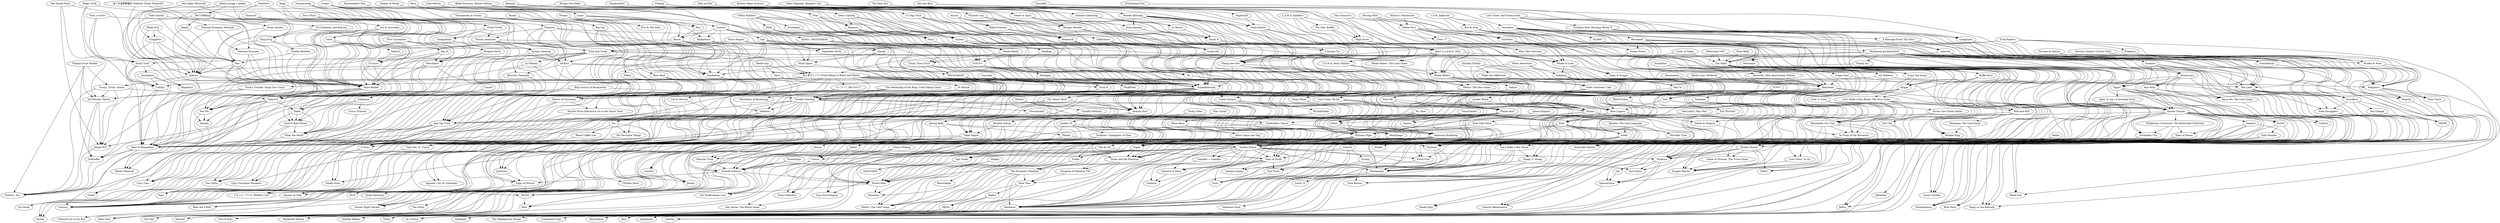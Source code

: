 digraph G {
"Jalape-NO!" -> "Plotters, Inc." ["weight"=0.217982358543073]
"Volltreffer" -> "Plotters, Inc." ["weight"=0.291390860513648]
"Auf falscher Fährte" -> "Plotters, Inc." ["weight"=0.352681436091328]
"Trump, Tricks, Game!" -> "Plotters, Inc." ["weight"=0.209751356046417]
"Filipino Fruit Market" -> "Plotters, Inc." ["weight"=0.21842449983658]
"Trick'n Trouble: Fangt Doc Crazy!" -> "Plotters, Inc." ["weight"=0.142832133061431]
"Best of Neapolitan" -> "Plotters, Inc." ["weight"=0.21168165239853]
"白と黒でトリテ (Trick-Taking in Black and White)" -> "Plotters, Inc." ["weight"=0.181886234003501]
"Auf falscher Fährte" -> "Jalape-NO!" ["weight"=0.197044381885531]
"Figure It" -> "Jalape-NO!" ["weight"=0.21936531026965]
"Trump, Tricks, Game!" -> "Jalape-NO!" ["weight"=0.156977128704596]
"Inferno" -> "Jalape-NO!" ["weight"=0.217000663750188]
"Completto" -> "Jalape-NO!" ["weight"=0.17380401999849]
"Rat Attack Party" -> "Jalape-NO!" ["weight"=0.112287031287567]
"Auf falscher Fährte" -> "Volltreffer" ["weight"=0.30371607255354]
"Filipino Fruit Market" -> "Volltreffer" ["weight"=0.226660858201762]
"Best of Neapolitan" -> "Volltreffer" ["weight"=0.287563166332293]
"Catchy!" -> "Volltreffer" ["weight"=0.239781810302326]
"白と黒でトリテ (Trick-Taking in Black and White)" -> "Volltreffer" ["weight"=0.292534620050219]
"Trump, Tricks, Game!" -> "Auf falscher Fährte" ["weight"=0.171278748909195]
"Filipino Fruit Market" -> "Auf falscher Fährte" ["weight"=0.182861105643992]
"Trick'n Trouble: Fangt Doc Crazy!" -> "Auf falscher Fährte" ["weight"=0.164640388555553]
"Rat Attack Party" -> "Auf falscher Fährte" ["weight"=0.0664727722902476]
"白と黒でトリテ (Trick-Taking in Black and White)" -> "Auf falscher Fährte" ["weight"=0.197660940042997]
"Trump, Tricks, Game!" -> "Figure It" ["weight"=0.175632285393656]
"Inferno" -> "Trump, Tricks, Game!" ["weight"=0.160113658525349]
"Filipino Fruit Market" -> "Trump, Tricks, Game!" ["weight"=0.192718027476578]
"白と黒でトリテ (Trick-Taking in Black and White)" -> "Trick'n Trouble: Fangt Doc Crazy!" ["weight"=0.150739810879312]
"Best of Neapolitan" -> "Charms" ["weight"=0.315365653009136]
"Yokai Septet" -> "Best of Neapolitan" ["weight"=0.299526665281962]
"Hagakure" -> "Best of Neapolitan" ["weight"=0.0929107349120513]
"Nokosu Dice" -> "Best of Neapolitan" ["weight"=0.291866443077835]
"Catchy!" -> "Best of Neapolitan" ["weight"=0.323033586889303]
"Dog Tag Trick" -> "Best of Neapolitan" ["weight"=0.386395408359005]
"Oh! Meow! Bow!" -> "Best of Neapolitan" ["weight"=0.335792571754865]
"Twinkle Starship" -> "Best of Neapolitan" ["weight"=0.340687639535089]
"Schadenfreude" -> "Best of Neapolitan" ["weight"=0.36301326628973]
"Bridge City Poker" -> "Best of Neapolitan" ["weight"=0.325593145716969]
"白と黒でトリテ (Trick-Taking in Black and White)" -> "Best of Neapolitan" ["weight"=0.358003210267621]
"Bug Council of Backyardia" -> "Best of Neapolitan" ["weight"=0.312106932914134]
"Le Plateau" -> "Best of Neapolitan" ["weight"=0.330554802628803]
"Awimbawé" -> "Best of Neapolitan" ["weight"=0.179573313705127]
"Hachi Train" -> "Best of Neapolitan" ["weight"=0.319582000440208]
"Trick and Trade" -> "Best of Neapolitan" ["weight"=0.301795623665585]
"Bacon" -> "Best of Neapolitan" ["weight"=0.27411368185058]
"Magic Trick" -> "Best of Neapolitan" ["weight"=0.277584263475026]
"白と黒でトリテ (Trick-Taking in Black and White)" -> "Ninety-Nine" ["weight"=0.191062484177857]
"白と黒でトリテ (Trick-Taking in Black and White)" -> "Square on Sale" ["weight"=0.174109197404955]
"白と黒でトリテ (Trick-Taking in Black and White)" -> "HUND" ["weight"=0.207981302326593]
"白と黒でトリテ (Trick-Taking in Black and White)" -> "Scharfe Schoten" ["weight"=0.27751725302525]
"白と黒でトリテ (Trick-Taking in Black and White)" -> "Monster Trick" ["weight"=0.186048318787156]
"白と黒でトリテ (Trick-Taking in Black and White)" -> "Voodoo Prince" ["weight"=0.240700124756279]
"白と黒でトリテ (Trick-Taking in Black and White)" -> "luz" ["weight"=0.386760495328637]
"白と黒でトリテ (Trick-Taking in Black and White)" -> "Time Chase" ["weight"=0.0993441210746839]
"白と黒でトリテ (Trick-Taking in Black and White)" -> "Pompiers!" ["weight"=0.296989953885783]
"白と黒でトリテ (Trick-Taking in Black and White)" -> "American Bookshop" ["weight"=0.340533659687389]
"白と黒でトリテ (Trick-Taking in Black and White)" -> "Catchy!" ["weight"=0.372677184137672]
"白と黒でトリテ (Trick-Taking in Black and White)" -> "Dog Tag Trick" ["weight"=0.404389471597042]
"白と黒でトリテ (Trick-Taking in Black and White)" -> "Twinkle Starship" ["weight"=0.381990779535854]
"白と黒でトリテ (Trick-Taking in Black and White)" -> "Cat in the box" ["weight"=0.128928992209054]
"白と黒でトリテ (Trick-Taking in Black and White)" -> "ヒーフー!! (Hii Fuu!!)" ["weight"=0.326583238688009]
"白と黒でトリテ (Trick-Taking in Black and White)" -> "Dicke Dämonen" ["weight"=0.110507295659958]
"白と黒でトリテ (Trick-Taking in Black and White)" -> "Eggs of Ostrich" ["weight"=0.173260357449125]
"白と黒でトリテ (Trick-Taking in Black and White)" -> "Charms" ["weight"=0.338902173102684]
"白と黒でトリテ (Trick-Taking in Black and White)" -> "Push It" ["weight"=0.0728957354925233]
"白と黒でトリテ (Trick-Taking in Black and White)" -> "Anansi" ["weight"=0.169490088830453]
"白と黒でトリテ (Trick-Taking in Black and White)" -> "Planet etuC" ["weight"=0.413785019879785]
"Dickory" -> "白と黒でトリテ (Trick-Taking in Black and White)" ["weight"=0.25267639037963]
"Vidrasso" -> "白と黒でトリテ (Trick-Taking in Black and White)" ["weight"=0.277161421771947]
"Trick and Trade" -> "白と黒でトリテ (Trick-Taking in Black and White)" ["weight"=0.352466171187]
"Pick-a-Pepper" -> "白と黒でトリテ (Trick-Taking in Black and White)" ["weight"=0.125216078070772]
"Trick Raiders" -> "白と黒でトリテ (Trick-Taking in Black and White)" ["weight"=0.327838128921524]
"Figure It" -> "Mister Diamond" ["weight"=0.226356942755574]
"Figure It" -> "Dorada" ["weight"=0.196377245684621]
"Il Cucco" -> "Figure It" ["weight"=0.23807619166175]
"Goita" -> "Figure It" ["weight"=0.288510147311631]
"Neu" -> "Figure It" ["weight"=0.352349869470997]
"Completto" -> "Figure It" ["weight"=0.265588221529151]
"Schüttel's" -> "Figure It" ["weight"=0.150213797970612]
"Figure It" -> "Ciao, Ciao..." ["weight"=0.213009635360761]
"Figure It" -> "Mahé" ["weight"=0.193566428803421]
"Figure It" -> "Fab Fib" ["weight"=0.322984702323844]
"Word Basket" -> "Figure It" ["weight"=0.38660148822011]
"Inferno" -> "Figure It" ["weight"=0.285486283740084]
"Merchants" -> "Figure It" ["weight"=0.217782636782495]
"Penguin Party" -> "Figure It" ["weight"=0.15949407279242]
"Pig 10" -> "Figure It" ["weight"=0.225901396061413]
"Five Cucumbers" -> "Figure It" ["weight"=0.179714569243871]
"National Economy" -> "Figure It" ["weight"=0.199986413289509]
"Suzume-Jong" -> "Figure It" ["weight"=0.0982519881385523]
"Neu" -> "Inferno" ["weight"=0.307536514359115]
"Hands" -> "Inferno" ["weight"=0.142975208627598]
"Completto" -> "Inferno" ["weight"=0.231469804050862]
"ReCURRRing" -> "Inferno" ["weight"=0.198018634425184]
"Blöde Kuh" -> "Inferno" ["weight"=0.163060928079445]
"Inferno" -> "Word Basket" ["weight"=0.328938509517769]
"Stone Garden" -> "Inferno" ["weight"=0.158676623033545]
"National Economy" -> "Inferno" ["weight"=0.20629181439429]
"National Economy Mecenat" -> "Inferno" ["weight"=0.159990837063169]
"Rat Attack Party" -> "Inferno" ["weight"=0.0863376370838342]
"ぬくみ温泉繁盛記 (Nukumi Onsen Hanjouki)" -> "Inferno" ["weight"=0.0796468032687894]
"Completto" -> "Neu" ["weight"=0.26329710453319]
"Schüttel's" -> "Completto" ["weight"=0.170602335470135]
"Blöde Kuh" -> "Completto" ["weight"=0.177830347342901]
"TROLL" -> "Twins" ["weight"=0.188844134599886]
"Rights" -> "Twins" ["weight"=0.232289752145275]
"Nine Tiles" -> "Twins" ["weight"=0.162381103245558]
"The Pyramid's Deadline" -> "Twins" ["weight"=0.19174719802886]
"TROLL" -> "In a Grove" ["weight"=0.196928349299782]
"Rights" -> "TROLL" ["weight"=0.281031746945479]
"The Pyramid's Deadline" -> "TROLL" ["weight"=0.266003329974727]
"Rights" -> "In a Grove" ["weight"=0.164669295924029]
"Nine Tiles" -> "Rights" ["weight"=0.164583015226659]
"Nine Tiles" -> "In a Grove" ["weight"=0.156082445592924]
"The Pyramid's Deadline" -> "Nine Tiles" ["weight"=0.203502127006507]
"Dungeon of Mandom VIII" -> "Nine Tiles" ["weight"=0.164448661571403]
"Tricks and the Phantom" -> "Nine Tiles" ["weight"=0.167711035458241]
"Zogen" -> "Nine Tiles" ["weight"=0.179822216062672]
"The Pyramid's Deadline" -> "In a Grove" ["weight"=0.177331087712269]
"The Pyramid's Deadline" -> "Maskmen" ["weight"=0.176083510746503]
"Troika" -> "The Pyramid's Deadline" ["weight"=0.204690545020712]
"Zogen" -> "The Pyramid's Deadline" ["weight"=0.210425504626254]
"Flotsam Fight" -> "The Pyramid's Deadline" ["weight"=0.200351222272103]
"Nyakuza" -> "Zero Down" ["weight"=0.165565868141681]
"Voodoo Prince" -> "Zero Down" ["weight"=0.136061548480264]
"Karate Tomate" -> "Zero Down" ["weight"=0.136578509886474]
"Nyakuza" -> "Municipium" ["weight"=0.177421287874434]
"Nyakuza" -> "Spectaculum" ["weight"=0.211642602943093]
"Nyakuza" -> "Qin" ["weight"=0.181602590127546]
"Wiener Walzer" -> "Nyakuza" ["weight"=0.206143148997456]
"Hellas" -> "Nyakuza" ["weight"=0.176041112715598]
"Yangtze" -> "Nyakuza" ["weight"=0.190012997054497]
"Voodoo Prince" -> "Nyakuza" ["weight"=0.183867164932891]
"Karate Tomate" -> "Nyakuza" ["weight"=0.187601796122067]
"Babylonia" -> "Nyakuza" ["weight"=0.182137140454233]
"Heckmeck am Karteneck" -> "Nyakuza" ["weight"=0.167897713251438]
"Havalandi" -> "Nyakuza" ["weight"=0.157131670561045]
"Voodoo Prince" -> "Potato Man" ["weight"=0.295074817449062]
"Voodoo Prince" -> "Scharfe Schoten" ["weight"=0.259223678313967]
"Voodoo Prince" -> "Chimera" ["weight"=0.150344453133145]
"Voodoo Prince" -> "Monster Trick" ["weight"=0.209220594346871]
"Voodoo Prince" -> "Vampire Queen" ["weight"=0.251382216397142]
"Voodoo Prince" -> "Spy Tricks" ["weight"=0.113731024320569]
"Voodoo Prince" -> "Cobras" ["weight"=0.158021244138412]
"Voodoo Prince" -> "Seas of Strife" ["weight"=0.303295030152706]
"Voodoo Prince" -> "Elements" ["weight"=0.163302869606289]
"Voodoo Prince" -> "Maskmen" ["weight"=0.219877776280846]
"Voodoo Prince" -> "Fresh Fish" ["weight"=0.15543221932953]
"Voodoo Prince" -> "Gambler × Gamble!" ["weight"=0.089819118707975]
"Voodoo Prince" -> "Photograph" ["weight"=0.156859523910082]
"Voodoo Prince" -> "Chimera & More" ["weight"=0.103848281249484]
"Senators" -> "Voodoo Prince" ["weight"=0.122294613145909]
"Dealt!" -> "Voodoo Prince" ["weight"=0.259863749752888]
"Pikoko" -> "Voodoo Prince" ["weight"=0.137954986314152]
"Spring Rally" -> "Voodoo Prince" ["weight"=0.14096624604255]
"Fool!" -> "Voodoo Prince" ["weight"=0.22767062438261]
"Karate Tomate" -> "Voodoo Prince" ["weight"=0.211946162271954]
"Babylonia" -> "Voodoo Prince" ["weight"=0.185561856519553]
"Heul doch! Mau Mau" -> "Voodoo Prince" ["weight"=0.142238519745733]
"American Bookshop" -> "Voodoo Prince" ["weight"=0.269085467723382]
"Anansi" -> "Voodoo Prince" ["weight"=0.17117576154067]
"Planet etuC" -> "Voodoo Prince" ["weight"=0.231000989859574]
"Family Inc." -> "Voodoo Prince" ["weight"=0.100193346744686]
"Space Dragons" -> "Voodoo Prince" ["weight"=0.0791580821907156]
"Art Robbery" -> "Voodoo Prince" ["weight"=0.154580904521525]
"Heckmeck am Karteneck" -> "Voodoo Prince" ["weight"=0.16937018645103]
"Karate Tomate" -> "Dragon Master" ["weight"=0.117031900959176]
"Karate Tomate" -> "Wiener Walzer" ["weight"=0.243349900656093]
"Karate Tomate" -> "Yangtze" ["weight"=0.16057750301259]
"Karate Tomate" -> "Khan of Khans" ["weight"=0.0510927862844136]
"Karate Tomate" -> "Axio" ["weight"=0.134260347695671]
"Karate Tomate" -> "Callisto" ["weight"=0.0991387538468512]
"Karate Tomate" -> "Kartel" ["weight"=0.184483689786845]
"Karate Tomate" -> "Lost Cities: To Go" ["weight"=0.0952954911292306]
"Karate Tomate" -> "Forbidden City" ["weight"=0.106781308885732]
"Karate Tomate" -> "Miskatonic University: The Restricted Collection" ["weight"=0.0843362530520785]
"Axio Rota" -> "Karate Tomate" ["weight"=0.150285586381402]
"Spies & Lies: A Stratego Story" -> "Karate Tomate" ["weight"=0.0610772419741524]
"Lost Cities: Auf Schatzsuche" -> "Karate Tomate" ["weight"=0.133539855472027]
"Tajuto" -> "Karate Tomate" ["weight"=0.191601092494894]
"Aristocracy" -> "Karate Tomate" ["weight"=0.17957569340405]
"Family Inc." -> "Karate Tomate" ["weight"=0.150993666893858]
"Heckmeck am Karteneck" -> "Karate Tomate" ["weight"=0.257767120109549]
"Awimbawé" -> "Catchy!" ["weight"=0.203114924720621]
"Hachi Train" -> "Catchy!" ["weight"=0.318964083684633]
"Trick and Trade" -> "Catchy!" ["weight"=0.318452229282316]
"Nuts a GoGo!" -> "Catchy!" ["weight"=0.156794503803016]
"Dorada" -> "Mister Diamond" ["weight"=0.200258053459483]
"Fab Fib" -> "Mister Diamond" ["weight"=0.185206212401181]
"Fab Fib" -> "Dorada" ["weight"=0.170504444994438]
"Neu" -> "Dorada" ["weight"=0.185160063920003]
"Goita" -> "Fab Fib" ["weight"=0.262785316420413]
"Neu" -> "Fab Fib" ["weight"=0.302262407806893]
"Volle Scholle" -> "Fab Fib" ["weight"=0.198953521798886]
"Word Basket" -> "Fab Fib" ["weight"=0.31283797384396]
"Cat & Chocolate" -> "Fab Fib" ["weight"=0.126114126737383]
"One Night Werewolf" -> "Fab Fib" ["weight"=0.106631726795583]
"Neu" -> "Greed" ["weight"=0.0793759565774201]
"Neu" -> "Word Basket" ["weight"=0.366446591610253]
"Volle Scholle" -> "Neu" ["weight"=0.197604117188542]
"Hands" -> "Neu" ["weight"=0.14958601665051]
"Toddles-Bobbles" -> "Neu" ["weight"=0.181083604111865]
"King Frog" -> "Neu" ["weight"=0.150791713483764]
"ReCURRRing" -> "Neu" ["weight"=0.277197470377015]
"Jedzie pociąg z daleka" -> "Neu" ["weight"=0.176903000723565]
"Schüttel's" -> "Neu" ["weight"=0.155281346268505]
"Blöde Kuh" -> "Neu" ["weight"=0.141059774345745]
"Planet etuC" -> "Ninety-Nine" ["weight"=0.195094458136308]
"Vidrasso" -> "Ninety-Nine" ["weight"=0.192588649575628]
"Planet etuC" -> "American Bookshop" ["weight"=0.346275138622183]
"Planet etuC" -> "ドキッと！アイス (Dokitto! Ice)" ["weight"=0.192424040374647]
"Planet etuC" -> "Dog Tag Trick" ["weight"=0.365496603833086]
"Twinkle Starship" -> "Planet etuC" ["weight"=0.437058111496787]
"Dickory" -> "Planet etuC" ["weight"=0.311501318401009]
"Planet etuC" -> "Gambler × Gamble!" ["weight"=0.0864055884729319]
"Planet etuC" -> "Maskmen" ["weight"=0.24836591458162]
"Planet etuC" -> "Cinderella's Dance" ["weight"=0.305504179646333]
"Planet etuC" -> "Anansi" ["weight"=0.151472841571875]
"Vidrasso" -> "Planet etuC" ["weight"=0.269851077498937]
"Enemy Anemone" -> "Planet etuC" ["weight"=0.223663104568603]
"Crisps!" -> "Planet etuC" ["weight"=0.195159392164004]
"Vidrasso" -> "Dickory" ["weight"=0.352490892265622]
"Vidrasso" -> "Dou Dizhu" ["weight"=0.201362333320221]
"Vidrasso" -> "Briscola Chiamata" ["weight"=0.0889859995936209]
"Vidrasso" -> "Sheepshead" ["weight"=0.103132602758976]
"Crisps!" -> "Vidrasso" ["weight"=0.380293039895348]
"Il Cucco" -> "Word Basket" ["weight"=0.277439412110214]
"Tekeli-li" -> "Il Cucco" ["weight"=0.128113098234506]
"Goita" -> "Il Cucco" ["weight"=0.268467484776742]
"Pig 10" -> "Il Cucco" ["weight"=0.147361563636627]
"Taiga" -> "Il Cucco" ["weight"=0.065752466629826]
"Goita" -> "Word Basket" ["weight"=0.262586071196603]
"Volle Scholle" -> "Word Basket" ["weight"=0.184401890160705]
"King Frog" -> "Word Basket" ["weight"=0.150909587495081]
"To Unlimited, and Beyond" -> "Word Basket" ["weight"=0.116680804135158]
"ReCURRRing" -> "Word Basket" ["weight"=0.224924551665465]
"Word Basket" -> "Good & Bad Ghosts" ["weight"=0.172482428984349]
"Word Basket" -> "Greed" ["weight"=0.0790448139036415]
"Word Basket" -> "Ciao, Ciao..." ["weight"=0.173693090167439]
"Merchants" -> "Word Basket" ["weight"=0.215637006631569]
"Cat & Chocolate" -> "Word Basket" ["weight"=0.153651576430292]
"Pig 10" -> "Word Basket" ["weight"=0.30935962323235]
"Taiga" -> "Word Basket" ["weight"=0.0681236340222705]
"Fox's Party" -> "Word Basket" ["weight"=0.126097090139481]
"One Night Werewolf" -> "Word Basket" ["weight"=0.118339473422549]
"Stone Garden" -> "Word Basket" ["weight"=0.136880771273872]
"Dorasure" -> "Word Basket" ["weight"=0.163595661208892]
"Toddles-Bobbles" -> "Word Basket" ["weight"=0.234925471331521]
"National Economy" -> "Word Basket" ["weight"=0.242501040421525]
"National Economy Mecenat" -> "Word Basket" ["weight"=0.153947725945204]
"Goita" -> "Tekeli-li" ["weight"=0.134798708141095]
"Cat & Chocolate" -> "Goita" ["weight"=0.16393091878117]
"Dorasure" -> "Goita" ["weight"=0.116519000859602]
"Pig 10" -> "Merchants" ["weight"=0.163399077187854]
"Taiga" -> "Pig 10" ["weight"=0.0671099142268237]
"Fox's Party" -> "Pig 10" ["weight"=0.212295595491416]
"American Bookshop" -> "Square on Sale" ["weight"=0.130267768250664]
"Twinkle Starship" -> "Square on Sale" ["weight"=0.152348880306985]
"American Bookshop" -> "Pala" ["weight"=0.151222576449735]
"American Bookshop" -> "Potato Man" ["weight"=0.260158308581695]
"American Bookshop" -> "HUND" ["weight"=0.168481546563068]
"American Bookshop" -> "Scharfe Schoten" ["weight"=0.227752203517464]
"American Bookshop" -> "Seas of Strife" ["weight"=0.236587400916421]
"American Bookshop" -> "Maskmen" ["weight"=0.267354971082048]
"American Bookshop" -> "Photograph" ["weight"=0.174074928925767]
"American Bookshop" -> "Chimera & More" ["weight"=0.0932727817736013]
"American Bookshop" -> "Pot de Vin" ["weight"=0.119423731040196]
"American Bookshop" -> "Let's Make a Bus Route" ["weight"=0.127292178385249]
"Cinderella's Dance" -> "American Bookshop" ["weight"=0.303370793617649]
"Overstocked" -> "American Bookshop" ["weight"=0.0988368836870937]
"Twinkle Starship" -> "American Bookshop" ["weight"=0.333780829907561]
"Twinkle Starship" -> "luz" ["weight"=0.360181993173973]
"Twinkle Starship" -> "ドキッと！アイス (Dokitto! Ice)" ["weight"=0.255400623773034]
"Twinkle Starship" -> "Dog Tag Trick" ["weight"=0.353813843245927]
"Twinkle Starship" -> "Charms" ["weight"=0.373702275508557]
"Twinkle Starship" -> "Mino Dice" ["weight"=0.141934594410947]
"Twinkle Starship" -> "Inflation!" ["weight"=0.302439833674827]
"Twinkle Starship" -> "Ugly Christmas Sweaters" ["weight"=0.0854144752313908]
"Twinkle Starship" -> "Nokosu Dice" ["weight"=0.303826267486704]
"Twinkle Starship" -> "Cinderella's Dance" ["weight"=0.252445404274242]
"Twinkle Starship" -> "Overstocked" ["weight"=0.0847705882905411]
"Schadenfreude" -> "Twinkle Starship" ["weight"=0.337909176630723]
"ヒーフー!! (Hii Fuu!!)" -> "Twinkle Starship" ["weight"=0.301920757058835]
"Bug Council of Backyardia" -> "Twinkle Starship" ["weight"=0.298346564717956]
"TRICKTAKERs" -> "Twinkle Starship" ["weight"=0.268117774385384]
"St Patrick" -> "Twinkle Starship" ["weight"=0.1388177835395]
"Tatsu" -> "Twinkle Starship" ["weight"=0.112776791698788]
"Robotrick" -> "Twinkle Starship" ["weight"=0.279584618046685]
"KINGs: TRICKTAKERs" -> "Twinkle Starship" ["weight"=0.238773611344231]
"Tricky Time Crisis" -> "Twinkle Starship" ["weight"=0.31581874553545]
"Bottle Imp" -> "Twinkle Starship" ["weight"=0.0771192242769968]
"The Fellowship of the Ring: Trick-Taking Game" -> "Twinkle Starship" ["weight"=0.104529464755629]
"Dorasure" -> "Cat & Chocolate" ["weight"=0.0984769848610903]
"HUND" -> "Pala" ["weight"=0.163200965258128]
"Scharfe Schoten" -> "Pala" ["weight"=0.183589912653453]
"Eggs of Ostrich" -> "HUND" ["weight"=0.148634395385056]
"Scharfe Schoten" -> "HUND" ["weight"=0.209023051284732]
"Scharfe Schoten" -> "Auf Teufel komm raus" ["weight"=0.147813613841481]
"Scharfe Schoten" -> "Potato Man" ["weight"=0.267734540216583]
"Scharfe Schoten" -> "Eggs of Ostrich" ["weight"=0.181200922895242]
"Cherry Picking" -> "Scharfe Schoten" ["weight"=0.128123047961191]
"Monster Trick" -> "Scharfe Schoten" ["weight"=0.260253855697045]
"Cobras" -> "Scharfe Schoten" ["weight"=0.16098345989979]
"Ladder 29" -> "Scharfe Schoten" ["weight"=0.148892428528214]
"Powerships" -> "Scharfe Schoten" ["weight"=0.102342863592173]
"Pikoko" -> "Scharfe Schoten" ["weight"=0.123447825494622]
"Spring Rally" -> "Scharfe Schoten" ["weight"=0.154808763470252]
"ReCURRRing" -> "Hands" ["weight"=0.118458584734165]
"King Frog" -> "Toddles-Bobbles" ["weight"=0.12236015746687]
"To Unlimited, and Beyond" -> "King Frog" ["weight"=0.133284334830626]
"ReCURRRing" -> "King Frog" ["weight"=0.162089514308249]
"Jedzie pociąg z daleka" -> "King Frog" ["weight"=0.152858839456793]
"ReCURRRing" -> "To Unlimited, and Beyond" ["weight"=0.189000484330039]
"ReCURRRing" -> "Stone Garden" ["weight"=0.146707143931196]
"Jedzie pociąg z daleka" -> "ReCURRRing" ["weight"=0.145220574020051]
"Potato Man" -> "Auf Teufel komm raus" ["weight"=0.155197340506595]
"Cherry Picking" -> "Auf Teufel komm raus" ["weight"=0.0978991950657394]
"Powerships" -> "Auf Teufel komm raus" ["weight"=0.0951740347279451]
"Potato Man" -> "Elements" ["weight"=0.135791332023459]
"Shephy" -> "Potato Man" ["weight"=0.0871595269203915]
"Cherry Picking" -> "Potato Man" ["weight"=0.105909520211627]
"Spy Tricks" -> "Potato Man" ["weight"=0.11355212380398]
"Cobras" -> "Potato Man" ["weight"=0.158772805820139]
"Spires" -> "Potato Man" ["weight"=0.0822750331737825]
"Ladder 29" -> "Potato Man" ["weight"=0.15150995871781]
"Seas of Strife" -> "Potato Man" ["weight"=0.269957089201589]
"Pot de Vin" -> "Potato Man" ["weight"=0.0901680032001219]
"Fool!" -> "Potato Man" ["weight"=0.199149868854675]
"Shephy" -> "Elements" ["weight"=0.102732923468698]
"Fool!" -> "Spy Tricks" ["weight"=0.122525945902403]
"Spires" -> "Cobras" ["weight"=0.111184569188639]
"Trickster: Champions of Time" -> "Cobras" ["weight"=0.0905096970262349]
"Ladder 29" -> "Cobras" ["weight"=0.168274374115609]
"Tricky Tides" -> "Cobras" ["weight"=0.0903667927145088]
"Ladder 29" -> "Spires" ["weight"=0.11707748618403]
"Trickster: Champions of Time" -> "Spires" ["weight"=0.0717306515234037]
"Star Cartel" -> "Spires" ["weight"=0.0847899399075732]
"Ladder 29" -> "Trickster: Champions of Time" ["weight"=0.128950836159724]
"Star Cartel" -> "Ladder 29" ["weight"=0.0730719002489984]
"Tricky Tides" -> "Ladder 29" ["weight"=0.106027810986478]
"Seas of Strife" -> "Chimera" ["weight"=0.142469115151413]
"Seas of Strife" -> "Duos" ["weight"=0.166096018543822]
"Seas of Strife" -> "Vampire Queen" ["weight"=0.152189538082735]
"Seas of Strife" -> "Fuji Flush" ["weight"=0.181663352026758]
"Seas of Strife" -> "Chimera & More" ["weight"=0.0869943358905606]
"Pot de Vin" -> "Seas of Strife" ["weight"=0.0832280911805393]
"Cahoots" -> "Seas of Strife" ["weight"=0.0671566981806396]
"Dealt!" -> "Seas of Strife" ["weight"=0.251828548730644]
"Fool!" -> "Seas of Strife" ["weight"=0.204973484887057]
"FTW?!" -> "Seas of Strife" ["weight"=0.141824984624297]
"Fool!" -> "Fuji Flush" ["weight"=0.199987962397966]
"Fool!" -> "Dealt!" ["weight"=0.187593772769381]
"Heul doch! Mau Mau" -> "Fool!" ["weight"=0.125123160939887]
"Full Throttle!" -> "Fool!" ["weight"=0.135539921125014]
"FTW?!" -> "Fool!" ["weight"=0.151688253973736]
"Eggs of Ostrich" -> "Dicke Dämonen" ["weight"=0.120507069095276]
"JamSumo" -> "Eggs of Ostrich" ["weight"=0.103466600475235]
"Push It" -> "Eggs of Ostrich" ["weight"=0.075523087367474]
"Spring Rally" -> "Monster Trick" ["weight"=0.196383621291017]
"Pikoko" -> "Moons" ["weight"=0.0802020127341816]
"Spring Rally" -> "Pikoko" ["weight"=0.168928939817299]
"Castello Methoni" -> "Spring Rally" ["weight"=0.13309168721712]
"Deities" -> "Spring Rally" ["weight"=0.0684436887029994]
"Chimera & More" -> "Chimera" ["weight"=0.176315165298509]
"Yangtze" -> "Municipium" ["weight"=0.104668366627903]
"Spectaculum" -> "Municipium" ["weight"=0.151783631745128]
"Wiener Walzer" -> "Spectaculum" ["weight"=0.190137948555162]
"Yangtze" -> "Spectaculum" ["weight"=0.138278421463876]
"Hellas" -> "Spectaculum" ["weight"=0.175108439890319]
"Qin" -> "Spectaculum" ["weight"=0.184524288960909]
"Hellas" -> "Qin" ["weight"=0.149310283291489]
"Miskatonic University: The Restricted Collection" -> "Wiener Walzer" ["weight"=0.0789346324057876]
"Wiener Walzer" -> "SWAT!" ["weight"=0.121860607856951]
"Wiener Walzer" -> "Dragon Master" ["weight"=0.127157184350333]
"Wiener Walzer" -> "Game of Thrones: The Trivia Game" ["weight"=0.0412864537441133]
"Hellas" -> "Wiener Walzer" ["weight"=0.152352636377552]
"Yangtze" -> "Wiener Walzer" ["weight"=0.253198543458776]
"Khan of Khans" -> "Wiener Walzer" ["weight"=0.0490008943766159]
"Gold Armada" -> "Wiener Walzer" ["weight"=0.10220982536074]
"Kartel" -> "Wiener Walzer" ["weight"=0.168226865399968]
"Forbidden City" -> "Wiener Walzer" ["weight"=0.132056223846699]
"Scotland Yard: Hunting Mister X" -> "Wiener Walzer" ["weight"=0.0855789803600787]
"Lost Cities: Auf Schatzsuche" -> "Wiener Walzer" ["weight"=0.12522666152993]
"Tajuto" -> "Wiener Walzer" ["weight"=0.182612627009545]
"Heckmeck am Karteneck" -> "Wiener Walzer" ["weight"=0.209277786669418]
"Whale Riders" -> "Babylonia" ["weight"=0.237798386904267]
"Havalandi" -> "Babylonia" ["weight"=0.147025557037544]
"Babylonia" -> "Fresh Fish" ["weight"=0.183805465040279]
"Zoo Vadis" -> "Babylonia" ["weight"=0.199235649131176]
"Babylonia" -> "Time Barons" ["weight"=0.0548866377787786]
"Babylonia" -> "Startups" ["weight"=0.177044718679559]
"Babylonia" -> "Senators" ["weight"=0.109114717979174]
"Babylonia" -> "Yellow & Yangtze" ["weight"=0.273745173095953]
"Babylonia" -> "Blue Lagoon" ["weight"=0.289371266864696]
"Babylonia" -> "Fae" ["weight"=0.100689775140575]
"Battle Line: Medieval" -> "Babylonia" ["weight"=0.121327145112725]
"Scape Goat" -> "Babylonia" ["weight"=0.138502506309204]
"Illumination" -> "Babylonia" ["weight"=0.0670991770420628]
"Amun-Re: 20th Anniversary Edition" -> "Babylonia" ["weight"=0.143710060215396]
"San Francisco" -> "Babylonia" ["weight"=0.161318103536545]
"Steam Power" -> "Babylonia" ["weight"=0.0618495509693733]
"Cascadero" -> "Babylonia" ["weight"=0.216284991076678]
"Heckmeck am Karteneck" -> "SWAT!" ["weight"=0.121726054637963]
"Heckmeck am Karteneck" -> "Hot Lead" ["weight"=0.186575164379701]
"Heckmeck am Karteneck" -> "Callisto" ["weight"=0.0959773414684223]
"Heckmeck am Karteneck" -> "Keltis" ["weight"=0.100903821395539]
"Heckmeck am Karteneck" -> "Axio" ["weight"=0.110459605785792]
"Heckmeck am Karteneck" -> "Chartae" ["weight"=0.124190993463353]
"Heckmeck am Karteneck" -> "Axio Rota" ["weight"=0.144575088805093]
"Heckmeck am Karteneck" -> "Tajuto" ["weight"=0.171304308082943]
"Heckmeck am Karteneck" -> "Sumatra" ["weight"=0.175021255896992]
"Heckmeck am Karteneck" -> "Family Inc." ["weight"=0.154195830493387]
"Heckmeck am Karteneck" -> "Art Robbery" ["weight"=0.158180018696668]
"Heckmeck am Karteneck" -> "Aristocracy" ["weight"=0.171663069655238]
"Havalandi" -> "Heckmeck am Karteneck" ["weight"=0.184101516898701]
"Havalandi" -> "Hot Lead" ["weight"=0.173289603257918]
"Havalandi" -> "Steam Power" ["weight"=0.11053385494343]
"Cascadero" -> "Havalandi" ["weight"=0.192826741004039]
"Take The \"A\" Chord" -> "Charms" ["weight"=0.216396910111736]
"My Favourite Things" -> "Take The \"A\" Chord" ["weight"=0.128368152578412]
"Blend Coffee Lab." -> "Take The \"A\" Chord" ["weight"=0.257405831892697]
"luz" -> "Take The \"A\" Chord" ["weight"=0.19208724298368]
"Inflation!" -> "Take The \"A\" Chord" ["weight"=0.209209251677234]
"luz" -> "Charms" ["weight"=0.308885253281038]
"9 Lives" -> "Charms" ["weight"=0.287128942837074]
"Ghosts of Christmas" -> "Charms" ["weight"=0.222956245043015]
"Inflation!" -> "Charms" ["weight"=0.513581321923895]
"Schadenfreude" -> "Charms" ["weight"=0.360823911231604]
"Bacon" -> "Charms" ["weight"=0.28804274652006]
"Big Top" -> "Charms" ["weight"=0.191464941716635]
"Tricky Time Crisis" -> "Charms" ["weight"=0.307125680651332]
"CATsle Builders" -> "Charms" ["weight"=0.241841807692916]
"The Fellowship of the Ring: Trick-Taking Game" -> "Charms" ["weight"=0.109542942969271]
"luz" -> "My Favourite Things" ["weight"=0.172757771084673]
"Inflation!" -> "My Favourite Things" ["weight"=0.156899992244171]
"luz" -> "Blend Coffee Lab." ["weight"=0.102803319517591]
"Inflation!" -> "luz" ["weight"=0.302234277235979]
"Merchants of Dunhuang" -> "luz" ["weight"=0.0804633380472674]
"Cat in the box" -> "luz" ["weight"=0.137760691307169]
"ヒーフー!! (Hii Fuu!!)" -> "luz" ["weight"=0.32155356082489]
"St Patrick" -> "luz" ["weight"=0.174906138329468]
"Tatsu" -> "luz" ["weight"=0.133029606243769]
"St Patrick" -> "Inflation!" ["weight"=0.185169999084713]
"The Fellowship of the Ring: Trick-Taking Game" -> "Inflation!" ["weight"=0.0941455872952464]
"Fuji Flush" -> "Duos" ["weight"=0.171249691411596]
"Stroop" -> "Duos" ["weight"=0.0680625552485952]
"Cahoots" -> "Duos" ["weight"=0.102009988627645]
"Dealt!" -> "Duos" ["weight"=0.171138961733232]
"Rosetta: The Lost Language" -> "Duos" ["weight"=0.0753735639699107]
"Full Throttle!" -> "Fuji Flush" ["weight"=0.109196571558268]
"FTW?!" -> "Fuji Flush" ["weight"=0.126233171502851]
"Dealt!" -> "Fuji Flush" ["weight"=0.210530850321449]
"Cahoots" -> "Fuji Flush" ["weight"=0.0754444862252661]
"Cahoots" -> "Stroop" ["weight"=0.06032139319512]
"Dealt!" -> "Vampire Queen" ["weight"=0.159318003052927]
"Heul doch! Mau Mau" -> "Dealt!" ["weight"=0.163745860575699]
"Rosetta: The Lost Language" -> "Dealt!" ["weight"=0.0701518271797007]
"Rosetta: The Lost Language" -> "Movable Type" ["weight"=0.0547383945338582]
"Yokai Septet" -> "Harvest" ["weight"=0.160693660612383]
"Yokai Septet" -> "Joraku" ["weight"=0.129447698907974]
"Rumble Nation" -> "Yokai Septet" ["weight"=0.117908550678795]
"Nokosu Dice" -> "Yokai Septet" ["weight"=0.302241199386159]
"Oh! Meow! Bow!" -> "Yokai Septet" ["weight"=0.303690904977352]
"Schadenfreude" -> "Yokai Septet" ["weight"=0.308331199548494]
"12 Chip Trick" -> "Yokai Septet" ["weight"=0.228072498778215]
"Awimbawé" -> "Hagakure" ["weight"=0.13051324812712]
"Hachi Train" -> "Hagakure" ["weight"=0.0894475839050529]
"Nokosu Dice" -> "Harvest" ["weight"=0.212889945832716]
"Nokosu Dice" -> "Joraku" ["weight"=0.155959869331772]
"Nokosu Dice" -> "Mino Dice" ["weight"=0.161203651892979]
"Nokosu Dice" -> "Rumble Nation" ["weight"=0.160562190504537]
"Schadenfreude" -> "Nokosu Dice" ["weight"=0.392373287297839]
"Inside Job" -> "Nokosu Dice" ["weight"=0.190487967637459]
"Viking See-Saw" -> "Nokosu Dice" ["weight"=0.164626450303385]
"Infiltraitors" -> "Nokosu Dice" ["weight"=0.0973422786317604]
"Robotrick" -> "Nokosu Dice" ["weight"=0.316023188601424]
"Rebel Princess" -> "Nokosu Dice" ["weight"=0.176944277353786]
"Aurum" -> "Nokosu Dice" ["weight"=0.245125848184643]
"Wizards Cup" -> "Nokosu Dice" ["weight"=0.083383332065612]
"Fishing" -> "Nokosu Dice" ["weight"=0.115162137549558]
"Dog Tag Trick" -> "ドキッと！アイス (Dokitto! Ice)" ["weight"=0.298863242231108]
"Dog Tag Trick" -> "Pups" ["weight"=0.208990732367176]
"Dog Tag Trick" -> "Ugly Christmas Sweaters" ["weight"=0.104058062522158]
"Bug Council of Backyardia" -> "Dog Tag Trick" ["weight"=0.304960524024799]
"Le Plateau" -> "Dog Tag Trick" ["weight"=0.296749400476545]
"Dickory" -> "Dog Tag Trick" ["weight"=0.256678219741762]
"Trick and Trade" -> "Dog Tag Trick" ["weight"=0.341846591764058]
"Trick Raiders" -> "Dog Tag Trick" ["weight"=0.34388719924856]
"Schadenfreude" -> "Oh! Meow! Bow!" ["weight"=0.346289217575376]
"Bridge City Poker" -> "Oh! Meow! Bow!" ["weight"=0.364881036628304]
"Oh! Meow! Bow!" -> "Chicken Heist" ["weight"=0.0330951654886303]
"ito" -> "Oh! Meow! Bow!" ["weight"=0.0991512827963202]
"12 Chip Trick" -> "Oh! Meow! Bow!" ["weight"=0.258384188379986]
"Nanatoridori" -> "Oh! Meow! Bow!" ["weight"=0.199100374655161]
"Schadenfreude" -> "9 Lives" ["weight"=0.318552496168496]
"Schadenfreude" -> "Harvest" ["weight"=0.238733217471206]
"Schadenfreude" -> "Ghosts of Christmas" ["weight"=0.25153960542185]
"Schadenfreude" -> "Crash Octopus" ["weight"=0.106391480877431]
"Inside Job" -> "Schadenfreude" ["weight"=0.182008442200607]
"Bridge City Poker" -> "Schadenfreude" ["weight"=0.290781156502812]
"TRICKTAKERs" -> "Schadenfreude" ["weight"=0.293949326400631]
"Viking See-Saw" -> "Schadenfreude" ["weight"=0.167290080405034]
"Hungry Monkey" -> "Schadenfreude" ["weight"=0.0853543918876738]
"12 Chip Trick" -> "Schadenfreude" ["weight"=0.235200405712952]
"Bacon" -> "Schadenfreude" ["weight"=0.315110057462663]
"Robotrick" -> "Schadenfreude" ["weight"=0.348681433055693]
"Sail" -> "Schadenfreude" ["weight"=0.197335125731754]
"KINGs: TRICKTAKERs" -> "Schadenfreude" ["weight"=0.230641436325836]
"Lunar" -> "Schadenfreude" ["weight"=0.186289248081247]
"Aurum" -> "Schadenfreude" ["weight"=0.242391164109773]
"Tricky Time Crisis" -> "Schadenfreude" ["weight"=0.329196314619461]
"R-ECO+" -> "Schadenfreude" ["weight"=0.117514492546876]
"Nanatoridori" -> "Schadenfreude" ["weight"=0.1628527586873]
"Wonder Bowling" -> "Schadenfreude" ["weight"=0.132667335342637]
"Fruitoplay" -> "Schadenfreude" ["weight"=0.0563160008753589]
"Panda Panda" -> "Schadenfreude" ["weight"=0.158354390152376]
"CATsle Builders" -> "Schadenfreude" ["weight"=0.250494479428807]
"Sandbag" -> "Schadenfreude" ["weight"=0.0929110834348572]
"Xylotar" -> "Schadenfreude" ["weight"=0.150650045190285]
"Seers Catalog" -> "Schadenfreude" ["weight"=0.173357148102747]
"Bug Council of Backyardia" -> "Ugly Christmas Sweaters" ["weight"=0.125510604268031]
"Trick and Trade" -> "Le Plateau" ["weight"=0.33825180716649]
"Hachi Train" -> "Awimbawé" ["weight"=0.215567117008426]
"Trick and Trade" -> "Hachi Train" ["weight"=0.346671203856423]
"Nuts a GoGo!" -> "Hachi Train" ["weight"=0.186152286994001]
"Magic Trick" -> "Hachi Train" ["weight"=0.201815860919617]
"Trick and Trade" -> "Mopsen" ["weight"=0.152350177793194]
"Trick and Trade" -> "Pompiers!" ["weight"=0.317146780980162]
"Trick and Trade" -> "Pups" ["weight"=0.205916276267786]
"Trick and Trade" -> "Vamp on the Batwalk" ["weight"=0.111324280154594]
"Trick and Trade" -> "Wicked & Wise" ["weight"=0.131103768281072]
"Pick-a-Pepper" -> "Trick and Trade" ["weight"=0.138400724617547]
"Nuts a GoGo!" -> "Trick and Trade" ["weight"=0.135964762263636]
"Trick Raiders" -> "Trick and Trade" ["weight"=0.308908241301663]
"Magic Trick" -> "Trick and Trade" ["weight"=0.24249173510538]
"Bacon" -> "9 Lives" ["weight"=0.277612585377258]
"Pies" -> "Bacon" ["weight"=0.240775808035061]
"Lunar" -> "Bacon" ["weight"=0.323858345814574]
"Mori" -> "Bacon" ["weight"=0.296288819163178]
"FTW?!" -> "Full Throttle!" ["weight"=0.140782844666947]
"FTW?!" -> "Black Friday" ["weight"=0.113948553033583]
"Gambler × Gamble!" -> "Maskmen" ["weight"=0.0854280463076603]
"Maskmen" -> "In a Grove" ["weight"=0.219467481704733]
"Fresh Fish" -> "Maskmen" ["weight"=0.160146152202474]
"Photograph" -> "Maskmen" ["weight"=0.238786762578786]
"Startups" -> "Maskmen" ["weight"=0.284086949660097]
"Fae" -> "Maskmen" ["weight"=0.0872868286067708]
"Let's Make a Bus Route" -> "Maskmen" ["weight"=0.134091468375269]
"Flotsam Fight" -> "Maskmen" ["weight"=0.194363416704407]
"Remember Our Trip" -> "Maskmen" ["weight"=0.115593663264677]
"Durian" -> "Maskmen" ["weight"=0.203014682072967]
"Dokojong" -> "Maskmen" ["weight"=0.137658805863319]
"Tiger & Dragon" -> "Maskmen" ["weight"=0.171826880914942]
"Whale to Look" -> "Maskmen" ["weight"=0.162500930258583]
"Senators" -> "Fresh Fish" ["weight"=0.0988883409912101]
"Fae" -> "Fresh Fish" ["weight"=0.0916282129600572]
"Art Robbery" -> "Photograph" ["weight"=0.133953710811097]
"Photograph" -> "Level 10" ["weight"=0.105188751007017]
"Startups" -> "Photograph" ["weight"=0.212762248542777]
"Sheep 'n' Sheep" -> "Photograph" ["weight"=0.128261443201492]
"Let's Make a Bus Route" -> "Photograph" ["weight"=0.194172978180943]
"In Front of the Elevators" -> "Photograph" ["weight"=0.241818174915348]
"Remember Our Trip" -> "Photograph" ["weight"=0.234801858632595]
"Goat 'n' Goat" -> "Photograph" ["weight"=0.135515342319654]
"Durian" -> "Photograph" ["weight"=0.135943499553406]
"Hygge" -> "Photograph" ["weight"=0.195941624910186]
"Space Dragons" -> "Anansi" ["weight"=0.11740167099719]
"Art Robbery" -> "Hot Lead" ["weight"=0.169327865662856]
"Art Robbery" -> "Startups" ["weight"=0.145913066373038]
"Zoo Vadis" -> "Art Robbery" ["weight"=0.120549667510284]
"Deities" -> "Castello Methoni" ["weight"=0.120300018188376]
"Time Chase" -> "Rebel Nox" ["weight"=0.0819980056064086]
"Pompiers!" -> "Rebel Nox" ["weight"=0.0955826931114678]
"Trick Raiders" -> "Rebel Nox" ["weight"=0.0890111257471006]
"Pompiers!" -> "Time Chase" ["weight"=0.110989542243684]
"Trick Raiders" -> "Time Chase" ["weight"=0.142127867256519]
"Pompiers!" -> "Mopsen" ["weight"=0.155566060198125]
"Pompiers!" -> "Vamp on the Batwalk" ["weight"=0.111918210509633]
"Wicked & Wise" -> "Pompiers!" ["weight"=0.152764474510682]
"Thrones of Valeria" -> "Pompiers!" ["weight"=0.0674639848474474]
"Pick-a-Pepper" -> "Pompiers!" ["weight"=0.115177677205108]
"Prophecy" -> "Pompiers!" ["weight"=0.139735846774289]
"Trick Raiders" -> "Pompiers!" ["weight"=0.38564445049127]
"Trick Raiders" -> "Mopsen" ["weight"=0.156354014165212]
"Trick Raiders" -> "Pups" ["weight"=0.180413715972146]
"Trick Raiders" -> "Prophecy" ["weight"=0.124666172992404]
"St Patrick" -> "Merchants of Dunhuang" ["weight"=0.10196243512067]
"ヒーフー!! (Hii Fuu!!)" -> "Cat in the box" ["weight"=0.153263371214813]
"Tatsu" -> "St Patrick" ["weight"=0.175409962212535]
"Bottle Imp" -> "St Patrick" ["weight"=0.138826859804508]
"Bottle Imp" -> "Tatsu" ["weight"=0.080123585281015]
"Black Friday" -> "Full Throttle!" ["weight"=0.0868380455483054]
"Game of Thrones: The Trivia Game" -> "Dragon Master" ["weight"=0.0321024369232234]
"Gold Armada" -> "Dragon Master" ["weight"=0.0953496461225205]
"Kartel" -> "Dragon Master" ["weight"=0.130589635150738]
"Lost Cities: To Go" -> "Dragon Master" ["weight"=0.0907484686076763]
"Scotland Yard: Hunting Mister X" -> "Dragon Master" ["weight"=0.0624219325564795]
"Lost Cities: Auf Schatzsuche" -> "Dragon Master" ["weight"=0.123244024849527]
"Miskatonic University: The Restricted Collection" -> "Khan of Khans" ["weight"=0.0974680857864553]
"Callisto" -> "Axio" ["weight"=0.06664908071411]
"Axio Rota" -> "Axio" ["weight"=0.230857139755609]
"Kartel" -> "Gold Armada" ["weight"=0.138647506993747]
"Tajuto" -> "Kartel" ["weight"=0.132816758837581]
"Lost Cities: Auf Schatzsuche" -> "Lost Cities: To Go" ["weight"=0.15463637555931]
"Miskatonic University: The Restricted Collection" -> "Forbidden City" ["weight"=0.0547385428567665]
"Lost Cities: Auf Schatzsuche" -> "Forbidden City" ["weight"=0.135700251228946]
"Axio Rota" -> "Keltis" ["weight"=0.0790895898913346]
"Aristocracy" -> "Axio Rota" ["weight"=0.116119287707887]
"Tajuto" -> "Spies & Lies: A Stratego Story" ["weight"=0.0819027419668695]
"Lost Cities: Auf Schatzsuche" -> "Scotland Yard: Hunting Mister X" ["weight"=0.107732065516101]
"Tajuto" -> "SWAT!" ["weight"=0.101826729144387]
"Tajuto" -> "Amun-Re: The Card Game" ["weight"=0.167299210397621]
"Tajuto" -> "Chartae" ["weight"=0.133615617210669]
"Aristocracy" -> "Tajuto" ["weight"=0.182988973088468]
"Sumatra" -> "Tajuto" ["weight"=0.176787164157554]
"Aristocracy" -> "Amphipolis" ["weight"=0.117403614902908]
"Aristocracy" -> "Keltis" ["weight"=0.0564541125428566]
"Aristocracy" -> "Amun-Re: The Card Game" ["weight"=0.12931620197212]
"Sumatra" -> "Aristocracy" ["weight"=0.181097898028781]
"Mopsen" -> "Vamp on the Batwalk" ["weight"=0.0602380532818224]
"Wicked & Wise" -> "Vamp on the Batwalk" ["weight"=0.16825993372376]
"Thrones of Valeria" -> "Wicked & Wise" ["weight"=0.0972501618730722]
"Mission Control: Critical Orbit" -> "Wicked & Wise" ["weight"=0.0807241162120369]
"Across the United States" -> "Let's Make a Bus Route" ["weight"=0.123213638289093]
"In Front of the Elevators" -> "Let's Make a Bus Route" ["weight"=0.219805961345676]
"Goat 'n' Goat" -> "Let's Make a Bus Route" ["weight"=0.12697942587446]
"Let's Make a Bus Route" -> "Sheep 'n' Sheep" ["weight"=0.158504870682728]
"Let's Make a Bus Route" -> "Level 10" ["weight"=0.119803347455268]
"5x5 City" -> "Let's Make a Bus Route" ["weight"=0.186287210683498]
"Remember Our Trip" -> "Let's Make a Bus Route" ["weight"=0.197433070638263]
"Cinderella's Dance" -> "Colorful" ["weight"=0.0871960495829986]
"Overstocked" -> "Colorful" ["weight"=0.08389040373443]
"MEOW" -> "Tutankhamun" ["weight"=0.0989931581028073]
"Sea Change" -> "MEOW" ["weight"=0.0914157425530159]
"Pumafiosi" -> "MEOW" ["weight"=0.125177319754047]
"Longboard" -> "MEOW" ["weight"=0.137835149941068]
"Hot Lead" -> "Tutankhamun" ["weight"=0.131383452257323]
"Pumafiosi" -> "Tutankhamun" ["weight"=0.122739617951496]
"Longboard" -> "Tutankhamun" ["weight"=0.208543773619072]
"Pumafiosi" -> "Sea Change" ["weight"=0.0650822791247023]
"Hot Lead" -> "Pumafiosi" ["weight"=0.423912372327894]
"Zoo Vadis" -> "Pumafiosi" ["weight"=0.150007811941649]
"Pumafiosi" -> "Soda Smugglers" ["weight"=0.409251314126383]
"Longboard" -> "Pumafiosi" ["weight"=0.176800426728337]
"Switchbacks" -> "Pumafiosi" ["weight"=0.0843987416469323]
"Spectral" -> "Pumafiosi" ["weight"=0.113798638266035]
"Cascadero" -> "Pumafiosi" ["weight"=0.171049279374595]
"Cascadito" -> "Pumafiosi" ["weight"=0.155534086315149]
"Longboard" -> "Hot Lead" ["weight"=0.179119780791797]
"Cascadero" -> "Longboard" ["weight"=0.14745174100004]
"Cascadito" -> "Longboard" ["weight"=0.137547813968184]
"Dickory" -> "Dou Dizhu" ["weight"=0.180371396379625]
"Dickory" -> "Briscola Chiamata" ["weight"=0.0783793370129964]
"Spring Cleaning" -> "Dickory" ["weight"=0.182741833669359]
"Enemy Anemone" -> "Dickory" ["weight"=0.153077832252411]
"Crisps!" -> "Dickory" ["weight"=0.288691600039152]
"Robotrick" -> "Mino Dice" ["weight"=0.146826043048073]
"KINGs: TRICKTAKERs" -> "TRICKTAKERs" ["weight"=0.25560723492555]
"Tricky Time Crisis" -> "TRICKTAKERs" ["weight"=0.257577156977869]
"Robotrick" -> "Chu Han" ["weight"=0.0660043825206668]
"Rebel Princess" -> "Robotrick" ["weight"=0.17583876915355]
"Aurum" -> "Robotrick" ["weight"=0.255905012044897]
"Wizards Cup" -> "Robotrick" ["weight"=0.0966188930490504]
"Fishing" -> "Robotrick" ["weight"=0.141439556964776]
"Biohack" -> "KINGs: TRICKTAKERs" ["weight"=0.0767114972353948]
"Panda Panda" -> "Tricky Time Crisis" ["weight"=0.182322262713578]
"CATsle Builders" -> "Tricky Time Crisis" ["weight"=0.260881031118636]
"Xylotar" -> "Tricky Time Crisis" ["weight"=0.135211464078605]
"Push It" -> "Dicke Dämonen" ["weight"=0.0798494676575138]
"Push It" -> "JamSumo" ["weight"=0.101469259261943]
"Carrooka" -> "Push It" ["weight"=0.0676650993028691]
"Briscola Chiamata" -> "Dou Dizhu" ["weight"=0.10742939719192]
"Sheepshead" -> "Dou Dizhu" ["weight"=0.0746982211951032]
"Crisps!" -> "Dou Dizhu" ["weight"=0.167756738292479]
"Crisps!" -> "Spring Cleaning" ["weight"=0.286310961084238]
"Enemy Anemone" -> "Spring Cleaning" ["weight"=0.289082716576264]
"Spring Cleaning" -> "Stonks" ["weight"=0.122108611871028]
"Cheez-Tricks" -> "Spring Cleaning" ["weight"=0.177691553441494]
"Crisps!" -> "Enemy Anemone" ["weight"=0.203201643652447]
"Enemy Anemone" -> "Stonks" ["weight"=0.13235155261701]
"Cheez-Tricks" -> "Enemy Anemone" ["weight"=0.139565223359172]
"Crisps!" -> "Sheepshead" ["weight"=0.105287533363916]
"Crisps!" -> "Cheez-Tricks" ["weight"=0.19263195583561]
"What the Heck?" -> "En Garde" ["weight"=0.172072624100199]
"Circus Flohcati" -> "En Garde" ["weight"=0.188118211556387]
"Good & Bad Ghosts" -> "En Garde" ["weight"=0.159745390063866]
"Circus Flohcati" -> "What the Heck?" ["weight"=0.196604400685787]
"Good & Bad Ghosts" -> "What the Heck?" ["weight"=0.198718410300569]
"Vabanque" -> "What the Heck?" ["weight"=0.148579306448896]
"Mahé" -> "What the Heck?" ["weight"=0.19116789725228]
"Coyote" -> "What the Heck?" ["weight"=0.17341188508107]
"Merchants" -> "What the Heck?" ["weight"=0.183242094849275]
"Penguin Party" -> "What the Heck?" ["weight"=0.192177407925318]
"Vabanque" -> "Circus Flohcati" ["weight"=0.154694895977657]
"Good & Bad Ghosts" -> "Ciao, Ciao..." ["weight"=0.210515216013224]
"Vabanque" -> "Good & Bad Ghosts" ["weight"=0.153692833014897]
"Mahé" -> "Good & Bad Ghosts" ["weight"=0.168044593091345]
"Coyote" -> "Good & Bad Ghosts" ["weight"=0.17505775048717]
"Merchants" -> "Good & Bad Ghosts" ["weight"=0.158660881484359]
"Coyote" -> "Vabanque" ["weight"=0.142691941787803]
"Mahé" -> "Ciao, Ciao..." ["weight"=0.202521356083166]
"Coyote" -> "Mahé" ["weight"=0.143654945031092]
"Penguin Party" -> "Mahé" ["weight"=0.195695718669911]
"Suzume-Jong" -> "Mahé" ["weight"=0.0944551915463531]
"Penguin Party" -> "Merchants" ["weight"=0.192045124823776]
"Fox's Party" -> "Merchants" ["weight"=0.0950132870950131]
"Five Cucumbers" -> "Merchants" ["weight"=0.16572219558736]
"Five Cucumbers" -> "Penguin Party" ["weight"=0.186850288303482]
"Suzume-Jong" -> "Penguin Party" ["weight"=0.126457258222051]
"Vegetable Stock" -> "Beat the 8 Ball" ["weight"=0.0931443578981587]
"Couture" -> "Beat the 8 Ball" ["weight"=0.0663589167728467]
"Basketboss" -> "Vegetable Stock" ["weight"=0.0938992465641881]
"Couture" -> "Vegetable Stock" ["weight"=0.153347096028478]
"Couture" -> "9 Lives" ["weight"=0.182440154454712]
"Couture" -> "RUN" ["weight"=0.0588414156960314]
"Couture" -> "Dandelions" ["weight"=0.17876887229021]
"Couture" -> "Basketboss" ["weight"=0.120415147773076]
"Couture" -> "Mind Space" ["weight"=0.329012944894482]
"Couture" -> "Chomp" ["weight"=0.322397292670628]
"Couture" -> "Sail" ["weight"=0.242104138652952]
"Fiction" -> "Couture" ["weight"=0.121199632645013]
"National Economy Mecenat" -> "National Economy" ["weight"=0.373800472110821]
"ぬくみ温泉繁盛記 (Nukumi Onsen Hanjouki)" -> "National Economy" ["weight"=0.081594249655251]
"ぬくみ温泉繁盛記 (Nukumi Onsen Hanjouki)" -> "National Economy Mecenat" ["weight"=0.117288472387295]
"TomaTomato" -> "Tricks and the Phantom" ["weight"=0.18737664461026]
"TomaTomato" -> "Zogen" ["weight"=0.257877807565224]
"TomaTomato" -> "Moneybags" ["weight"=0.211779319537141]
"Tricks and the Phantom" -> "In a Grove" ["weight"=0.2110229974457]
"Tricks and the Phantom" -> "Dungeon of Mandom VIII" ["weight"=0.1704141982579]
"Zogen" -> "Tricks and the Phantom" ["weight"=0.223978317565842]
"Moneybags" -> "Tricks and the Phantom" ["weight"=0.199600537329997]
"Flotsam Fight" -> "Tricks and the Phantom" ["weight"=0.215244699692459]
"Mr. Face" -> "Tricks and the Phantom" ["weight"=0.215522025059565]
"Fafnir" -> "Tricks and the Phantom" ["weight"=0.228856500568283]
"Dokojong" -> "Tricks and the Phantom" ["weight"=0.184716721033095]
"Moon Adventure" -> "Tricks and the Phantom" ["weight"=0.146068272996933]
"Zogen" -> "Dungeon of Mandom VIII" ["weight"=0.152675575593795]
"Zogen" -> "Troika" ["weight"=0.246911710232826]
"Moneybags" -> "Zogen" ["weight"=0.191873544321216]
"Flotsam Fight" -> "Zogen" ["weight"=0.226391542534229]
"Mr. Face" -> "Zogen" ["weight"=0.218861160451077]
"Mr. Face" -> "Moneybags" ["weight"=0.20813411694036]
"Tasso Banana" -> "Viking See-Saw" ["weight"=0.0778706421953968]
"Wonder Bowling" -> "Tasso Banana" ["weight"=0.0847434392888374]
"Rubber Paper Scissors" -> "Tasso Banana" ["weight"=0.0669043014518337]
"Viking See-Saw" -> "Harvest" ["weight"=0.176301711898861]
"Viking See-Saw" -> "Crash Octopus" ["weight"=0.157835696318948]
"Viking See-Saw" -> "Stick Collection" ["weight"=0.218262629209228]
"3 Second Try" -> "Viking See-Saw" ["weight"=0.251659289727758]
"Touch It" -> "Viking See-Saw" ["weight"=0.0505501126864064]
"Ninja Master" -> "Viking See-Saw" ["weight"=0.369254262223101]
"Wonder Bowling" -> "Viking See-Saw" ["weight"=0.299090337050324]
"Rubber Paper Scissors" -> "Viking See-Saw" ["weight"=0.068822412690176]
"Tokyo Highway: Rainbow City" -> "Viking See-Saw" ["weight"=0.0917715514696658]
"Wonder Bowling" -> "Harvest" ["weight"=0.127498007755814]
"Wonder Bowling" -> "3 Second Try" ["weight"=0.189246854251251]
"Wonder Bowling" -> "Ninja Master" ["weight"=0.199447424474303]
"Wonder Bowling" -> "Yura Yura Penguin" ["weight"=0.104116367752954]
"Wonder Bowling" -> "Crash Octopus" ["weight"=0.106867451825297]
"Wonder Bowling" -> "Touch It" ["weight"=0.0753697895446993]
"Rubber Paper Scissors" -> "Wonder Bowling" ["weight"=0.126406015290486]
"Rubber Paper Scissors" -> "Touch It" ["weight"=0.12456082411894]
"Rubber Paper Scissors" -> "Animals Gathering" ["weight"=0.149666794191221]
"Rubber Paper Scissors" -> "12 Rivers" ["weight"=0.0475475193188053]
"King's Road" -> "Medici: The Card Game" ["weight"=0.22430744867062]
"Sakura" -> "Medici: The Card Game" ["weight"=0.107610034177463]
"Blue Lagoon" -> "Medici: The Card Game" ["weight"=0.151492577359337]
"Lost Cities: Rivals" -> "Medici: The Card Game" ["weight"=0.166284324796751]
"Medici: The Dice Game" -> "Medici: The Card Game" ["weight"=0.210147915820348]
"Whale Riders" -> "Medici: The Card Game" ["weight"=0.14822073550892]
"King's Road" -> "Rewordable" ["weight"=0.0313512925816988]
"Sakura" -> "King's Road" ["weight"=0.120484417843338]
"Medici: The Dice Game" -> "King's Road" ["weight"=0.167288674989842]
"Whale Riders" -> "King's Road" ["weight"=0.163297718650256]
"Whale Riders" -> "Sakura" ["weight"=0.109487734333149]
"Whale Riders" -> "Blue Lagoon" ["weight"=0.212685549308464]
"Lost Cities: Rivals" -> "Blue Lagoon" ["weight"=0.174788146964132]
"Don't L.L.A.M.A. Dice" -> "Blue Lagoon" ["weight"=0.150527327379828]
"Blue Lagoon" -> "Startups" ["weight"=0.1780213242572]
"Blue Lagoon" -> "Shadow Blades" ["weight"=0.0595832949959959]
"Blue Lagoon" -> "Yellow & Yangtze" ["weight"=0.205893646707031]
"Fae" -> "Blue Lagoon" ["weight"=0.0973991391114157]
"San Francisco" -> "Blue Lagoon" ["weight"=0.137246539931049]
"Medici: The Dice Game" -> "Lost Cities: Rivals" ["weight"=0.144568527055283]
"Lost Cities: Rivals" -> "Shadow Blades" ["weight"=0.0715891592608418]
"Don't L.L.A.M.A. Dice" -> "Lost Cities: Rivals" ["weight"=0.134317828750545]
"Whale Riders" -> "Medici: The Dice Game" ["weight"=0.173021197494324]
"Whale Riders: The Card Game" -> "Medici: The Dice Game" ["weight"=0.155713081937522]
"Don't L.L.A.M.A. Dice" -> "Medici: The Dice Game" ["weight"=0.123316420065522]
"Whale Riders" -> "Yellow & Yangtze" ["weight"=0.175643129563271]
"Whale Riders: The Card Game" -> "Whale Riders" ["weight"=0.312137342855832]
"L.A.M.A. Party Edition" -> "Whale Riders" ["weight"=0.104721141410906]
"Don't L.L.A.M.A. Dice" -> "Whale Riders" ["weight"=0.188932824129824]
"High Score" -> "Whale Riders" ["weight"=0.135814290728275]
"Into the Blue" -> "Whale Riders" ["weight"=0.152680593199844]
"San Francisco" -> "Whale Riders" ["weight"=0.176980808824149]
"Don't L.L.A.M.A. Dice" -> "Whale Riders: The Card Game" ["weight"=0.128930305220286]
"Into the Blue" -> "Whale Riders: The Card Game" ["weight"=0.143522898818978]
"Don't L.L.A.M.A. Dice" -> "Heckmeck Deluxe" ["weight"=0.0921916462724616]
"Don't L.L.A.M.A. Dice" -> "L.A.M.A. Party Edition" ["weight"=0.234855503201242]
"High Score" -> "Don't L.L.A.M.A. Dice" ["weight"=0.178244264317018]
"Into the Blue" -> "Don't L.L.A.M.A. Dice" ["weight"=0.118768060176908]
"San Francisco" -> "Don't L.L.A.M.A. Dice" ["weight"=0.112652960050038]
"For One: Kniffel" -> "Don't L.L.A.M.A. Dice" ["weight"=0.0732663739400221]
"L.A.M.A. Kadabra" -> "Don't L.L.A.M.A. Dice" ["weight"=0.114146044285214]
"Yellow & Yangtze" -> "Startups" ["weight"=0.152408176002134]
"Battle Line: Medieval" -> "Yellow & Yangtze" ["weight"=0.103631483981854]
"High Score" -> "L.A.M.A. Party Edition" ["weight"=0.108781689181426]
"L.A.M.A. Kadabra" -> "L.A.M.A. Party Edition" ["weight"=0.153500973496427]
"L.A.M.A. Party Edition" -> "Heckmeck Deluxe" ["weight"=0.0875760280686137]
"Into the Blue" -> "High Score" ["weight"=0.165626849742661]
"For One: Kniffel" -> "High Score" ["weight"=0.0812696857244264]
"L.A.M.A. Kadabra" -> "High Score" ["weight"=0.0972049117349092]
"Hot Lead" -> "Gussy Gorillas" ["weight"=0.176852917989278]
"Hot Lead" -> "Soda Smugglers" ["weight"=0.412283713203838]
"Zoo Vadis" -> "Hot Lead" ["weight"=0.180632065449083]
"Cascadero" -> "Hot Lead" ["weight"=0.181739653229372]
"Zoo Vadis" -> "Gussy Gorillas" ["weight"=0.173860189663679]
"Soda Smugglers" -> "Gussy Gorillas" ["weight"=0.180800323113324]
"Zoo Vadis" -> "Soda Smugglers" ["weight"=0.167971235280499]
"Zoo Vadis" -> "Startups" ["weight"=0.182891129842977]
"Zoo Vadis" -> "Scape Goat" ["weight"=0.142352332889939]
"Zoo Vadis" -> "Amun-Re: 20th Anniversary Edition" ["weight"=0.165868334449414]
"Zoo Vadis" -> "Galactic Renaissance" ["weight"=0.104159426851242]
"Hollywood 1947" -> "Zoo Vadis" ["weight"=0.0737588362579889]
"HUANG" -> "Zoo Vadis" ["weight"=0.127707649228928]
"Lords of Vegas" -> "Zoo Vadis" ["weight"=0.0658153412458937]
"Robo Rally" -> "Zoo Vadis" ["weight"=0.0693079713443136]
"Spectral" -> "Zoo Vadis" ["weight"=0.153052727349686]
"Cascadero" -> "Zoo Vadis" ["weight"=0.243509035813736]
"Cascadito" -> "Cascadero" ["weight"=0.33519164023402]
"Cascadero" -> "Steam Power" ["weight"=0.0934520855541347]
"Cascadero" -> "Amun-Re: 20th Anniversary Edition" ["weight"=0.163428711867477]
"Cascadero" -> "Switchbacks" ["weight"=0.112472019283589]
"Cascadero" -> "Galactic Renaissance" ["weight"=0.0769445406633076]
"Cascadero" -> "HUANG" ["weight"=0.130222576681157]
"Cascadero" -> "Spectral" ["weight"=0.168467576887274]
"Cascadero" -> "A Message From The Stars" ["weight"=0.115839709773462]
"Scotland Yard: Hunting Mister X" -> "Game of Thrones: The Trivia Game" ["weight"=0.0441189172350188]
"Dokojong" -> "In a Grove" ["weight"=0.224030926382479]
"Moon Adventure" -> "In a Grove" ["weight"=0.17719529661269]
"Dokojong" -> "Fafnir" ["weight"=0.214783281492344]
"Dokojong" -> "Hey Yo" ["weight"=0.168125884278976]
"Dokojong" -> "Durian" ["weight"=0.228782746128401]
"Moon Adventure" -> "Dokojong" ["weight"=0.224632556014473]
"Whale to Look" -> "Dokojong" ["weight"=0.181739390283713]
"Flotsam Fight" -> "Startups" ["weight"=0.197385964801965]
"Startups" -> "Time Barons" ["weight"=0.0590345900929544]
"Nine Tiles Panic" -> "Startups" ["weight"=0.235127348097488]
"Durian" -> "Startups" ["weight"=0.249956468983464]
"Scape Goat" -> "Startups" ["weight"=0.13860661176553]
"Dustbiters" -> "Startups" ["weight"=0.0413643752812513]
"Hollywood 1947" -> "Startups" ["weight"=0.0596665271549528]
"Lords of Vegas" -> "Startups" ["weight"=0.0440659983558098]
"Illumination" -> "Fae" ["weight"=0.0647052399758428]
"Flotsam Fight" -> "Troika" ["weight"=0.239094748278171]
"Mr. Face" -> "Flotsam Fight" ["weight"=0.201811101530579]
"Nine Tiles Panic" -> "Flotsam Fight" ["weight"=0.19026722111161]
"Fafnir" -> "Flotsam Fight" ["weight"=0.240434730924055]
"Durian" -> "Flotsam Fight" ["weight"=0.1884073226011]
"Town 66" -> "Flotsam Fight" ["weight"=0.178399304119107]
"Order Overload: Cafe" -> "Flotsam Fight" ["weight"=0.136550713541097]
"Remember Our Trip" -> "In Front of the Elevators" ["weight"=0.225865694148229]
"Let's Make a Bus Route: The Dice Game" -> "Remember Our Trip" ["weight"=0.209465063395676]
"Hygge" -> "Remember Our Trip" ["weight"=0.184678778727103]
"Remember Our Trip" -> "Mooncake Master" ["weight"=0.0761269279147693]
"Wok and Roll" -> "Remember Our Trip" ["weight"=0.0808111374591036]
"Come Sail Away!" -> "Remember Our Trip" ["weight"=0.210238807279937]
"Newsboys" -> "Remember Our Trip" ["weight"=0.159217351388731]
"Durian" -> "Fafnir" ["weight"=0.223038170535871]
"Hey Yo" -> "Durian" ["weight"=0.181270510295699]
"Town 66" -> "Durian" ["weight"=0.162823786794463]
"Tiger & Dragon" -> "Durian" ["weight"=0.167292743324539]
"Whale to Look" -> "Durian" ["weight"=0.194803213370378]
"Durian" -> "Nine Tiles Panic" ["weight"=0.220973055315794]
"Insider Black" -> "Durian" ["weight"=0.139157851395096]
"Order Overload: Cafe" -> "Durian" ["weight"=0.163826155554368]
"Quickity Pickity" -> "Durian" ["weight"=0.139740753748717]
"DroPolter" -> "Durian" ["weight"=0.139005503369565]
"Rafter Five" -> "Durian" ["weight"=0.153086291652667]
"Whale to Look" -> "Tiger & Dragon" ["weight"=0.19238465449743]
"Rafter Five" -> "Tiger & Dragon" ["weight"=0.133284768150429]
"Nine Tiles Extreme" -> "Whale to Look" ["weight"=0.142866119925789]
"Town 77" -> "Whale to Look" ["weight"=0.181305834767404]
"DroPolter" -> "Whale to Look" ["weight"=0.163756029186606]
"Rafter Five" -> "Whale to Look" ["weight"=0.205560631369013]
"Moving Wild" -> "Whale to Look" ["weight"=0.12567733632779]
"Amun-Re: The Card Game" -> "Amphipolis" ["weight"=0.103390302038419]
"Sumatra" -> "Amphipolis" ["weight"=0.100164759505162]
"Sumatra" -> "Amun-Re: The Card Game" ["weight"=0.159392504194203]
"Sumatra" -> "Influentia" ["weight"=0.125415656966303]
"Sumatra" -> "Chartae" ["weight"=0.131311928265492]
"Here Comes the Dog" -> "HATSUDEN" ["weight"=0.178242638865667]
"Moon Base" -> "HATSUDEN" ["weight"=0.112990410639598]
"Moon Base" -> "Here Comes the Dog" ["weight"=0.154510290072046]
"Pitch&Plakks" -> "Here Comes the Dog" ["weight"=0.0488785597394516]
"Crash Octopus" -> "Here Comes the Dog" ["weight"=0.0825979908766653]
"Pitch&Plakks" -> "Moon Base" ["weight"=0.0399384855387188]
"Crash Octopus" -> "Moon Base" ["weight"=0.114875117013454]
"Insider Black" -> "Fafnir" ["weight"=0.126350125078985]
"Hey Yo" -> "Fafnir" ["weight"=0.177714616538038]
"Town 66" -> "Fafnir" ["weight"=0.174566284168628]
"Crash Octopus" -> "Pitch&Plakks" ["weight"=0.0566202234124091]
"Ninja Master" -> "Crash Octopus" ["weight"=0.114525555403707]
"Crash Octopus" -> "Yura Yura Penguin" ["weight"=0.089795242241951]
"Tokyo Highway: Rainbow City" -> "Crash Octopus" ["weight"=0.0724348066996347]
"Order Overload: Cafe" -> "Town 66" ["weight"=0.174824756702054]
"Make the Difference" -> "Town 66" ["weight"=0.1376967827586]
"Quickity Pickity" -> "Town 66" ["weight"=0.178358077371148]
"Make the Difference" -> "Order Overload: Cafe" ["weight"=0.0986104210517852]
"Quickity Pickity" -> "Order Overload: Cafe" ["weight"=0.22617441306197]
"Across the United States" -> "5x5 City" ["weight"=0.209055527031582]
"Goat 'n' Goat" -> "Across the United States" ["weight"=0.114575595624538]
"Goat 'n' Goat" -> "5x5 City" ["weight"=0.140955408722051]
"5x5 City" -> "Sheep 'n' Sheep" ["weight"=0.151782458864724]
"Goat 'n' Goat" -> "In Front of the Elevators" ["weight"=0.143065973283837]
"Goat 'n' Goat" -> "Sheep 'n' Sheep" ["weight"=0.209663143040147]
"Hey Yo" -> "Insider Black" ["weight"=0.120023785319315]
"Quickity Pickity" -> "Make the Difference" ["weight"=0.132894507316698]
"Psychic Pizza Deliverers Go to the Ghost Town" -> "9 Lives" ["weight"=0.128827426656687]
"Ghosts of Christmas" -> "9 Lives" ["weight"=0.351535094832582]
"Tournament at Avalon" -> "9 Lives" ["weight"=0.0938269581799944]
"Marshmallow Test" -> "9 Lives" ["weight"=0.176957249297185]
"Bear Raid" -> "9 Lives" ["weight"=0.177251191682798]
"Dandelions" -> "9 Lives" ["weight"=0.171340367014452]
"Basketboss" -> "9 Lives" ["weight"=0.170977481250061]
"Pollen" -> "9 Lives" ["weight"=0.144075668796521]
"Big Top" -> "9 Lives" ["weight"=0.266965296910806]
"Sail" -> "9 Lives" ["weight"=0.206903553686333]
"Fiction" -> "9 Lives" ["weight"=0.137829868203699]
"Lunar" -> "9 Lives" ["weight"=0.245173469114442]
"Mori" -> "9 Lives" ["weight"=0.243368004961019]
"Marshmallow Test" -> "Ghosts of Christmas" ["weight"=0.15098841333304]
"Ghosts of Christmas" -> "Psychic Pizza Deliverers Go to the Ghost Town" ["weight"=0.166332175688952]
"Tournament at Avalon" -> "Ghosts of Christmas" ["weight"=0.114466497374442]
"Bear Raid" -> "Ghosts of Christmas" ["weight"=0.241314814540983]
"Dandelions" -> "Ghosts of Christmas" ["weight"=0.175130029854666]
"Big Top" -> "Ghosts of Christmas" ["weight"=0.224280910833274]
"Sail" -> "Ghosts of Christmas" ["weight"=0.205289714019242]
"Hooky" -> "Ghosts of Christmas" ["weight"=0.104862504183954]
"Big Top" -> "Bear Raid" ["weight"=0.158302934228097]
"Big Top" -> "Pollen" ["weight"=0.214999504027108]
"Hooky" -> "Big Top" ["weight"=0.137320816506829]
"CATsle Builders" -> "Taiwan Night Market" ["weight"=0.095910097414754]
"CATsle Builders" -> "R-ECO+" ["weight"=0.113891557343717]
"CATsle Builders" -> "Fruitoplay" ["weight"=0.0646433353683933]
"CATsle Builders" -> "Panda Panda" ["weight"=0.146538366817097]
"CATsle Builders" -> "PASS" ["weight"=0.122025603699387]
"Dandelions" -> "Psychic Pizza Deliverers Go to the Ghost Town" ["weight"=0.232339155678905]
"Sail" -> "Dandelions" ["weight"=0.145637240077851]
"Fire In The Hole" -> "Dandelions" ["weight"=0.0460205931997797]
"Snakes of Wrath" -> "Dandelions" ["weight"=0.0353473294971359]
"Mind Space" -> "Dandelions" ["weight"=0.181423142741758]
"Fiction" -> "Dandelions" ["weight"=0.151873365973226]
"Fiction" -> "Basketboss" ["weight"=0.114314120395761]
"Sail" -> "RUN" ["weight"=0.0798054889543176]
"Sail" -> "Mind Space" ["weight"=0.266649380143897]
"Sail" -> "Chomp" ["weight"=0.267822739844348]
"Fiction" -> "Fire In The Hole" ["weight"=0.0321355268670258]
"Mori" -> "Lunar" ["weight"=0.371379583210431]
"Lunar" -> "Pies" ["weight"=0.268252896725046]
"Mori" -> "Pies" ["weight"=0.324101481480159]
"Rumble Nation" -> "Harvest" ["weight"=0.140793008236871]
"Rumble Nation" -> "Joraku" ["weight"=0.137894622070852]
"12 Chip Trick" -> "ito" ["weight"=0.0978357146953769]
"Nanatoridori" -> "12 Chip Trick" ["weight"=0.172756137363108]
"Aurum" -> "Inside Job" ["weight"=0.187140130801582]
"Infiltraitors" -> "Inside Job" ["weight"=0.0710644656209072]
"Hungry Monkey" -> "Inside Job" ["weight"=0.107866620595006]
"Sweet & Spicy" -> "Inside Job" ["weight"=0.0547127233178544]
"Tails on Fire" -> "Inside Job" ["weight"=0.0714717570044892]
"Aurum" -> "Infiltraitors" ["weight"=0.0697043183299171]
"Aurum" -> "Rebel Princess" ["weight"=0.131991199419584]
"Fishing" -> "Rebel Princess" ["weight"=0.145540686174545]
"Aurum" -> "Hungry Monkey" ["weight"=0.123607520644105]
"Fishing" -> "Wizards Cup" ["weight"=0.070018260097051]
"Fishing" -> "Chu Han" ["weight"=0.0887000194373239]
"Hungry Monkey" -> "Fish & Katz" ["weight"=0.0862426565442833]
"Sweet & Spicy" -> "Hungry Monkey" ["weight"=0.0902588541529084]
"Tails on Fire" -> "Hungry Monkey" ["weight"=0.166466185045768]
"R-ECO+" -> "Taiwan Night Market" ["weight"=0.128113734443137]
"R-ECO+" -> "Pathogen" ["weight"=0.0506136384484705]
"Fruitoplay" -> "R-ECO+" ["weight"=0.0830380062787415]
"Panda Panda" -> "R-ECO+" ["weight"=0.145128141878449]
"PASS" -> "R-ECO+" ["weight"=0.0852855814506914]
"Nanatoridori" -> "ito" ["weight"=0.126214318026259]
"Panda Panda" -> "Taiwan Night Market" ["weight"=0.090031253670108]
"Fairy" -> "Panda Panda" ["weight"=0.273734072096294]
"Xylotar" -> "Panda Panda" ["weight"=0.11672368793919]
"Rainbow" -> "Panda Panda" ["weight"=0.237603659706044]
"Prey" -> "Panda Panda" ["weight"=0.241390650604645]
"Seers Catalog" -> "Panda Panda" ["weight"=0.134867885528283]
"Lone Wolves" -> "Panda Panda" ["weight"=0.0951973028983306]
"Seers Catalog" -> "Sandbag" ["weight"=0.15981041758685]
"Xylotar" -> "Sandbag" ["weight"=0.272198493339852]
"Seers Catalog" -> "Xylotar" ["weight"=0.204199239329669]
"Xylotar" -> "Colossal Cat in the Box" ["weight"=0.0560174729891195]
"Rainbow" -> "Xylotar" ["weight"=0.147601805417634]
"Prey" -> "Xylotar" ["weight"=0.17300633840479]
"Rebel Princess: Deluxe Edition" -> "Xylotar" ["weight"=0.134281069264656]
"Seers Catalog" -> "Rainbow" ["weight"=0.152707056909225]
"Rebel Princess: Deluxe Edition" -> "Seers Catalog" ["weight"=0.194115767714197]
"FlickFleet" -> "JamSumo" ["weight"=0.0506579673084278]
"Carrooka" -> "JamSumo" ["weight"=0.0643790398993549]
"Pathogen" -> "Taiwan Night Market" ["weight"=0.102094344052411]
"PASS" -> "Taiwan Night Market" ["weight"=0.0901040926646387]
"PASS" -> "Pathogen" ["weight"=0.0556122208603415]
"Cheez-Tricks" -> "Stonks" ["weight"=0.252515378240813]
"Wilmot's Warehouse" -> "Rafter Five" ["weight"=0.0762983208250388]
"Rafter Five" -> "Nine Tiles Extreme" ["weight"=0.148093540385742]
"Rafter Five" -> "Town 77" ["weight"=0.154792944477452]
"Rafter Five" -> "Nekojima" ["weight"=0.104599393065843]
"Rafter Five" -> "DroPolter" ["weight"=0.283016228094904]
"Moving Wild" -> "Rafter Five" ["weight"=0.161467773136992]
"3 Second Try" -> "Stick Collection" ["weight"=0.341123628106953]
"Ninja Master" -> "Stick Collection" ["weight"=0.329114644771078]
"Touch It" -> "3 Second Try" ["weight"=0.0720626954937799]
"Ninja Master" -> "3 Second Try" ["weight"=0.387900559747242]
"12 Rivers" -> "Touch It" ["weight"=0.0715008818103929]
"Animals Gathering" -> "Touch It" ["weight"=0.124166466422614]
"Ninja Master" -> "Yura Yura Penguin" ["weight"=0.0609305560316562]
"Nightshift" -> "Ninja Master" ["weight"=0.0196749507611715]
"Tokyo Highway: Rainbow City" -> "Ninja Master" ["weight"=0.0604197001419434]
"Tokyo Highway: Rainbow City" -> "Gay Sauna: The Board Game" ["weight"=0.0329964000610324]
"Chomp" -> "RUN" ["weight"=0.0539250561737789]
"Chomp" -> "Mind Space" ["weight"=0.410498459726274]
"Chomp" -> "Águeda: City of Umbrellas" ["weight"=0.108267083270125]
"Mind Space" -> "Águeda: City of Umbrellas" ["weight"=0.0942862456625893]
"L.A.M.A. Kadabra" -> "For One: Kniffel" ["weight"=0.127178788485995]
"Carrooka" -> "FlickFleet" ["weight"=0.0570673701651061]
"Movable Type" -> "Stinker" ["weight"=0.0571309040727607]
"Biohack" -> "The Arctic" ["weight"=0.106968098054178]
"Sheep 'n' Sheep" -> "Level 10" ["weight"=0.0856846056745798]
"Let's Make a Bus Route: The Dice Game" -> "In Front of the Elevators" ["weight"=0.175973458773142]
"Hygge" -> "In Front of the Elevators" ["weight"=0.273909532404007]
"Hygge" -> "Let's Make a Bus Route: The Dice Game" ["weight"=0.159922395935174]
"Come Sail Away!" -> "Hygge" ["weight"=0.179186264339164]
"Newsboys" -> "Hygge" ["weight"=0.178876998746056]
"Bus & Stop" -> "Hygge" ["weight"=0.159184655635734]
"Let's Make a Bus Route: The Dice Game" -> "Yokohama Duel" ["weight"=0.100763159914252]
"Let's Make a Bus Route: The Dice Game" -> "Wok and Roll" ["weight"=0.104305298345402]
"Newsboys" -> "Let's Make a Bus Route: The Dice Game" ["weight"=0.1856487783356]
"Newsboys" -> "Wok and Roll" ["weight"=0.1456123013608]
"Wok and Roll" -> "Mooncake Master" ["weight"=0.097445384339613]
"Wok and Roll" -> "Bubble King" ["weight"=0.17188889234303]
"Wok and Roll" -> "Plantopia: The Card Game" ["weight"=0.120478265529091]
"Buffet Boss" -> "Wok and Roll" ["weight"=0.0978973677768826]
"Bus & Stop" -> "Newsboys" ["weight"=0.189034202033702]
"1 A.M. Jailbreak" -> "Newsboys" ["weight"=0.0959847819726473]
"Newsboys" -> "Mooncake Master" ["weight"=0.0615943259572537]
"Newsboys" -> "Bubble King" ["weight"=0.0715438862765213]
"Newsboys" -> "Buffet Boss" ["weight"=0.0748513261814654]
"Newsboys" -> "Come Sail Away!" ["weight"=0.286358295411532]
"Bus & Stop" -> "Come Sail Away!" ["weight"=0.166831568771444]
"1 A.M. Jailbreak" -> "Come Sail Away!" ["weight"=0.105126296703439]
"Bus & Stop" -> "Panda Spin" ["weight"=0.0768038440377998]
"1 A.M. Jailbreak" -> "Bus & Stop" ["weight"=0.27502624033656]
"The Dick Sits" -> "Nightshift" ["weight"=0.176170689680827]
"Scape Goat" -> "Time Barons" ["weight"=0.0883195380830185]
"Dustbiters" -> "Scape Goat" ["weight"=0.0425385376016154]
"HUANG" -> "Amun-Re: 20th Anniversary Edition" ["weight"=0.101241349720654]
"HUANG" -> "Galactic Renaissance" ["weight"=0.0743700184976717]
"Hollywood 1947" -> "Communist Cats" ["weight"=0.035332382413808]
"Spectral" -> "Switchbacks" ["weight"=0.0996466813956361]
"A Message From The Stars" -> "Spectral" ["weight"=0.170130596685197]
"Town 77" -> "Nine Tiles Extreme" ["weight"=0.133911145312787]
"Moving Wild" -> "Town 77" ["weight"=0.115421858976074]
"Wilmot's Warehouse" -> "DroPolter" ["weight"=0.121697609446233]
"DroPolter" -> "Nekojima" ["weight"=0.118225350879658]
"Moving Wild" -> "DroPolter" ["weight"=0.128931530901014]
"Rainbow" -> "Fairy" ["weight"=0.2733152082689]
"Prey" -> "Fairy" ["weight"=0.226477361134919]
"Lone Wolves" -> "Fairy" ["weight"=0.0719385134608828]
"Prey" -> "Rainbow" ["weight"=0.406080250483492]
"Rebel Princess: Deluxe Edition" -> "Rainbow" ["weight"=0.128620477496404]
"Lone Wolves" -> "Prey" ["weight"=0.114943803082024]
"Rebel Princess: Deluxe Edition" -> "Colossal Cat in the Box" ["weight"=0.0832072353452236]
"1 A.M. Jailbreak" -> "Panda Spin" ["weight"=0.113879700084798]
"Dustbiters" -> "Time Barons" ["weight"=0.0647861371186705]
"Animals Gathering" -> "12 Rivers" ["weight"=0.0872391892575814]
"A Message From The Stars" -> "Switchbacks" ["weight"=0.229668928420986]
"Mooncake Master" -> "The Singaporean Dream" ["weight"=0.0596116537171135]
"Bubble King" -> "Mooncake Master" ["weight"=0.178902958615637]
"Plantopia: The Card Game" -> "Mooncake Master" ["weight"=0.0882064706923988]
"Tails on Fire" -> "Sweet & Spicy" ["weight"=0.109031251066555]
"Sweet & Spicy" -> "Fish & Katz" ["weight"=0.102002935894848]
"Tails on Fire" -> "Fish & Katz" ["weight"=0.143037602355587]
"A Message From The Stars" -> "Blob Party" ["weight"=0.107079593969244]
"Bubble King" -> "The Singaporean Dream" ["weight"=0.121105443460443]
"Plantopia: The Card Game" -> "Bubble King" ["weight"=0.110157914225468]
"Buffet Boss" -> "Bubble King" ["weight"=0.139320736974401]
"Plantopia: The Card Game" -> "The Singaporean Dream" ["weight"=0.0437681790579705]
"Everything Ever" -> "Blob Party" ["weight"=0.0999846104326112]
"The Dick Sits" -> "Gay Sauna: The Board Game" ["weight"=0.0825581556500063]
"Plotters, Inc." ["label"="Plotters, Inc." "id"=113 "l"="-62.16822338437915,-4.0959228637761855" "size"="0.00157022569789034" "rating"="6.75786" "complexity"="1.8261" "min_players"="4" "max_players"="6" "min_players_rec"="4" "max_players_rec"="6" "min_players_best"="4" "max_players_best"="5" "min_time"="60" "max_time"="60" "bayes_rating"="5.67443" "year"="1999"]
"En Garde" ["label"="En Garde" "id"=169 "l"="-60.67685473235634,-6.8695068199011935" "size"="0.007670287889413768" "rating"="6.5032" "complexity"="1.3906" "min_players"="2" "max_players"="2" "min_players_rec"="2" "max_players_rec"="2" "min_players_best"="2" "max_players_best"="2" "min_time"="20" "max_time"="30" "bayes_rating"="5.93444" "year"="1993"]
"What the Heck?" ["label"="What the Heck?" "id"=175 "l"="-60.66888093032836,-6.499276371565396" "size"="0.011864907661025322" "rating"="6.47853" "complexity"="1.1636" "min_players"="2" "max_players"="5" "min_players_rec"="3" "max_players_rec"="5" "min_players_best"="5" "max_players_best"="5" "min_time"="20" "max_time"="20" "bayes_rating"="6.02181" "year"="1988"]
"Jalape-NO!" ["label"="Jalape-NO!" "id"=206 "l"="-62.001420545441064,-5.13819258395909" "size"="0.0015437612198360084" "rating"="6.26049" "complexity"="1.4" "min_players"="3" "max_players"="9" "min_players_rec"="3" "max_players_rec"="9" "min_players_best"="4" "max_players_best"="4" "min_time"="45" "max_time"="45" "bayes_rating"="5.6025" "year"="1998"]
"Circus Flohcati" ["label"="Circus Flohcati" "id"=337 "l"="-60.32278682196659,-6.847391706950791" "size"="0.014806875471398515" "rating"="6.68781" "complexity"="1.2318" "min_players"="2" "max_players"="5" "min_players_rec"="2" "max_players_rec"="5" "min_players_best"="4" "max_players_best"="4" "min_time"="15" "max_time"="15" "bayes_rating"="6.20129" "year"="1998"]
"Twins" ["label"="Twins" "id"=343 "l"="-61.756017893323495,-0.7087418145087054" "size"="0.0010938650929123717" "rating"="6.12231" "complexity"="1.25" "min_players"="3" "max_players"="6" "min_players_rec"="3" "max_players_rec"="6" "min_players_best"="4" "max_players_best"="5" "min_time"="30" "max_time"="30" "bayes_rating"="5.55796" "year"="1996"]
"Zero Down" ["label"="Zero Down" "id"=651 "l"="-59.09073229180444,-2.5986166133930526" "size"="0.0043357636545679895" "rating"="6.48159" "complexity"="1.2364" "min_players"="2" "max_players"="5" "min_players_rec"="3" "max_players_rec"="5" "min_players_best"="4" "max_players_best"="4" "min_time"="20" "max_time"="20" "bayes_rating"="5.78891" "year"="1998"]
"Ciao, Ciao..." ["label"="Ciao, Ciao..." "id"=1163 "l"="-61.32790233791024,-6.158333678638586" "size"="0.0031228084104111256" "rating"="6.00732" "complexity"="1.0952" "min_players"="2" "max_players"="4" "min_players_rec"="2" "max_players_rec"="4" "min_players_best"="4" "max_players_best"="4" "min_time"="30" "max_time"="30" "bayes_rating"="5.61113" "year"="1997"]
"Volltreffer" ["label"="Volltreffer" "id"=1271 "l"="-62.27870251134353,-3.771507286567167" "size"="0.000807166580657113" "rating"="6.8694" "complexity"="1.8" "min_players"="3" "max_players"="5" "min_players_rec"="3" "max_players_rec"="5" "min_players_best"="3" "max_players_best"="3" "min_time"="30" "max_time"="30" "bayes_rating"="5.60653" "year"="1999"]
"Auf falscher Fährte" ["label"="Auf falscher Fährte" "id"=1317 "l"="-61.9148598299661,-4.200741161341663" "size"="0.0008865600148201077" "rating"="6.76642" "complexity"="1.3333" "min_players"="3" "max_players"="4" "min_players_rec"="3" "max_players_rec"="4" "min_players_best"="4" "max_players_best"="4" "min_time"="30" "max_time"="30" "bayes_rating"="5.60413" "year"="2001"]
"Good & Bad Ghosts" ["label"="Good & Bad Ghosts" "id"=2290 "l"="-60.9543908087491,-6.4815774538607664" "size"="0.007238034747859686" "rating"="6.36483" "complexity"="1.3165" "min_players"="2" "max_players"="2" "min_players_rec"="2" "max_players_rec"="2" "min_players_best"="2" "max_players_best"="2" "min_time"="15" "max_time"="15" "bayes_rating"="5.85565" "year"="1980"]
"Vabanque" ["label"="Vabanque" "id"=2536 "l"="-60.25779099683087,-6.525773478208173" "size"="0.003541829312938042" "rating"="6.46316" "complexity"="1.6538" "min_players"="3" "max_players"="6" "min_players_rec"="3" "max_players_rec"="6" "min_players_best"="5" "max_players_best"="6" "min_time"="30" "max_time"="45" "bayes_rating"="5.7473" "year"="2001"]
"Mahé" ["label"="Mahé" "id"=3383 "l"="-60.99052290020761,-6.064254721697542" "size"="0.004282834698459326" "rating"="6.36507" "complexity"="1.2264" "min_players"="2" "max_players"="7" "min_players_rec"="3" "max_players_rec"="7" "min_players_best"="5" "max_players_best"="6" "min_time"="20" "max_time"="20" "bayes_rating"="5.75432" "year"="1974"]
"Mister Diamond" ["label"="Mister Diamond" "id"=3762 "l"="-62.18102173613908,-5.9142109043624975" "size"="0.0007718806099180042" "rating"="5.55857" "complexity"="1.0" "min_players"="2" "max_players"="8" "min_players_rec"="2" "max_players_rec"="8" "min_players_best"="3" "max_players_best"="5" "min_time"="20" "max_time"="20" "bayes_rating"="5.50624" "year"="1993"]
"Greed" ["label"="Greed" "id"=4282 "l"="-62.70831798701021,-6.680813665830287" "size"="0.002161265707770412" "rating"="5.48795" "complexity"="1.0263" "min_players"="2" "max_players"="6" "min_players_rec"="2" "max_players_rec"="7" "min_players_best"="3" "max_players_best"="5" "min_time"="30" "max_time"="30" "bayes_rating"="5.48708" "year"="1984"]
"Dorada" ["label"="Dorada" "id"=5155 "l"="-62.409810816028696,-6.149829588008219" "size"="0.0007057194147821753" "rating"="6.18687" "complexity"="1.0" "min_players"="2" "max_players"="4" "min_players_rec"="3" "max_players_rec"="4" "min_players_best"="4" "max_players_best"="4" "min_time"="20" "max_time"="20" "bayes_rating"="5.54759" "year"="1988"]
"Ninety-Nine" ["label"="Ninety-Nine" "id"=6688 "l"="-61.67704660792156,-2.7755082092479935" "size"="0.002483250190764779" "rating"="7.18042" "complexity"="2.0811" "min_players"="2" "max_players"="4" "min_players_rec"="3" "max_players_rec"="3" "min_players_best"="3" "max_players_best"="3" "min_time"="60" "max_time"="60" "bayes_rating"="5.84879" "year"="1974"]
"Coyote" ["label"="Coyote" "id"=8172 "l"="-60.50441774704853,-6.20749548776036" "size"="0.008428936260304606" "rating"="6.62833" "complexity"="1.1825" "min_players"="3" "max_players"="6" "min_players_rec"="4" "max_players_rec"="7" "min_players_best"="5" "max_players_best"="6" "min_time"="20" "max_time"="30" "bayes_rating"="6.00799" "year"="2003"]
"Beat the 8 Ball" ["label"="Beat the 8 Ball" "id"=9539 "l"="-65.81027852231561,-1.1464946599596826" "size"="0.0009394889709287709" "rating"="6.53173" "complexity"="1.0" "min_players"="2" "max_players"="4" "min_players_rec"="3" "max_players_rec"="4" "min_players_best"="4" "max_players_best"="4" "min_time"="10" "max_time"="10" "bayes_rating"="5.59094" "year"="1975"]
"Dragon Master" ["label"="Dragon Master" "id"=11396 "l"="-57.623538110298185,-3.237568543332903" "size"="0.0014423140539610707" "rating"="6.30072" "complexity"="1.2353" "min_players"="2" "max_players"="2" "min_players_rec"="2" "max_players_rec"="2" "min_players_best"="2" "max_players_best"="2" "min_time"="5" "max_time"="20" "bayes_rating"="5.60161" "year"="2004"]
"Fab Fib" ["label"="Fab Fib" "id"=11983 "l"="-62.136999274628906,-6.3139726496034045" "size"="0.0008468632977386104" "rating"="5.87125" "complexity"="1.2" "min_players"="3" "max_players"="10" "min_players_rec"="4" "max_players_rec"="7" "min_players_best"="3" "max_players_best"="10" "min_time"="30" "max_time"="30" "bayes_rating"="5.5308" "year"="2004"]
"Dicke Dämonen" ["label"="Dicke Dämonen" "id"=13503 "l"="-62.10998805163612,-2.436550857593771" "size"="0.0007498268782060612" "rating"="6.65459" "complexity"="2.0" "min_players"="1" "max_players"="4" "min_players_rec"="2" "max_players_rec"="3" "min_players_best"="1" "max_players_best"="4" "min_time"="20" "max_time"="20" "bayes_rating"="5.58396" "year"="2004"]
"Figure It" ["label"="Figure It" "id"=14940 "l"="-61.7303811243606,-6.032749172127078" "size"="0.0011467940490210349" "rating"="6.53438" "complexity"="1.3" "min_players"="2" "max_players"="5" "min_players_rec"="2" "max_players_rec"="5" "min_players_best"="4" "max_players_best"="4" "min_time"="20" "max_time"="20" "bayes_rating"="5.60614" "year"="1975"]
"Word Basket" ["label"="Word Basket" "id"=15000 "l"="-61.82434731156771,-6.393083940202143" "size"="0.0009527212099559367" "rating"="6.14093" "complexity"="1.1" "min_players"="2" "max_players"="8" "min_players_rec"="3" "max_players_rec"="9" "min_players_best"="4" "max_players_best"="5" "min_time"="10" "max_time"="10" "bayes_rating"="5.55409" "year"="2002"]
"Trump, Tricks, Game!" ["label"="Trump, Tricks, Game!" "id"=15261 "l"="-61.93502879432023,-4.916477189706933" "size"="0.002050997049210697" "rating"="6.47581" "complexity"="1.8913" "min_players"="3" "max_players"="4" "min_players_rec"="2" "max_players_rec"="4" "min_players_best"="3" "max_players_best"="4" "min_time"="45" "max_time"="45" "bayes_rating"="5.66649" "year"="2005"]
"Harvest" ["label"="Harvest" "id"=15390 "l"="-64.29795239849746,-3.1722283019065443" "size"="0.0026243940737212144" "rating"="7.31234" "complexity"="1.0714" "min_players"="1" "max_players"="6" "min_players_rec"="2" "max_players_rec"="6" "min_players_best"="3" "max_players_best"="4" "min_time"="20" "max_time"="20" "bayes_rating"="5.87956" "year"="1992"]
"Il Cucco" ["label"="Il Cucco" "id"=16110 "l"="-61.911364988118606,-6.599236934001941" "size"="0.0007101301611245639" "rating"="5.78671" "complexity"="1.25" "min_players"="2" "max_players"="40" "min_players_rec"="6" "max_players_rec"="12" "min_players_best"="2" "max_players_best"="40" "min_time"="2" "max_time"="2" "bayes_rating"="5.51786" "year"=""]
"Inferno" ["label"="Inferno" "id"=17623 "l"="-61.908827752747015,-5.76972792004978" "size"="0.001177669273417755" "rating"="6.00395" "complexity"="1.2857" "min_players"="3" "max_players"="7" "min_players_rec"="3" "max_players_rec"="8" "min_players_best"="6" "max_players_best"="7" "min_time"="20" "max_time"="20" "bayes_rating"="5.55044" "year"="2005"]
"Square on Sale" ["label"="Square on Sale" "id"=19056 "l"="-61.860924660217044,-2.5731438856429367" "size"="0.0008468632977386104" "rating"="7.17969" "complexity"="2.5" "min_players"="3" "max_players"="4" "min_players_rec"="3" "max_players_rec"="4" "min_players_best"="4" "max_players_best"="4" "min_time"="60" "max_time"="60" "bayes_rating"="5.63801" "year"="2005"]
"Tekeli-li" ["label"="Tekeli-li" "id"=20050 "l"="-62.276083195471,-7.025659427516306" "size"="0.00046753911229319113" "rating"="5.98774" "complexity"="1.5714" "min_players"="3" "max_players"="6" "min_players_rec"="3" "max_players_rec"="6" "min_players_best"="3" "max_players_best"="6" "min_time"="30" "max_time"="30" "bayes_rating"="5.51985" "year"="2005"]
"Municipium" ["label"="Municipium" "id"=29410 "l"="-58.25884106320498,-2.2393571139224813" "size"="0.004278423952116937" "rating"="6.69079" "complexity"="2.4333" "min_players"="2" "max_players"="4" "min_players_rec"="2" "max_players_rec"="4" "min_players_best"="4" "max_players_best"="4" "min_time"="60" "max_time"="60" "bayes_rating"="5.86641" "year"="2008"]
"Goita" ["label"="Goita" "id"=31821 "l"="-62.11839471168883,-6.521957318632606" "size"="0.0008512740440809989" "rating"="6.96632" "complexity"="1.6923" "min_players"="3" "max_players"="4" "min_players_rec"="4" "max_players_rec"="4" "min_players_best"="4" "max_players_best"="4" "min_time"="30" "max_time"="30" "bayes_rating"="5.61297" "year"="1860"]
"Merchants" ["label"="Merchants" "id"=32114 "l"="-61.261242187853604,-6.281988375667732" "size"="0.004362228132622321" "rating"="6.58206" "complexity"="1.7156" "min_players"="2" "max_players"="4" "min_players_rec"="2" "max_players_rec"="4" "min_players_best"="4" "max_players_best"="4" "min_time"="30" "max_time"="30" "bayes_rating"="5.83158" "year"="2007"]
"Dou Dizhu" ["label"="Dou Dizhu" "id"=32288 "l"="-61.65430565046494,-3.3288159474698107" "size"="0.0008336310587114446" "rating"="6.97355" "complexity"="2.2143" "min_players"="3" "max_players"="4" "min_players_rec"="3" "max_players_rec"="4" "min_players_best"="3" "max_players_best"="3" "min_time"="30" "max_time"="30" "bayes_rating"="5.60431" "year"=""]
"Pala" ["label"="Pala" "id"=37441 "l"="-60.94403681389678,-2.889016379354964" "size"="0.001001239419722211" "rating"="6.71344" "complexity"="2.2" "min_players"="3" "max_players"="5" "min_players_rec"="3" "max_players_rec"="4" "min_players_best"="4" "max_players_best"="4" "min_time"="30" "max_time"="30" "bayes_rating"="5.61524" "year"="2012"]
"Neu" ["label"="Neu" "id"=39245 "l"="-61.968967686134725,-6.150380657246036" "size"="0.00048077135132035693" "rating"="5.93119" "complexity"="1.0" "min_players"="2" "max_players"="7" "min_players_rec"="3" "max_players_rec"="7" "min_players_best"="4" "max_players_best"="5" "min_time"="20" "max_time"="20" "bayes_rating"="5.51935" "year"="1988"]
"Penguin Party" ["label"="Penguin Party" "id"=56933 "l"="-60.97317365606905,-6.271347795394052" "size"="0.007573251469881219" "rating"="6.6054" "complexity"="1.117" "min_players"="2" "max_players"="6" "min_players_rec"="2" "max_players_rec"="6" "min_players_best"="4" "max_players_best"="4" "min_time"="15" "max_time"="15" "bayes_rating"="5.97366" "year"="2008"]
"Filipino Fruit Market" ["label"="Filipino Fruit Market" "id"=57759 "l"="-62.106309613562786,-4.416281209332599" "size"="0.0016407976393685575" "rating"="6.60418" "complexity"="1.9" "min_players"="3" "max_players"="5" "min_players_rec"="3" "max_players_rec"="5" "min_players_best"="4" "max_players_best"="4" "min_time"="30" "max_time"="30" "bayes_rating"="5.66548" "year"="2009"]
"SWAT!" ["label"="SWAT!" "id"=64583 "l"="-58.83620816140246,-3.1639028941366263" "size"="0.001014471658749377" "rating"="6.10103" "complexity"="1.125" "min_players"="2" "max_players"="7" "min_players_rec"="3" "max_players_rec"="7" "min_players_best"="5" "max_players_best"="5" "min_time"="30" "max_time"="30" "bayes_rating"="5.55521" "year"="2010"]
"Elements" ["label"="Elements" "id"=73313 "l"="-60.50381667723249,-2.827972921713031" "size"="0.0030610579616176855" "rating"="6.743" "complexity"="1.3333" "min_players"="2" "max_players"="2" "min_players_rec"="2" "max_players_rec"="2" "min_players_best"="2" "max_players_best"="2" "min_time"="10" "max_time"="20" "bayes_rating"="5.79026" "year"="2010"]
"Cat & Chocolate" ["label"="Cat & Chocolate" "id"=77034 "l"="-62.38547210659159,-6.7705149980613735" "size"="0.001274705692950304" "rating"="5.95381" "complexity"="1.1" "min_players"="3" "max_players"="6" "min_players_rec"="4" "max_players_rec"="6" "min_players_best"="4" "max_players_best"="6" "min_time"="20" "max_time"="20" "bayes_rating"="5.54487" "year"="2010"]
"Pig 10" ["label"="Pig 10" "id"=83196 "l"="-61.51703855227348,-6.515376589728998" "size"="0.0011864907661025322" "rating"="6.33558" "complexity"="1.3" "min_players"="2" "max_players"="8" "min_players_rec"="2" "max_players_rec"="6" "min_players_best"="4" "max_players_best"="5" "min_time"="15" "max_time"="20" "bayes_rating"="5.584" "year"="2010"]
"Taiga" ["label"="Taiga" "id"=86542 "l"="-61.5197104470088,-7.375266492983106" "size"="0.0005601647854833517" "rating"="6.34094" "complexity"="1.1111" "min_players"="2" "max_players"="6" "min_players_rec"="2" "max_players_rec"="4" "min_players_best"="3" "max_players_best"="4" "min_time"="15" "max_time"="15" "bayes_rating"="5.54671" "year"="2010"]
"Volle Scholle" ["label"="Volle Scholle" "id"=93733 "l"="-62.33316047156338,-6.524608826933229" "size"="0.0006351474733039577" "rating"="6.14576" "complexity"="1.6" "min_players"="3" "max_players"="4" "min_players_rec"="3" "max_players_rec"="4" "min_players_best"="4" "max_players_best"="4" "min_time"="20" "max_time"="20" "bayes_rating"="5.54035" "year"="2011"]
"Briscola Chiamata" ["label"="Briscola Chiamata" "id"=99696 "l"="-62.03588930373622,-2.652140523986917" "size"="0.00048077135132035693" "rating"="7.5333" "complexity"="2.0" "min_players"="5" "max_players"="5" "min_players_rec"="5" "max_players_rec"="5" "min_players_best"="5" "max_players_best"="5" "min_time"="10" "max_time"="90" "bayes_rating"="5.59289" "year"="1800"]
"In a Grove" ["label"="In a Grove" "id"=102181 "l"="-61.09666671947052,-1.0367382632248228" "size"="0.005513432927985744" "rating"="6.33914" "complexity"="1.4694" "min_players"="2" "max_players"="5" "min_players_rec"="3" "max_players_rec"="5" "min_players_best"="4" "max_players_best"="5" "min_time"="20" "max_time"="20" "bayes_rating"="5.78686" "year"="2010"]
"Spectaculum" ["label"="Spectaculum" "id"=104573 "l"="-57.92746464110566,-2.563379023203611" "size"="0.003943207230095404" "rating"="6.57628" "complexity"="1.74" "min_players"="2" "max_players"="4" "min_players_rec"="2" "max_players_rec"="4" "min_players_best"="3" "max_players_best"="3" "min_time"="30" "max_time"="45" "bayes_rating"="5.81523" "year"="2012"]
"Fox's Party" ["label"="Fox's Party" "id"=108155 "l"="-61.47846292733034,-6.888801291283607" "size"="0.00048518209766274553" "rating"="6.12336" "complexity"="1.0" "min_players"="2" "max_players"="5" "min_players_rec"="2" "max_players_rec"="6" "min_players_best"="2" "max_players_best"="6" "min_time"="10" "max_time"="10" "bayes_rating"="5.52727" "year"="2011"]
"Qin" ["label"="Qin" "id"=127997 "l"="-58.08026849068865,-2.278617788467086" "size"="0.011578209148770063" "rating"="6.80269" "complexity"="2.0265" "min_players"="2" "max_players"="4" "min_players_rec"="2" "max_players_rec"="4" "min_players_best"="3" "max_players_best"="3" "min_time"="30" "max_time"="30" "bayes_rating"="6.20436" "year"="2012"]
"Auf Teufel komm raus" ["label"="Auf Teufel komm raus" "id"=137154 "l"="-61.00466211485106,-2.5050624519984397" "size"="0.002739073478623318" "rating"="6.82263" "complexity"="1.6071" "min_players"="2" "max_players"="6" "min_players_rec"="3" "max_players_rec"="6" "min_players_best"="5" "max_players_best"="6" "min_time"="40" "max_time"="40" "bayes_rating"="5.78045" "year"="2013"]
"Potato Man" ["label"="Potato Man" "id"=137155 "l"="-60.336681302982974,-2.6637026331778584" "size"="0.00706601564050653" "rating"="6.86005" "complexity"="1.4189" "min_players"="2" "max_players"="5" "min_players_rec"="2" "max_players_rec"="5" "min_players_best"="4" "max_players_best"="4" "min_time"="40" "max_time"="40" "bayes_rating"="6.07197" "year"="2013"]
"One Night Werewolf" ["label"="One Night Werewolf" "id"=142503 "l"="-62.06657691025266,-6.941156285860477" "size"="0.0026464478054331574" "rating"="6.11135" "complexity"="1.2222" "min_players"="3" "max_players"="7" "min_players_rec"="4" "max_players_rec"="6" "min_players_best"="5" "max_players_best"="5" "min_time"="10" "max_time"="10" "bayes_rating"="5.61729" "year"="2012"]
"HUND" ["label"="HUND" "id"=143882 "l"="-61.24225084430107,-2.796844033593717" "size"="0.002483250190764779" "rating"="6.69985" "complexity"="2.1667" "min_players"="2" "max_players"="5" "min_players_rec"="3" "max_players_rec"="5" "min_players_best"="4" "max_players_best"="4" "min_time"="45" "max_time"="45" "bayes_rating"="5.73065" "year"="2013"]
"Stinker" ["label"="Stinker" "id"=145609 "l"="-61.01486974575291,0.011469986516034956" "size"="0.0006748441903854551" "rating"="6.9134" "complexity"="1.3333" "min_players"="3" "max_players"="6" "min_players_rec"="2" "max_players_rec"="7" "min_players_best"="2" "max_players_best"="6" "min_time"="15" "max_time"="15" "bayes_rating"="5.58554" "year"="2015"]
"Eggs of Ostrich" ["label"="Eggs of Ostrich" "id"=146035 "l"="-61.49524335629167,-2.4915070837602773" "size"="0.0013452776344285216" "rating"="6.80305" "complexity"="1.1818" "min_players"="3" "max_players"="3" "min_players_rec"="3" "max_players_rec"="3" "min_players_best"="3" "max_players_best"="3" "min_time"="10" "max_time"="10" "bayes_rating"="5.66159" "year"="2012"]
"Five Cucumbers" ["label"="Five Cucumbers" "id"=147768 "l"="-61.309532022438994,-6.499143090963453" "size"="0.006735209664827386" "rating"="5.94608" "complexity"="1.3" "min_players"="2" "max_players"="6" "min_players_rec"="3" "max_players_rec"="6" "min_players_best"="4" "max_players_best"="5" "min_time"="25" "max_time"="25" "bayes_rating"="5.67651" "year"="2013"]
"Shephy" ["label"="Shephy" "id"=150016 "l"="-60.70873174232222,-2.17729737128414" "size"="0.0021877301858247433" "rating"="6.73227" "complexity"="1.4167" "min_players"="1" "max_players"="1" "min_players_rec"="1" "max_players_rec"="1" "min_players_best"="1" "max_players_best"="1" "min_time"="15" "max_time"="15" "bayes_rating"="5.72353" "year"="2013"]
"Scharfe Schoten" ["label"="Scharfe Schoten" "id"=153480 "l"="-60.738433265066725,-2.698539442926995" "size"="0.0016804943564500548" "rating"="6.96465" "complexity"="2.1176" "min_players"="3" "max_players"="4" "min_players_rec"="3" "max_players_rec"="4" "min_players_best"="3" "max_players_best"="3" "min_time"="30" "max_time"="30" "bayes_rating"="5.71859" "year"="2014"]
"Cherry Picking" ["label"="Cherry Picking" "id"=153481 "l"="-60.45346247047725,-2.1858521276075322" "size"="0.0007674698635756156" "rating"="6.48695" "complexity"="1.6" "min_players"="2" "max_players"="6" "min_players_rec"="3" "max_players_rec"="6" "min_players_best"="2" "max_players_best"="6" "min_time"="30" "max_time"="30" "bayes_rating"="5.57512" "year"="2014"]
"Sheepshead" ["label"="Sheepshead" "id"=154394 "l"="-61.669784774355286,-2.5771063947441757" "size"="0.0006307367269615692" "rating"="7.63357" "complexity"="2.7143" "min_players"="3" "max_players"="7" "min_players_rec"="3" "max_players_rec"="6" "min_players_best"="5" "max_players_best"="5" "min_time"="30" "max_time"="30" "bayes_rating"="5.63355" "year"="1830"]
"Time Barons" ["label"="Time Barons" "id"=154519 "l"="-59.87899272895027,-1.924015207484499" "size"="0.0016407976393685575" "rating"="7.65045" "complexity"="2.381" "min_players"="2" "max_players"="4" "min_players_rec"="2" "max_players_rec"="4" "min_players_best"="2" "max_players_best"="4" "min_time"="30" "max_time"="30" "bayes_rating"="5.7473" "year"="2014"]
"Chimera" ["label"="Chimera" "id"=156373 "l"="-59.82337635304996,-2.130313067320343" "size"="0.0038108848398237466" "rating"="6.96363" "complexity"="2.1667" "min_players"="3" "max_players"="3" "min_players_rec"="3" "max_players_rec"="3" "min_players_best"="3" "max_players_best"="3" "min_time"="45" "max_time"="45" "bayes_rating"="5.90907" "year"="2014"]
"Maskmen" ["label"="Maskmen" "id"=159581 "l"="-60.400836290096464,-1.3714531664332246" "size"="0.008702402533532699" "rating"="6.93235" "complexity"="1.7143" "min_players"="2" "max_players"="6" "min_players_rec"="3" "max_players_rec"="5" "min_players_best"="4" "max_players_best"="4" "min_time"="20" "max_time"="20" "bayes_rating"="6.15746" "year"="2014"]
"Fresh Fish" ["label"="Fresh Fish" "id"=164698 "l"="-59.687743730332514,-1.7258942692404138" "size"="0.004476907537524425" "rating"="7.12942" "complexity"="2.4048" "min_players"="2" "max_players"="5" "min_players_rec"="3" "max_players_rec"="5" "min_players_best"="4" "max_players_best"="4" "min_time"="45" "max_time"="45" "bayes_rating"="6.01969" "year"="2014"]
"Nyakuza" ["label"="Nyakuza" "id"=165556 "l"="-58.63767733870577,-2.4153306126091314" "size"="0.0030698794543024626" "rating"="6.95448" "complexity"="2.2609" "min_players"="2" "max_players"="4" "min_players_rec"="2" "max_players_rec"="4" "min_players_best"="3" "max_players_best"="3" "min_time"="40" "max_time"="40" "bayes_rating"="5.8571" "year"="2014"]
"JamSumo" ["label"="JamSumo" "id"=165595 "l"="-62.194322349775454,-1.9185516778303962" "size"="0.0015966901759446716" "rating"="7.30667" "complexity"="1.1667" "min_players"="2" "max_players"="4" "min_players_rec"="2" "max_players_rec"="4" "min_players_best"="2" "max_players_best"="4" "min_time"="30" "max_time"="30" "bayes_rating"="5.75283" "year"="2014"]
"Stone Garden" ["label"="Stone Garden" "id"=169146 "l"="-61.41949827575708,-5.946583525558841" "size"="0.0012923486783198584" "rating"="6.75192" "complexity"="2.6842" "min_players"="2" "max_players"="4" "min_players_rec"="2" "max_players_rec"="4" "min_players_best"="4" "max_players_best"="4" "min_time"="75" "max_time"="75" "bayes_rating"="5.63382" "year"="2014"]
"Dorasure" ["label"="Dorasure" "id"=169513 "l"="-61.73423597313217,-6.933403525908427" "size"="0.0008997922538472734" "rating"="6.35319" "complexity"="1.7778" "min_players"="2" "max_players"="5" "min_players_rec"="3" "max_players_rec"="5" "min_players_best"="4" "max_players_best"="4" "min_time"="30" "max_time"="30" "bayes_rating"="5.56126" "year"="2014"]
"Moons" ["label"="Moons" "id"=169743 "l"="-59.53655820161244,-2.119984103042757" "size"="0.0013320453954013558" "rating"="5.77324" "complexity"="1.5" "min_players"="3" "max_players"="6" "min_players_rec"="3" "max_players_rec"="5" "min_players_best"="4" "max_players_best"="4" "min_time"="20" "max_time"="20" "bayes_rating"="5.52636" "year"="2017"]
"Hands" ["label"="Hands" "id"=171950 "l"="-61.45019350328118,-5.795744432724087" "size"="0.0007718806099180042" "rating"="6.20726" "complexity"="1.2857" "min_players"="3" "max_players"="8" "min_players_rec"="4" "max_players_rec"="8" "min_players_best"="8" "max_players_best"="8" "min_time"="20" "max_time"="20" "bayes_rating"="5.55012" "year"="2015"]
"Monster Trick" ["label"="Monster Trick" "id"=172309 "l"="-60.77322318323101,-2.9043477305005823" "size"="0.0015128859954392883" "rating"="6.66846" "complexity"="2.0" "min_players"="2" "max_players"="5" "min_players_rec"="3" "max_players_rec"="5" "min_players_best"="2" "max_players_best"="5" "min_time"="40" "max_time"="40" "bayes_rating"="5.65572" "year"="2015"]
"Charms" ["label"="Charms" "id"=172844 "l"="-63.296924124441745,-2.5359684510214078" "size"="0.0012305982295264181" "rating"="7.32043" "complexity"="2.25" "min_players"="3" "max_players"="4" "min_players_rec"="3" "max_players_rec"="4" "min_players_best"="3" "max_players_best"="4" "min_time"="60" "max_time"="" "bayes_rating"="5.71119" "year"="2014"]
"TROLL" ["label"="TROLL" "id"=174893 "l"="-61.43721453386023,-0.873879778172804" "size"="0.0014423140539610707" "rating"="6.45678" "complexity"="1.3636" "min_players"="3" "max_players"="5" "min_players_rec"="3" "max_players_rec"="5" "min_players_best"="5" "max_players_best"="5" "min_time"="20" "max_time"="30" "bayes_rating"="5.62273" "year"="2015"]
"Take The \"A\" Chord" ["label"="Take The \"A\" Chord" "id"=174975 "l"="-62.95183402772815,-2.1860283009085886" "size"="0.001001239419722211" "rating"="6.31893" "complexity"="1.8" "min_players"="2" "max_players"="4" "min_players_rec"="2" "max_players_rec"="4" "min_players_best"="4" "max_players_best"="4" "min_time"="30" "max_time"="30" "bayes_rating"="5.57291" "year"="2015"]
"Rights" ["label"="Rights" "id"=176458 "l"="-61.66425431298156,-0.9594461968915914" "size"="0.0007365946391788955" "rating"="6.11844" "complexity"="1.3" "min_players"="3" "max_players"="5" "min_players_rec"="3" "max_players_rec"="5" "min_players_best"="4" "max_players_best"="4" "min_time"="20" "max_time"="20" "bayes_rating"="5.5414" "year"="2015"]
"Push It" ["label"="Push It" "id"=178940 "l"="-61.616755243386876,-1.8856734228060752" "size"="0.0022406591419334067" "rating"="7.13299" "complexity"="1.0625" "min_players"="2" "max_players"="4" "min_players_rec"="2" "max_players_rec"="5" "min_players_best"="2" "max_players_best"="4" "min_time"="10" "max_time"="10" "bayes_rating"="5.80911" "year"="2015"]
"Joraku" ["label"="Joraku" "id"=180901 "l"="-64.26568526385967,-3.366916815288118" "size"="0.0075115010210877785" "rating"="7.16876" "complexity"="2.1538" "min_players"="3" "max_players"="4" "min_players_rec"="3" "max_players_rec"="4" "min_players_best"="4" "max_players_best"="4" "min_time"="30" "max_time"="60" "bayes_rating"="6.22222" "year"="2015"]
"Amphipolis" ["label"="Amphipolis" "id"=181244 "l"="-57.188175997261055,-3.350257223683715" "size"="0.0007013086684397867" "rating"="6.17456" "complexity"="1.6667" "min_players"="1" "max_players"="4" "min_players_rec"="2" "max_players_rec"="4" "min_players_best"="3" "max_players_best"="3" "min_time"="30" "max_time"="30" "bayes_rating"="5.54314" "year"="2015"]
"Trick'n Trouble: Fangt Doc Crazy!" ["label"="Trick'n Trouble: Fangt Doc Crazy!" "id"=181319 "l"="-61.779628490096485,-3.7325317715306134" "size"="0.0009571319562983252" "rating"="6.55392" "complexity"="1.6667" "min_players"="3" "max_players"="3" "min_players_rec"="3" "max_players_rec"="3" "min_players_best"="3" "max_players_best"="3" "min_time"="15" "max_time"="30" "bayes_rating"="5.59466" "year"="2014"]
"Completto" ["label"="Completto" "id"=181325 "l"="-62.08813000181468,-5.662193767290915" "size"="0.0015746364442327286" "rating"="6.59272" "complexity"="1.0" "min_players"="2" "max_players"="4" "min_players_rec"="3" "max_players_rec"="4" "min_players_best"="3" "max_players_best"="4" "min_time"="30" "max_time"="30" "bayes_rating"="5.64674" "year"="2015"]
"Duos" ["label"="Duos" "id"=181329 "l"="-59.27719516901899,-2.6836964537474253" "size"="0.003449203639747882" "rating"="6.98105" "complexity"="1.3125" "min_players"="3" "max_players"="6" "min_players_rec"="4" "max_players_rec"="6" "min_players_best"="4" "max_players_best"="4" "min_time"="30" "max_time"="30" "bayes_rating"="5.8861" "year"="2015"]
"Nine Tiles" ["label"="Nine Tiles" "id"=188018 "l"="-61.45237744005759,-0.6218184493584032" "size"="0.001976014361390091" "rating"="6.48342" "complexity"="1.0909" "min_players"="2" "max_players"="4" "min_players_rec"="2" "max_players_rec"="4" "min_players_best"="3" "max_players_best"="4" "min_time"="15" "max_time"="15" "bayes_rating"="5.65081" "year"="2015"]
"My Favourite Things" ["label"="My Favourite Things" "id"=188530 "l"="-62.4684423497356,-2.140406314100917" "size"="0.0022935880980420697" "rating"="7.258" "complexity"="1.3333" "min_players"="3" "max_players"="6" "min_players_rec"="3" "max_players_rec"="6" "min_players_best"="3" "max_players_best"="4" "min_time"="30" "max_time"="30" "bayes_rating"="5.83255" "year"="2015"]
"Game of Thrones: The Trivia Game" ["label"="Game of Thrones: The Trivia Game" "id"=188793 "l"="-57.991547643846374,-4.795490392947019" "size"="0.0006439689659887349" "rating"="5.90514" "complexity"="1.5" "min_players"="2" "max_players"="4" "min_players_rec"="2" "max_players_rec"="5" "min_players_best"="4" "max_players_best"="5" "min_time"="30" "max_time"="60" "bayes_rating"="5.51794" "year"="2016"]
"9 Lives" ["label"="9 Lives" "id"=189190 "l"="-64.36878246857489,-2.266467230883381" "size"="0.004018189917916011" "rating"="7.08953" "complexity"="1.4" "min_players"="3" "max_players"="4" "min_players_rec"="3" "max_players_rec"="4" "min_players_best"="4" "max_players_best"="4" "min_time"="20" "max_time"="30" "bayes_rating"="5.97232" "year"="2015"]
"Mino Dice" ["label"="Mino Dice" "id"=191071 "l"="-63.23217569782703,-3.009946555712167" "size"="0.004450443059470093" "rating"="6.84794" "complexity"="1.5714" "min_players"="3" "max_players"="6" "min_players_rec"="3" "max_players_rec"="6" "min_players_best"="4" "max_players_best"="4" "min_time"="30" "max_time"="30" "bayes_rating"="5.9234" "year"="2016"]
"Vampire Queen" ["label"="Vampire Queen" "id"=191073 "l"="-59.61127148584403,-2.342937925757194" "size"="0.002911092585976473" "rating"="6.48045" "complexity"="1.0909" "min_players"="3" "max_players"="12" "min_players_rec"="4" "max_players_rec"="8" "min_players_best"="5" "max_players_best"="6" "min_time"="30" "max_time"="30" "bayes_rating"="5.70748" "year"="2016"]
"Toddles-Bobbles" ["label"="Toddles-Bobbles" "id"=191895 "l"="-62.35741240329906,-6.377111289137428" "size"="0.001504064502754511" "rating"="6.54267" "complexity"="1.0" "min_players"="2" "max_players"="6" "min_players_rec"="3" "max_players_rec"="7" "min_players_best"="4" "max_players_best"="6" "min_time"="15" "max_time"="15" "bayes_rating"="5.5904" "year"="2010"]
"Wiener Walzer" ["label"="Wiener Walzer" "id"=192201 "l"="-58.18945406534609,-3.0186861629617336" "size"="0.000599861502564849" "rating"="6.71779" "complexity"="1.7778" "min_players"="2" "max_players"="5" "min_players_rec"="2" "max_players_rec"="5" "min_players_best"="2" "max_players_best"="5" "min_time"="30" "max_time"="30" "bayes_rating"="5.56942" "year"="2016"]
"Spy Tricks" ["label"="Spy Tricks" "id"=195163 "l"="-60.29996143009438,-3.1188085288664618" "size"="0.0005910400098800718" "rating"="6.4944" "complexity"="1.25" "min_players"="3" "max_players"="4" "min_players_rec"="3" "max_players_rec"="4" "min_players_best"="4" "max_players_best"="4" "min_time"="30" "max_time"="30" "bayes_rating"="5.55796" "year"="2016"]
"Gambler × Gamble!" ["label"="Gambler × Gamble!" "id"=197071 "l"="-60.791866136522216,-2.00125327843948" "size"="0.0006748441903854551" "rating"="6.72033" "complexity"="1.0" "min_players"="3" "max_players"="4" "min_players_rec"="3" "max_players_rec"="4" "min_players_best"="3" "max_players_best"="4" "min_time"="15" "max_time"="30" "bayes_rating"="5.57155" "year"="2016"]
"Cobras" ["label"="Cobras" "id"=199047 "l"="-60.1055109436507,-2.985109005360433" "size"="0.0014555462929882366" "rating"="6.79278" "complexity"="1.7143" "min_players"="1" "max_players"="5" "min_players_rec"="1" "max_players_rec"="5" "min_players_best"="4" "max_players_best"="4" "min_time"="30" "max_time"="45" "bayes_rating"="5.6622" "year"="2017"]
"Spires" ["label"="Spires" "id"=199908 "l"="-60.50161479175183,-3.516762621226891" "size"="0.0008865600148201077" "rating"="6.84751" "complexity"="1.75" "min_players"="1" "max_players"="4" "min_players_rec"="1" "max_players_rec"="4" "min_players_best"="3" "max_players_best"="4" "min_time"="20" "max_time"="30" "bayes_rating"="5.60922" "year"="2017"]
"Pups" ["label"="Pups" "id"=200512 "l"="-62.36867296316365,-3.2761510234853812" "size"="0.000992417927037434" "rating"="6.92013" "complexity"="1.6" "min_players"="2" "max_players"="5" "min_players_rec"="3" "max_players_rec"="5" "min_players_best"="4" "max_players_best"="4" "min_time"="15" "max_time"="30" "bayes_rating"="5.61732" "year"="2016"]
"Medici: The Card Game" ["label"="Medici: The Card Game" "id"=202288 "l"="-58.188345457253526,-0.31363293256670466" "size"="0.0060074365183332675" "rating"="6.72525" "complexity"="1.5833" "min_players"="2" "max_players"="6" "min_players_rec"="3" "max_players_rec"="6" "min_players_best"="4" "max_players_best"="4" "min_time"="30" "max_time"="30" "bayes_rating"="5.95975" "year"="2016"]
"Fuji Flush" ["label"="Fuji Flush" "id"=203430 "l"="-59.47935075703022,-2.939587367037594" "size"="0.016385922661973633" "rating"="6.64438" "complexity"="1.0882" "min_players"="3" "max_players"="8" "min_players_rec"="4" "max_players_rec"="8" "min_players_best"="6" "max_players_best"="8" "min_time"="10" "max_time"="20" "bayes_rating"="6.204" "year"="2016"]
"Hellas" ["label"="Hellas" "id"=207330 "l"="-58.26217258871583,-2.5820358933706316" "size"="0.0022186054102214634" "rating"="6.89803" "complexity"="2.5556" "min_players"="2" "max_players"="4" "min_players_rec"="2" "max_players_rec"="4" "min_players_best"="4" "max_players_best"="4" "min_time"="45" "max_time"="60" "bayes_rating"="5.76565" "year"="2016"]
"Rewordable" ["label"="Rewordable" "id"=209344 "l"="-55.46968534065929,-0.8423510290839539" "size"="0.0005204680684018542" "rating"="6.51153" "complexity"="1.5" "min_players"="2" "max_players"="8" "min_players_rec"="3" "max_players_rec"="4" "min_players_best"="2" "max_players_best"="8" "min_time"="20" "max_time"="30" "bayes_rating"="5.54001" "year"="2017"]
"King Frog" ["label"="King Frog" "id"=209849 "l"="-61.99422694111115,-6.74745652001678" "size"="0.0005645755318257402" "rating"="6.68516" "complexity"="1.0" "min_players"="2" "max_players"="4" "min_players_rec"="2" "max_players_rec"="4" "min_players_best"="4" "max_players_best"="4" "min_time"="15" "max_time"="15" "bayes_rating"="5.56353" "year"="2016"]
"Keltis" ["label"="Keltis" "id"=209872 "l"="-57.594284485769535,-2.2677733761263834" "size"="0.0011820800197601437" "rating"="7.12606" "complexity"="2.0" "min_players"="2" "max_players"="4" "min_players_rec"="2" "max_players_rec"="4" "min_players_best"="2" "max_players_best"="4" "min_time"="30" "max_time"="30" "bayes_rating"="5.67757" "year"="2012"]
"Movable Type" ["label"="Movable Type" "id"=209926 "l"="-60.50002172341139,-1.0476015151483553" "size"="0.000555754039140963" "rating"="6.96643" "complexity"="1.8" "min_players"="1" "max_players"="6" "min_players_rec"="2" "max_players_rec"="6" "min_players_best"="3" "max_players_best"="6" "min_time"="20" "max_time"="40" "bayes_rating"="5.57353" "year"="2016"]
"Level 10" ["label"="Level 10" "id"=211940 "l"="-59.368838807168764,-1.597821012684324" "size"="0.005513432927985744" "rating"="6.51008" "complexity"="1.1818" "min_players"="1" "max_players"="5" "min_players_rec"="1" "max_players_rec"="4" "min_players_best"="2" "max_players_best"="2" "min_time"="16" "max_time"="32" "bayes_rating"="5.85368" "year"="2016"]
"Stroop" ["label"="Stroop" "id"=212376 "l"="-58.083339530612534,-2.4861014109697814" "size"="0.0013937958441947963" "rating"="6.32636" "complexity"="1.7143" "min_players"="2" "max_players"="4" "min_players_rec"="3" "max_players_rec"="4" "min_players_best"="4" "max_players_best"="4" "min_time"="10" "max_time"="15" "bayes_rating"="5.59165" "year"="2017"]
"Yangtze" ["label"="Yangtze" "id"=212382 "l"="-58.26305245949761,-2.7587790707520665" "size"="0.0011600262880482007" "rating"="6.47726" "complexity"="2.1429" "min_players"="2" "max_players"="4" "min_players_rec"="3" "max_players_rec"="4" "min_players_best"="3" "max_players_best"="4" "min_time"="60" "max_time"="60" "bayes_rating"="5.59552" "year"="2016"]
"To Unlimited, and Beyond" ["label"="To Unlimited, and Beyond" "id"=213631 "l"="-61.40795032677944,-6.738183882452129" "size"="0.0006042722489072376" "rating"="6.48394" "complexity"="1.4" "min_players"="2" "max_players"="6" "min_players_rec"="3" "max_players_rec"="6" "min_players_best"="4" "max_players_best"="4" "min_time"="10" "max_time"="10" "bayes_rating"="5.5601" "year"="2014"]
"ReCURRRing" ["label"="ReCURRRing" "id"=215455 "l"="-61.59195985576965,-6.282895076260812" "size"="0.0006263259806191805" "rating"="6.75704" "complexity"="1.3333" "min_players"="3" "max_players"="5" "min_players_rec"="3" "max_players_rec"="5" "min_players_best"="4" "max_players_best"="4" "min_time"="30" "max_time"="30" "bayes_rating"="5.57063" "year"="2016"]
"The Pyramid's Deadline" ["label"="The Pyramid's Deadline" "id"=215469 "l"="-61.091916721619214,-0.8014640332551211" "size"="0.0016011009222870601" "rating"="5.79585" "complexity"="1.6923" "min_players"="2" "max_players"="6" "min_players_rec"="2" "max_players_rec"="5" "min_players_best"="4" "max_players_best"="4" "min_time"="20" "max_time"="20" "bayes_rating"="5.53745" "year"="2016"]
"Photograph" ["label"="Photograph" "id"=215471 "l"="-59.86436769602324,-1.376753036396999" "size"="0.00807166580657113" "rating"="7.39727" "complexity"="2.0256" "min_players"="2" "max_players"="4" "min_players_rec"="2" "max_players_rec"="4" "min_players_best"="3" "max_players_best"="3" "min_time"="20" "max_time"="20" "bayes_rating"="6.35466" "year"="2016"]
"Khan of Khans" ["label"="Khan of Khans" "id"=215614 "l"="-57.56845063024292,-4.038729942802853" "size"="0.0013761528588252419" "rating"="5.87548" "complexity"="1.0588" "min_players"="2" "max_players"="5" "min_players_rec"="3" "max_players_rec"="5" "min_players_best"="4" "max_players_best"="4" "min_time"="15" "max_time"="25" "bayes_rating"="5.52685" "year"="2016"]
"King's Road" ["label"="King's Road" "id"=216974 "l"="-57.70764389214513,-0.40675548877403367" "size"="0.0033345242348457784" "rating"="6.53933" "complexity"="1.6875" "min_players"="2" "max_players"="5" "min_players_rec"="3" "max_players_rec"="5" "min_players_best"="4" "max_players_best"="4" "min_time"="30" "max_time"="30" "bayes_rating"="5.75657" "year"="2017"]
"Trickster: Champions of Time" ["label"="Trickster: Champions of Time" "id"=218310 "l"="-59.5941192220805,-3.562793432891344" "size"="0.0017731200296402154" "rating"="6.36453" "complexity"="1.75" "min_players"="2" "max_players"="7" "min_players_rec"="4" "max_players_rec"="6" "min_players_best"="4" "max_players_best"="5" "min_time"="25" "max_time"="30" "bayes_rating"="5.63354" "year"="2017"]
"National Economy" ["label"="National Economy" "id"=219122 "l"="-62.149223515444106,-6.068965795413496" "size"="0.0008336310587114446" "rating"="6.7375" "complexity"="2.4" "min_players"="1" "max_players"="4" "min_players_rec"="1" "max_players_rec"="4" "min_players_best"="2" "max_players_best"="4" "min_time"="30" "max_time"="45" "bayes_rating"="5.59144" "year"="2015"]
"Axio" ["label"="Axio" "id"=219475 "l"="-57.75786368522195,-2.8030533556625787" "size"="0.0023950352639170074" "rating"="6.75623" "complexity"="1.6111" "min_players"="1" "max_players"="4" "min_players_rec"="2" "max_players_rec"="4" "min_players_best"="2" "max_players_best"="2" "min_time"="30" "max_time"="45" "bayes_rating"="5.74075" "year"="2017"]
"Callisto" ["label"="Callisto" "id"=220443 "l"="-58.381741143229505,-3.5118945017686767" "size"="0.0007057194147821753" "rating"="6.41287" "complexity"="1.75" "min_players"="2" "max_players"="4" "min_players_rec"="2" "max_players_rec"="4" "min_players_best"="2" "max_players_best"="4" "min_time"="15" "max_time"="30" "bayes_rating"="5.55835" "year"="2015"]
"Ladder 29" ["label"="Ladder 29" "id"=220598 "l"="-60.15493625568713,-3.2297024527332585" "size"="0.001526118234466454" "rating"="6.72399" "complexity"="1.4" "min_players"="2" "max_players"="5" "min_players_rec"="3" "max_players_rec"="5" "min_players_best"="4" "max_players_best"="4" "min_time"="30" "max_time"="45" "bayes_rating"="5.66869" "year"="2017"]
"Star Cartel" ["label"="Star Cartel" "id"=221233 "l"="-59.94082741719186,-4.073977519335954" "size"="0.0014776000247001795" "rating"="6.42345" "complexity"="2.375" "min_players"="3" "max_players"="6" "min_players_rec"="3" "max_players_rec"="4" "min_players_best"="3" "max_players_best"="3" "min_time"="30" "max_time"="60" "bayes_rating"="5.61962" "year"="2017"]
"Powerships" ["label"="Powerships" "id"=222821 "l"="-60.611417200641434,-2.01664380971401" "size"="0.0014996537564121225" "rating"="6.85552" "complexity"="1.5714" "min_players"="2" "max_players"="7" "min_players_rec"="2" "max_players_rec"="7" "min_players_best"="5" "max_players_best"="5" "min_time"="20" "max_time"="30" "bayes_rating"="5.68769" "year"="2018"]
"Startups" ["label"="Startups" "id"=223770 "l"="-59.41284156507325,-1.134492416710229" "size"="0.0244046595124361" "rating"="7.18588" "complexity"="1.5888" "min_players"="3" "max_players"="7" "min_players_rec"="3" "max_players_rec"="5" "min_players_best"="4" "max_players_best"="4" "min_time"="20" "max_time"="20" "bayes_rating"="6.68512" "year"="2017"]
"Best of Neapolitan" ["label"="Best of Neapolitan" "id"=223952 "l"="-62.94171190171283,-3.2026205766453817" "size"="0.0017157803271891636" "rating"="7.21591" "complexity"="1.3636" "min_players"="3" "max_players"="5" "min_players_rec"="3" "max_players_rec"="5" "min_players_best"="4" "max_players_best"="4" "min_time"="15" "max_time"="30" "bayes_rating"="5.75848" "year"="2017"]
"Gold Armada" ["label"="Gold Armada" "id"=224011 "l"="-57.333668459434314,-2.779224004301225" "size"="0.0006483797123311236" "rating"="6.00478" "complexity"="1.2" "min_players"="2" "max_players"="5" "min_players_rec"="2" "max_players_rec"="5" "min_players_best"="3" "max_players_best"="4" "min_time"="20" "max_time"="" "bayes_rating"="5.52603" "year"="2017"]
"Chimera & More" ["label"="Chimera & More" "id"=224830 "l"="-60.21291346956845,-1.9517368271105389" "size"="0.0006307367269615692" "rating"="7.4221" "complexity"="2.25" "min_players"="3" "max_players"="5" "min_players_rec"="3" "max_players_rec"="5" "min_players_best"="3" "max_players_best"="5" "min_time"="45" "max_time"="90" "bayes_rating"="5.61905" "year"="2017"]
"Seas of Strife" ["label"="Seas of Strife" "id"=225482 "l"="-59.96864845250122,-2.6706022608401097" "size"="0.008371596557853555" "rating"="7.32342" "complexity"="1.2647" "min_players"="3" "max_players"="6" "min_players_rec"="4" "max_players_rec"="6" "min_players_best"="5" "max_players_best"="6" "min_time"="45" "max_time"="45" "bayes_rating"="6.34661" "year"="2015"]
"Sheep 'n' Sheep" ["label"="Sheep 'n' Sheep" "id"=225977 "l"="-59.624971521611066,-0.9622713585520194" "size"="0.0006968979220973981" "rating"="6.78437" "complexity"="2.1667" "min_players"="2" "max_players"="4" "min_players_rec"="2" "max_players_rec"="3" "min_players_best"="2" "max_players_best"="2" "min_time"="20" "max_time"="30" "bayes_rating"="5.58697" "year"="2017"]
"Sakura" ["label"="Sakura" "id"=227029 "l"="-57.65954619502985,0.010680583218707932" "size"="0.0038020633471389695" "rating"="6.50692" "complexity"="1.4118" "min_players"="2" "max_players"="6" "min_players_rec"="2" "max_players_rec"="5" "min_players_best"="4" "max_players_best"="4" "min_time"="20" "max_time"="40" "bayes_rating"="5.76138" "year"="2018"]
"Dungeon of Mandom VIII" ["label"="Dungeon of Mandom VIII" "id"=227110 "l"="-61.613568314642144,-0.2943186427095032" "size"="0.0015878686832598945" "rating"="6.90319" "complexity"="1.4444" "min_players"="2" "max_players"="4" "min_players_rec"="2" "max_players_rec"="4" "min_players_best"="3" "max_players_best"="3" "min_time"="30" "max_time"="30" "bayes_rating"="5.68092" "year"="2017"]
"HATSUDEN" ["label"="HATSUDEN" "id"=228234 "l"="-65.98214286836146,-4.233973323682217" "size"="0.000926256731901605" "rating"="6.3872" "complexity"="1.2222" "min_players"="2" "max_players"="2" "min_players_rec"="2" "max_players_rec"="2" "min_players_best"="2" "max_players_best"="2" "min_time"="15" "max_time"="30" "bayes_rating"="5.57064" "year"="2017"]
"Shadow Blades" ["label"="Shadow Blades" "id"=229006 "l"="-58.15851747219863,0.20368828924635307" "size"="0.002227426902906241" "rating"="6.68288" "complexity"="1.875" "min_players"="2" "max_players"="4" "min_players_rec"="2" "max_players_rec"="4" "min_players_best"="4" "max_players_best"="4" "min_time"="30" "max_time"="45" "bayes_rating"="5.6965" "year"="2017"]
"National Economy Mecenat" ["label"="National Economy Mecenat" "id"=229527 "l"="-62.363579226385625,-6.020262297299746" "size"="0.0004454853805812482" "rating"="6.87921" "complexity"="2.5" "min_players"="1" "max_players"="4" "min_players_rec"="1" "max_players_rec"="4" "min_players_best"="1" "max_players_best"="4" "min_time"="30" "max_time"="45" "bayes_rating"="5.55521" "year"="2017"]
"Pot de Vin" ["label"="Pot de Vin" "id"=232078 "l"="-60.414700835028384,-2.005718128355341" "size"="0.0019495498833357592" "rating"="6.22301" "complexity"="1.8571" "min_players"="3" "max_players"="6" "min_players_rec"="3" "max_players_rec"="6" "min_players_best"="4" "max_players_best"="4" "min_time"="30" "max_time"="45" "bayes_rating"="5.60814" "year"="2017"]
"Amun-Re: The Card Game" ["label"="Amun-Re: The Card Game" "id"=232303 "l"="-57.77160708316121,-3.6556326512470503" "size"="0.0030963439323567943" "rating"="6.53895" "complexity"="2.3636" "min_players"="2" "max_players"="5" "min_players_rec"="2" "max_players_rec"="5" "min_players_best"="3" "max_players_best"="3" "min_time"="45" "max_time"="45" "bayes_rating"="5.73995" "year"="2017"]
"Cahoots" ["label"="Cahoots" "id"=232345 "l"="-59.08893362412077,-2.1889590522971187" "size"="0.0012702949466079155" "rating"="6.4249" "complexity"="1.25" "min_players"="3" "max_players"="4" "min_players_rec"="3" "max_players_rec"="4" "min_players_best"="4" "max_players_best"="4" "min_time"="20" "max_time"="40" "bayes_rating"="5.60662" "year"="2018"]
"Voodoo Prince" ["label"="Voodoo Prince" "id"=234248 "l"="-59.9639503662947,-2.4225801062810146" "size"="0.004882696201024175" "rating"="7.08102" "complexity"="1.6" "min_players"="2" "max_players"="5" "min_players_rec"="3" "max_players_rec"="5" "min_players_best"="5" "max_players_best"="5" "min_time"="20" "max_time"="20" "bayes_rating"="6.0371" "year"="2017"]
"Senators" ["label"="Senators" "id"=234337 "l"="-59.24551899288015,-2.0766231910486024" "size"="0.0033962746836392185" "rating"="6.89684" "complexity"="2.0435" "min_players"="3" "max_players"="5" "min_players_rec"="3" "max_players_rec"="5" "min_players_best"="4" "max_players_best"="5" "min_time"="45" "max_time"="60" "bayes_rating"="5.85285" "year"="2017"]
"Jedzie pociąg z daleka" ["label"="Jedzie pociąg z daleka" "id"=234451 "l"="-61.651299153501576,-6.655509200938865" "size"="0.0005954507562224604" "rating"="6.26148" "complexity"="1.5" "min_players"="1" "max_players"="4" "min_players_rec"="1" "max_players_rec"="4" "min_players_best"="1" "max_players_best"="4" "min_time"="20" "max_time"="45" "bayes_rating"="5.54443" "year"="2017"]
"Tricky Tides" ["label"="Tricky Tides" "id"=234776 "l"="-59.860325556050206,-3.7191061521439965" "size"="0.0016760836101076663" "rating"="6.87141" "complexity"="1.7778" "min_players"="2" "max_players"="4" "min_players_rec"="2" "max_players_rec"="4" "min_players_best"="3" "max_players_best"="3" "min_time"="30" "max_time"="45" "bayes_rating"="5.6959" "year"="2019"]
"Schüttel's" ["label"="Schüttel's" "id"=234846 "l"="-61.65896584424358,-5.670107139407331" "size"="0.000948310463613548" "rating"="6.28363" "complexity"="1.3333" "min_players"="2" "max_players"="6" "min_players_rec"="4" "max_players_rec"="7" "min_players_best"="5" "max_players_best"="5" "min_time"="30" "max_time"="30" "bayes_rating"="5.56837" "year"="2017"]
"Blend Coffee Lab." ["label"="Blend Coffee Lab." "id"=240584 "l"="-62.82582238806725,-1.90056377783493" "size"="0.0008468632977386104" "rating"="6.61299" "complexity"="2.3333" "min_players"="2" "max_players"="4" "min_players_rec"="3" "max_players_rec"="4" "min_players_best"="4" "max_players_best"="4" "min_time"="15" "max_time"="30" "bayes_rating"="5.58808" "year"="2017"]
"Troika" ["label"="Troika" "id"=240822 "l"="-60.854935291263686,-0.5548862196728925" "size"="0.0026861445225146545" "rating"="6.17292" "complexity"="1.1667" "min_players"="2" "max_players"="5" "min_players_rec"="2" "max_players_rec"="5" "min_players_best"="3" "max_players_best"="4" "min_time"="20" "max_time"="20" "bayes_rating"="5.64167" "year"="2017"]
"Tricks and the Phantom" ["label"="Tricks and the Phantom" "id"=242325 "l"="-61.066656831814015,-0.5585995115433458" "size"="0.001592279429602283" "rating"="6.59424" "complexity"="1.8333" "min_players"="2" "max_players"="4" "min_players_rec"="3" "max_players_rec"="4" "min_players_best"="4" "max_players_best"="4" "min_time"="10" "max_time"="20" "bayes_rating"="5.65075" "year"="2017"]
"Dealt!" ["label"="Dealt!" "id"=243430 "l"="-59.63985669924412,-2.6844439918659786" "size"="0.008177523718788457" "rating"="7.04495" "complexity"="1.413" "min_players"="3" "max_players"="5" "min_players_rec"="3" "max_players_rec"="4" "min_players_best"="4" "max_players_best"="4" "min_time"="30" "max_time"="30" "bayes_rating"="6.207" "year"="2018"]
"Yellow & Yangtze" ["label"="Yellow & Yangtze" "id"=244114 "l"="-58.66816612198277,-1.084513460673242" "size"="0.012932308275883363" "rating"="7.81207" "complexity"="3.0885" "min_players"="2" "max_players"="4" "min_players_rec"="2" "max_players_rec"="4" "min_players_best"="4" "max_players_best"="4" "min_time"="90" "max_time"="90" "bayes_rating"="6.80436" "year"="2018"]
"Blue Lagoon" ["label"="Blue Lagoon" "id"=244331 "l"="-58.485316776826444,-0.8677698544368712" "size"="0.02395917413185485" "rating"="7.21077" "complexity"="2.0125" "min_players"="2" "max_players"="4" "min_players_rec"="2" "max_players_rec"="4" "min_players_best"="4" "max_players_best"="4" "min_time"="30" "max_time"="45" "bayes_rating"="6.70118" "year"="2018"]
"Pikoko" ["label"="Pikoko" "id"=244505 "l"="-60.389469656315015,-2.437221916350775" "size"="0.002443553473683282" "rating"="6.54395" "complexity"="1.9091" "min_players"="3" "max_players"="5" "min_players_rec"="3" "max_players_rec"="5" "min_players_best"="3" "max_players_best"="4" "min_time"="30" "max_time"="30" "bayes_rating"="5.70439" "year"="2018"]
"Kartel" ["label"="Kartel" "id"=244584 "l"="-57.84065432542597,-2.9435646207715673" "size"="0.0008336310587114446" "rating"="6.16111" "complexity"="1.2857" "min_players"="2" "max_players"="6" "min_players_rec"="2" "max_players_rec"="6" "min_players_best"="4" "max_players_best"="4" "min_time"="15" "max_time"="15" "bayes_rating"="5.55176" "year"="2018"]
"Lost Cities: To Go" ["label"="Lost Cities: To Go" "id"=244795 "l"="-58.248388616085876,-3.759830076976976" "size"="0.0013982065905371848" "rating"="6.38585" "complexity"="1.3333" "min_players"="2" "max_players"="2" "min_players_rec"="2" "max_players_rec"="2" "min_players_best"="2" "max_players_best"="2" "min_time"="20" "max_time"="20" "bayes_rating"="5.6071" "year"="2018"]
"Heckmeck Deluxe" ["label"="Heckmeck Deluxe" "id"=245200 "l"="-56.80444467172396,-0.17488670747244792" "size"="0.0038902782739867413" "rating"="7.01261" "complexity"="1.2632" "min_players"="2" "max_players"="7" "min_players_rec"="2" "max_players_rec"="6" "min_players_best"="4" "max_players_best"="4" "min_time"="30" "max_time"="30" "bayes_rating"="5.91354" "year"="2018"]
"Spring Rally" ["label"="Spring Rally" "id"=245384 "l"="-60.33567428430088,-2.9436290388306876" "size"="0.0007145409074669524" "rating"="6.39395" "complexity"="1.3333" "min_players"="3" "max_players"="5" "min_players_rec"="3" "max_players_rec"="5" "min_players_best"="4" "max_players_best"="4" "min_time"="20" "max_time"="30" "bayes_rating"="5.55846" "year"="2018"]
"Forbidden City" ["label"="Forbidden City" "id"=246316 "l"="-58.631009318777586,-3.5168889146410227" "size"="0.0012394197222111954" "rating"="6.39033" "complexity"="1.8" "min_players"="2" "max_players"="4" "min_players_rec"="2" "max_players_rec"="4" "min_players_best"="2" "max_players_best"="4" "min_time"="30" "max_time"="30" "bayes_rating"="5.58784" "year"="2018"]
"FlickFleet" ["label"="FlickFleet" "id"=248878 "l"="-63.19422801828076,-0.9782232506029716" "size"="0.001124740317309092" "rating"="8.03232" "complexity"="1.75" "min_players"="2" "max_players"="2" "min_players_rec"="2" "max_players_rec"="2" "min_players_best"="2" "max_players_best"="2" "min_time"="10" "max_time"="30" "bayes_rating"="5.71244" "year"="2018"]
"Zogen" ["label"="Zogen" "id"=249289 "l"="-61.143876700959865,-0.3807417679050923" "size"="0.0006527904586735121" "rating"="5.63986" "complexity"="1.6667" "min_players"="2" "max_players"="6" "min_players_rec"="2" "max_players_rec"="6" "min_players_best"="4" "max_players_best"="5" "min_time"="20" "max_time"="20" "bayes_rating"="5.50408" "year"="2018"]
"Fae" ["label"="Fae" "id"=249670 "l"="-59.27350008720551,-1.2841141918249543" "size"="0.0029066818396340844" "rating"="6.63662" "complexity"="1.6923" "min_players"="2" "max_players"="4" "min_players_rec"="2" "max_players_rec"="4" "min_players_best"="2" "max_players_best"="4" "min_time"="30" "max_time"="30" "bayes_rating"="5.75136" "year"="2018"]
"Rebel Nox" ["label"="Rebel Nox" "id"=250878 "l"="-61.44322354792216,-3.9712044749004285" "size"="0.0008512740440809989" "rating"="6.36736" "complexity"="2.6" "min_players"="4" "max_players"="6" "min_players_rec"="4" "max_players_rec"="6" "min_players_best"="4" "max_players_best"="4" "min_time"="20" "max_time"="30" "bayes_rating"="5.56912" "year"="2018"]
"Let's Make a Bus Route" ["label"="Let's Make a Bus Route" "id"=251053 "l"="-59.955706636505035,-1.2037294269489551" "size"="0.0044592645521548705" "rating"="7.25126" "complexity"="1.9565" "min_players"="2" "max_players"="5" "min_players_rec"="2" "max_players_rec"="5" "min_players_best"="4" "max_players_best"="4" "min_time"="20" "max_time"="30" "bayes_rating"="6.04824" "year"="2018"]
"Miskatonic University: The Restricted Collection" ["label"="Miskatonic University: The Restricted Collection" "id"=251349 "l"="-57.45075731162743,-3.4337591825579428" "size"="0.001495243010069734" "rating"="6.09891" "complexity"="1.7143" "min_players"="2" "max_players"="5" "min_players_rec"="2" "max_players_rec"="5" "min_players_best"="4" "max_players_best"="4" "min_time"="30" "max_time"="45" "bayes_rating"="5.57015" "year"="2019"]
"Yokai Septet" ["label"="Yokai Septet" "id"=251433 "l"="-63.63352914314627,-3.069475548122194" "size"="0.005200269937676154" "rating"="7.39357" "complexity"="1.7826" "min_players"="3" "max_players"="4" "min_players_rec"="2" "max_players_rec"="4" "min_players_best"="4" "max_players_best"="4" "min_time"="30" "max_time"="45" "bayes_rating"="6.15881" "year"="2018"]
"Moneybags" ["label"="Moneybags" "id"=251622 "l"="-61.21033210921511,-0.08811520263689643" "size"="0.0014246710685915163" "rating"="5.7544" "complexity"="1.25" "min_players"="3" "max_players"="6" "min_players_rec"="4" "max_players_rec"="6" "min_players_best"="5" "max_players_best"="6" "min_time"="30" "max_time"="30" "bayes_rating"="5.52573" "year"="2018"]
"luz" ["label"="luz" "id"=252657 "l"="-62.56733165665191,-2.513189729993407" "size"="0.0010674006148580402" "rating"="7.29421" "complexity"="2.0" "min_players"="3" "max_players"="4" "min_players_rec"="2" "max_players_rec"="4" "min_players_best"="3" "max_players_best"="4" "min_time"="30" "max_time"="45" "bayes_rating"="5.67928" "year"="2014"]
"Here Comes the Dog" ["label"="Here Comes the Dog" "id"=252892 "l"="-65.56063661342183,-4.129173909840564" "size"="0.0007807021026027814" "rating"="5.5479" "complexity"="1.0" "min_players"="2" "max_players"="4" "min_players_rec"="2" "max_players_rec"="4" "min_players_best"="2" "max_players_best"="4" "min_time"="30" "max_time"="45" "bayes_rating"="5.49443" "year"="2018"]
"Lost Cities: Rivals" ["label"="Lost Cities: Rivals" "id"=253398 "l"="-58.15513332323388,-0.574012997658262" "size"="0.007423286094240007" "rating"="6.67617" "complexity"="1.9286" "min_players"="2" "max_players"="4" "min_players_rec"="3" "max_players_rec"="4" "min_players_best"="4" "max_players_best"="4" "min_time"="40" "max_time"="40" "bayes_rating"="6.00024" "year"="2018"]
"Vamp on the Batwalk" ["label"="Vamp on the Batwalk" "id"=255396 "l"="-62.261552428065066,-4.343417843522062" "size"="0.0005425218001137973" "rating"="7.07886" "complexity"="1.8" "min_players"="2" "max_players"="6" "min_players_rec"="3" "max_players_rec"="6" "min_players_best"="2" "max_players_best"="6" "min_time"="20" "max_time"="25" "bayes_rating"="5.54484" "year"="2021"]
"Flotsam Fight" ["label"="Flotsam Fight" "id"=256478 "l"="-60.50121498521914,-0.7202872032431425" "size"="0.00260675108835166" "rating"="6.55031" "complexity"="1.2222" "min_players"="2" "max_players"="6" "min_players_rec"="3" "max_players_rec"="6" "min_players_best"="4" "max_players_best"="5" "min_time"="30" "max_time"="30" "bayes_rating"="5.7146" "year"="2018"]
"TomaTomato" ["label"="TomaTomato" "id"=256479 "l"="-61.429792730098306,-0.24524054518003924" "size"="0.0009130244928744393" "rating"="5.36502" "complexity"="1.0" "min_players"="3" "max_players"="6" "min_players_rec"="3" "max_players_rec"="6" "min_players_best"="3" "max_players_best"="6" "min_time"="20" "max_time"="20" "bayes_rating"="5.48578" "year"="2018"]
"Fool!" ["label"="Fool!" "id"=256802 "l"="-59.814202155342,-2.9166112248128035" "size"="0.0030345934835633538" "rating"="6.59594" "complexity"="1.0909" "min_players"="4" "max_players"="8" "min_players_rec"="4" "max_players_rec"="8" "min_players_best"="5" "max_players_best"="6" "min_time"="15" "max_time"="15" "bayes_rating"="5.76252" "year"="2018"]
"Karate Tomate" ["label"="Karate Tomate" "id"=257962 "l"="-58.50356877762409,-3.001363130288806" "size"="0.0011423833026786463" "rating"="6.28834" "complexity"="1.3636" "min_players"="3" "max_players"="10" "min_players_rec"="4" "max_players_rec"="10" "min_players_best"="6" "max_players_best"="6" "min_time"="20" "max_time"="20" "bayes_rating"="5.58277" "year"="2018"]
"Communist Cats" ["label"="Communist Cats" "id"=258512 "l"="-57.87052745196343,0.9906701104249559" "size"="0.0005822185171952946" "rating"="6.30227" "complexity"="1.6" "min_players"="2" "max_players"="6" "min_players_rec"="3" "max_players_rec"="6" "min_players_best"="3" "max_players_best"="3" "min_time"="5" "max_time"="15" "bayes_rating"="5.52867" "year"="2018"]
"Blöde Kuh" ["label"="Blöde Kuh" "id"=261262 "l"="-62.438008013818106,-5.80179653454307" "size"="0.0019407283906509821" "rating"="6.46624" "complexity"="1.1333" "min_players"="3" "max_players"="6" "min_players_rec"="3" "max_players_rec"="6" "min_players_best"="4" "max_players_best"="6" "min_time"="15" "max_time"="25" "bayes_rating"="5.6479" "year"="2018"]
"Yokohama Duel" ["label"="Yokohama Duel" "id"=264637 "l"="-59.4871812085412,0.35518612985097625" "size"="0.002478839444422391" "rating"="7.48227" "complexity"="2.5263" "min_players"="2" "max_players"="2" "min_players_rec"="2" "max_players_rec"="2" "min_players_best"="2" "max_players_best"="2" "min_time"="45" "max_time"="45" "bayes_rating"="5.90472" "year"="2018"]
"5x5 City" ["label"="5x5 City" "id"=264638 "l"="-59.208312787403834,-1.163230134849653" "size"="0.0006175044879344033" "rating"="6.96633" "complexity"="1.5714" "min_players"="1" "max_players"="4" "min_players_rec"="1" "max_players_rec"="4" "min_players_best"="2" "max_players_best"="2" "min_time"="30" "max_time"="30" "bayes_rating"="5.58497" "year"="2018"]
"Scotland Yard: Hunting Mister X" ["label"="Scotland Yard: Hunting Mister X" "id"=264970 "l"="-58.65266078831516,-3.7039030181775803" "size"="0.0005248788147442429" "rating"="6.40336" "complexity"="1.8" "min_players"="2" "max_players"="4" "min_players_rec"="2" "max_players_rec"="4" "min_players_best"="2" "max_players_best"="4" "min_time"="15" "max_time"="15" "bayes_rating"="5.5478" "year"="2019"]
"Castello Methoni" ["label"="Castello Methoni" "id"=266141 "l"="-60.17967969308229,-3.4585914604336567" "size"="0.0009086137465320507" "rating"="6.708" "complexity"="2.2857" "min_players"="3" "max_players"="5" "min_players_rec"="3" "max_players_rec"="5" "min_players_best"="5" "max_players_best"="5" "min_time"="30" "max_time"="50" "bayes_rating"="5.59573" "year"="2019"]
"Babylonia" ["label"="Babylonia" "id"=266164 "l"="-58.70244896844764,-1.5044698931246683" "size"="0.013752707095567642" "rating"="7.6467" "complexity"="2.398" "min_players"="2" "max_players"="4" "min_players_rec"="2" "max_players_rec"="4" "min_players_best"="3" "max_players_best"="4" "min_time"="60" "max_time"="60" "bayes_rating"="6.75699" "year"="2019"]
"Rumble Nation" ["label"="Rumble Nation" "id"=266722 "l"="-63.918119059680876,-3.5880247328863186" "size"="0.0063205995086428575" "rating"="7.42603" "complexity"="1.8043" "min_players"="2" "max_players"="4" "min_players_rec"="2" "max_players_rec"="4" "min_players_best"="4" "max_players_best"="4" "min_time"="20" "max_time"="40" "bayes_rating"="6.25955" "year"="2017"]
"The Singaporean Dream" ["label"="The Singaporean Dream" "id"=267030 "l"="-58.96482289760319,1.282572033874901" "size"="0.0004587176196084139" "rating"="5.25529" "complexity"="1.1667" "min_players"="2" "max_players"="6" "min_players_rec"="3" "max_players_rec"="6" "min_players_best"="5" "max_players_best"="5" "min_time"="20" "max_time"="20" "bayes_rating"="5.48357" "year"="2018"]
"Mr. Face" ["label"="Mr. Face" "id"=267945 "l"="-60.88003991807679,-0.27515199500429516" "size"="0.0009791856880102682" "rating"="6.07275" "complexity"="1.0" "min_players"="3" "max_players"="6" "min_players_rec"="4" "max_players_rec"="6" "min_players_best"="5" "max_players_best"="6" "min_time"="20" "max_time"="20" "bayes_rating"="5.54688" "year"="2018"]
"Colorful" ["label"="Colorful" "id"=268252 "l"="-61.982893928518955,-1.6181006970727538" "size"="0.0011467940490210349" "rating"="6.97512" "complexity"="1.0" "min_players"="2" "max_players"="6" "min_players_rec"="3" "max_players_rec"="6" "min_players_best"="2" "max_players_best"="6" "min_time"="15" "max_time"="15" "bayes_rating"="5.65458" "year"="2019"]
"Suzume-Jong" ["label"="Suzume-Jong" "id"=268665 "l"="-61.17442905776807,-6.678776665205167" "size"="0.0009174352392168279" "rating"="6.94615" "complexity"="1.6667" "min_players"="2" "max_players"="5" "min_players_rec"="2" "max_players_rec"="4" "min_players_best"="3" "max_players_best"="3" "min_time"="30" "max_time"="30" "bayes_rating"="5.61323" "year"="2018"]
"Chartae" ["label"="Chartae" "id"=269257 "l"="-58.613927473060734,-3.2823563964070464" "size"="0.004432800074100539" "rating"="6.46324" "complexity"="1.3415" "min_players"="2" "max_players"="2" "min_players_rec"="2" "max_players_rec"="2" "min_players_best"="2" "max_players_best"="2" "min_time"="10" "max_time"="10" "bayes_rating"="5.79263" "year"="2019"]
"Heul doch! Mau Mau" ["label"="Heul doch! Mau Mau" "id"=270233 "l"="-59.39623382025088,-2.468809609470678" "size"="0.002708198254226598" "rating"="6.7105" "complexity"="1.1111" "min_players"="3" "max_players"="6" "min_players_rec"="3" "max_players_rec"="6" "min_players_best"="3" "max_players_best"="3" "min_time"="15" "max_time"="25" "bayes_rating"="5.76633" "year"="2019"]
"Axio Rota" ["label"="Axio Rota" "id"=270637 "l"="-58.024297237332405,-2.7744881512258472" "size"="0.0011291510636514805" "rating"="6.55613" "complexity"="1.6364" "min_players"="1" "max_players"="4" "min_players_rec"="1" "max_players_rec"="4" "min_players_best"="1" "max_players_best"="4" "min_time"="20" "max_time"="30" "bayes_rating"="5.60477" "year"="2019"]
"Psychic Pizza Deliverers Go to the Ghost Town" ["label"="Psychic Pizza Deliverers Go to the Ghost Town" "id"=272666 "l"="-64.93663897409117,-2.471034411132811" "size"="0.0023862137712322303" "rating"="6.74492" "complexity"="2.125" "min_players"="3" "max_players"="5" "min_players_rec"="3" "max_players_rec"="4" "min_players_best"="4" "max_players_best"="4" "min_time"="30" "max_time"="45" "bayes_rating"="5.74033" "year"="2018"]
"Mopsen" ["label"="Mopsen" "id"=273937 "l"="-62.58708081757579,-3.700652913237803" "size"="0.0005910400098800718" "rating"="6.21119" "complexity"="1.6667" "min_players"="3" "max_players"="5" "min_players_rec"="4" "max_players_rec"="5" "min_players_best"="5" "max_players_best"="5" "min_time"="30" "max_time"="40" "bayes_rating"="5.54354" "year"="2019"]
"Time Chase" ["label"="Time Chase" "id"=276924 "l"="-62.25009554786822,-3.3705920411682877" "size"="0.0017157803271891636" "rating"="6.28379" "complexity"="2.0" "min_players"="3" "max_players"="6" "min_players_rec"="4" "max_players_rec"="6" "min_players_best"="5" "max_players_best"="6" "min_time"="30" "max_time"="30" "bayes_rating"="5.61153" "year"="2019"]
"Across the United States" ["label"="Across the United States" "id"=277184 "l"="-59.437417505338125,-1.4084762007006657" "size"="0.0004895928440051341" "rating"="6.83378" "complexity"="2.5" "min_players"="2" "max_players"="5" "min_players_rec"="2" "max_players_rec"="4" "min_players_best"="4" "max_players_best"="4" "min_time"="60" "max_time"="60" "bayes_rating"="5.5665" "year"="2019"]
"In Front of the Elevators" ["label"="In Front of the Elevators" "id"=278751 "l"="-59.75659595179043,-0.8431233132819753" "size"="0.005050304562034942" "rating"="7.03065" "complexity"="1.44" "min_players"="2" "max_players"="4" "min_players_rec"="2" "max_players_rec"="4" "min_players_best"="4" "max_players_best"="4" "min_time"="20" "max_time"="40" "bayes_rating"="6.00714" "year"="2019"]
"Pompiers!" ["label"="Pompiers!" "id"=279056 "l"="-62.06683084144535,-3.750434039976147" "size"="0.0005469325464561858" "rating"="7.06532" "complexity"="2.0" "min_players"="3" "max_players"="5" "min_players_rec"="3" "max_players_rec"="3" "min_players_best"="3" "max_players_best"="3" "min_time"="30" "max_time"="50" "bayes_rating"="5.58668" "year"="2019"]
"Nine Tiles Panic" ["label"="Nine Tiles Panic" "id"=279869 "l"="-59.96575342273249,-0.9156533100285953" "size"="0.008389239543223109" "rating"="6.92758" "complexity"="1.2667" "min_players"="2" "max_players"="5" "min_players_rec"="2" "max_players_rec"="5" "min_players_best"="4" "max_players_best"="5" "min_time"="20" "max_time"="20" "bayes_rating"="6.15661" "year"="2019"]
"Moon Base" ["label"="Moon Base" "id"=280131 "l"="-65.59823257271756,-3.7742225032794474" "size"="0.0008821492684777192" "rating"="6.86475" "complexity"="2.3333" "min_players"="2" "max_players"="2" "min_players_rec"="2" "max_players_rec"="2" "min_players_best"="2" "max_players_best"="2" "min_time"="30" "max_time"="60" "bayes_rating"="5.60123" "year"="2019"]
"Ghosts of Christmas" ["label"="Ghosts of Christmas" "id"=281619 "l"="-64.41559191154218,-2.4650193647646184" "size"="0.0057163272597356195" "rating"="7.08326" "complexity"="2.3684" "min_players"="3" "max_players"="4" "min_players_rec"="3" "max_players_rec"="4" "min_players_best"="4" "max_players_best"="4" "min_time"="40" "max_time"="40" "bayes_rating"="6.09094" "year"="2019"]
"Inflation!" ["label"="Inflation!" "id"=282255 "l"="-62.88199583009353,-2.466699157364309" "size"="0.0011732585270753664" "rating"="7.01541" "complexity"="1.6667" "min_players"="3" "max_players"="4" "min_players_rec"="3" "max_players_rec"="4" "min_players_best"="4" "max_players_best"="4" "min_time"="20" "max_time"="20" "bayes_rating"="5.66929" "year"="2019"]
"Chicken Heist" ["label"="Chicken Heist" "id"=283216 "l"="-64.65895355853044,-4.821538707266674" "size"="0.000555754039140963" "rating"="6.86111" "complexity"="2.1111" "min_players"="3" "max_players"="8" "min_players_rec"="3" "max_players_rec"="8" "min_players_best"="6" "max_players_best"="6" "min_time"="15" "max_time"="45" "bayes_rating"="5.54219" "year"="2020"]
"Spies & Lies: A Stratego Story" ["label"="Spies & Lies: A Stratego Story" "id"=283871 "l"="-58.09119168363219,-4.011516616995712" "size"="0.0015525827125207857" "rating"="6.93724" "complexity"="1.8182" "min_players"="2" "max_players"="2" "min_players_rec"="2" "max_players_rec"="2" "min_players_best"="2" "max_players_best"="2" "min_time"="30" "max_time"="30" "bayes_rating"="5.68921" "year"="2019"]
"Merchants of Dunhuang" ["label"="Merchants of Dunhuang" "id"=283924 "l"="-63.127739131728596,-1.9650724732241998" "size"="0.0014290818149339049" "rating"="6.74192" "complexity"="1.5833" "min_players"="2" "max_players"="4" "min_players_rec"="2" "max_players_rec"="4" "min_players_best"="3" "max_players_best"="4" "min_time"="20" "max_time"="35" "bayes_rating"="5.6424" "year"="2020"]
"Lost Cities: Auf Schatzsuche" ["label"="Lost Cities: Auf Schatzsuche" "id"=283935 "l"="-58.06728161928332,-3.517819600567894" "size"="0.0007233624001517296" "rating"="6.44976" "complexity"="1.4" "min_players"="2" "max_players"="4" "min_players_rec"="2" "max_players_rec"="4" "min_players_best"="2" "max_players_best"="4" "min_time"="20" "max_time"="20" "bayes_rating"="5.56601" "year"="2019"]
"Ugly Christmas Sweaters" ["label"="Ugly Christmas Sweaters" "id"=285071 "l"="-62.93015337955218,-3.4469255433634305" "size"="0.0009394889709287709" "rating"="7.02084" "complexity"="2.25" "min_players"="2" "max_players"="4" "min_players_rec"="2" "max_players_rec"="4" "min_players_best"="2" "max_players_best"="4" "min_time"="30" "max_time"="45" "bayes_rating"="5.62313" "year"="2020"]
"Mooncake Master" ["label"="Mooncake Master" "id"=286656 "l"="-59.774538113987866,0.5855381235690121" "size"="0.000621915234276792" "rating"="6.58908" "complexity"="1.0" "min_players"="1" "max_players"="6" "min_players_rec"="1" "max_players_rec"="6" "min_players_best"="1" "max_players_best"="6" "min_time"="20" "max_time"="40" "bayes_rating"="5.55921" "year"="2019"]
"Tutankhamun" ["label"="Tutankhamun" "id"=286667 "l"="-57.40556336663124,-1.5315314001556506" "size"="0.002183319439482355" "rating"="6.53351" "complexity"="1.6667" "min_players"="2" "max_players"="6" "min_players_rec"="3" "max_players_rec"="6" "min_players_best"="4" "max_players_best"="4" "min_time"="30" "max_time"="30" "bayes_rating"="5.68114" "year"="2021"]
"Rosetta: The Lost Language" ["label"="Rosetta: The Lost Language" "id"=286770 "l"="-59.49711981194821,-1.8636356531691178" "size"="0.0008027558343147243" "rating"="7.10066" "complexity"="1.75" "min_players"="2" "max_players"="5" "min_players_rec"="2" "max_players_rec"="6" "min_players_best"="4" "max_players_best"="5" "min_time"="25" "max_time"="25" "bayes_rating"="5.60718" "year"="2020"]
"Tajuto" ["label"="Tajuto" "id"=286830 "l"="-58.21301165934541,-3.305709374359724" "size"="0.0024611964590528362" "rating"="6.58137" "complexity"="2.05" "min_players"="2" "max_players"="4" "min_players_rec"="2" "max_players_rec"="4" "min_players_best"="3" "max_players_best"="3" "min_time"="45" "max_time"="60" "bayes_rating"="5.70504" "year"="2019"]
"Aristocracy" ["label"="Aristocracy" "id"=287247 "l"="-57.900967772945734,-3.1459525101341526" "size"="0.001124740317309092" "rating"="6.65851" "complexity"="2.0" "min_players"="2" "max_players"="4" "min_players_rec"="2" "max_players_rec"="4" "min_players_best"="3" "max_players_best"="3" "min_time"="45" "max_time"="45" "bayes_rating"="5.62322" "year"="2019"]
"Chu Han" ["label"="Chu Han" "id"=288558 "l"="-64.26359558326412,-4.079653177032325" "size"="0.0016275654003413919" "rating"="7.1622" "complexity"="2.2" "min_players"="2" "max_players"="2" "min_players_rec"="2" "max_players_rec"="2" "min_players_best"="2" "max_players_best"="2" "min_time"="25" "max_time"="25" "bayes_rating"="5.72183" "year"="2024"]
"Medici: The Dice Game" ["label"="Medici: The Dice Game" "id"=291511 "l"="-57.93321784987741,-0.1700449499339425" "size"="0.0018701564491727645" "rating"="6.54268" "complexity"="1.3333" "min_players"="1" "max_players"="4" "min_players_rec"="1" "max_players_rec"="4" "min_players_best"="1" "max_players_best"="4" "min_time"="20" "max_time"="20" "bayes_rating"="5.66531" "year"="2020"]
"American Bookshop" ["label"="American Bookshop" "id"=292811 "l"="-60.952356298455356,-2.3084501290002013" "size"="0.002549411385900608" "rating"="7.15449" "complexity"="1.375" "min_players"="3" "max_players"="5" "min_players_rec"="3" "max_players_rec"="5" "min_players_best"="4" "max_players_best"="4" "min_time"="30" "max_time"="50" "bayes_rating"="5.84411" "year"="2019"]
"Tournament at Avalon" ["label"="Tournament at Avalon" "id"=292974 "l"="-65.13881715388658,-2.481445747803942" "size"="0.0056854520353389" "rating"="7.27665" "complexity"="2.2222" "min_players"="3" "max_players"="6" "min_players_rec"="3" "max_players_rec"="7" "min_players_best"="4" "max_players_best"="4" "min_time"="45" "max_time"="45" "bayes_rating"="6.13336" "year"="2020"]
"Hagakure" ["label"="Hagakure" "id"=293836 "l"="-63.389653319121436,-3.932669617285437" "size"="0.0008424525513962218" "rating"="6.20375" "complexity"="1.125" "min_players"="3" "max_players"="5" "min_players_rec"="3" "max_players_rec"="5" "min_players_best"="5" "max_players_best"="5" "min_time"="25" "max_time"="25" "bayes_rating"="5.55213" "year"="2020"]
"Remember Our Trip" ["label"="Remember Our Trip" "id"=294230 "l"="-59.72013667678879,-0.6024383192574168" "size"="0.004124047830133337" "rating"="7.3248" "complexity"="2.1379" "min_players"="2" "max_players"="4" "min_players_rec"="2" "max_players_rec"="4" "min_players_best"="3" "max_players_best"="3" "min_time"="30" "max_time"="30" "bayes_rating"="6.04295" "year"="2019"]
"Fafnir" ["label"="Fafnir" "id"=294233 "l"="-60.579499445184304,-0.515137061161189" "size"="0.001887799434542319" "rating"="6.28211" "complexity"="1.7143" "min_players"="2" "max_players"="4" "min_players_rec"="2" "max_players_rec"="4" "min_players_best"="4" "max_players_best"="4" "min_time"="20" "max_time"="20" "bayes_rating"="5.61832" "year"="2019"]
"Goat 'n' Goat" ["label"="Goat 'n' Goat" "id"=294237 "l"="-59.36072601048459,-0.8819216605315255" "size"="0.0006704334440430665" "rating"="6.81487" "complexity"="2.0" "min_players"="2" "max_players"="5" "min_players_rec"="1" "max_players_rec"="5" "min_players_best"="2" "max_players_best"="4" "min_time"="30" "max_time"="30" "bayes_rating"="5.58282" "year"="2019"]
"Nokosu Dice" ["label"="Nokosu Dice" "id"=294693 "l"="-63.84007725594345,-3.10049008701387" "size"="0.005857471142692055" "rating"="7.58334" "complexity"="2.2" "min_players"="3" "max_players"="5" "min_players_rec"="3" "max_players_rec"="4" "min_players_best"="4" "max_players_best"="4" "min_time"="45" "max_time"="60" "bayes_rating"="6.28293" "year"="2016"]
"Catchy!" ["label"="Catchy!" "id"=295694 "l"="-62.53746428485632,-3.451402651636662" "size"="0.00048077135132035693" "rating"="6.85917" "complexity"="1.0" "min_players"="2" "max_players"="2" "min_players_rec"="2" "max_players_rec"="2" "min_players_best"="2" "max_players_best"="2" "min_time"="15" "max_time"="30" "bayes_rating"="5.56262" "year"="2019"]
"Cinderella's Dance" ["label"="Cinderella's Dance" "id"=295796 "l"="-61.73760390680606,-2.3967722530106235" "size"="0.0005910400098800718" "rating"="5.55112" "complexity"="1.0" "min_players"="2" "max_players"="2" "min_players_rec"="2" "max_players_rec"="2" "min_players_best"="2" "max_players_best"="2" "min_time"="10" "max_time"="10" "bayes_rating"="5.50149" "year"="2019"]
"Yura Yura Penguin" ["label"="Yura Yura Penguin" "id"=296164 "l"="-65.56141873144713,-2.9247547297771406" "size"="0.0009880071806950455" "rating"="6.98879" "complexity"="1.0" "min_players"="2" "max_players"="6" "min_players_rec"="2" "max_players_rec"="6" "min_players_best"="3" "max_players_best"="4" "min_time"="15" "max_time"="20" "bayes_rating"="5.61738" "year"="2019"]
"Overstocked" ["label"="Overstocked" "id"=297001 "l"="-61.8441935709887,-2.241322434244279" "size"="0.0007762913562603928" "rating"="6.77131" "complexity"="1.25" "min_players"="1" "max_players"="6" "min_players_rec"="2" "max_players_rec"="5" "min_players_best"="1" "max_players_best"="6" "min_time"="20" "max_time"="30" "bayes_rating"="5.59258" "year"="2022"]
"Battle Line: Medieval" ["label"="Battle Line: Medieval" "id"=297985 "l"="-58.05137452761127,-1.2771156325824735" "size"="0.008552437157891488" "rating"="7.63517" "complexity"="1.8431" "min_players"="2" "max_players"="2" "min_players_rec"="2" "max_players_rec"="2" "min_players_best"="2" "max_players_best"="2" "min_time"="30" "max_time"="30" "bayes_rating"="6.47507" "year"="2017"]
"MEOW" ["label"="MEOW" "id"=298376 "l"="-56.89542762748599,-1.945636202011927" "size"="0.0008115773269995015" "rating"="6.10266" "complexity"="1.0909" "min_players"="2" "max_players"="6" "min_players_rec"="2" "max_players_rec"="6" "min_players_best"="3" "max_players_best"="5" "min_time"="20" "max_time"="20" "bayes_rating"="5.54416" "year"="2020"]
"ドキッと！アイス (Dokitto! Ice)" ["label"="ドキッと！アイス (Dokitto! Ice)" "id"=301614 "l"="-62.0879452166266,-2.7976950984641724" "size"="0.0008600955367657761" "rating"="6.83904" "complexity"="1.5" "min_players"="2" "max_players"="5" "min_players_rec"="3" "max_players_rec"="5" "min_players_best"="3" "max_players_best"="3" "min_time"="15" "max_time"="30" "bayes_rating"="5.61009" "year"="2020"]
"Marshmallow Test" ["label"="Marshmallow Test" "id"=302270 "l"="-64.86852288878501,-2.2852367405330805" "size"="0.0029287355713460274" "rating"="6.9866" "complexity"="1.4667" "min_players"="2" "max_players"="5" "min_players_rec"="3" "max_players_rec"="5" "min_players_best"="4" "max_players_best"="4" "min_time"="20" "max_time"="20" "bayes_rating"="5.84755" "year"="2020"]
"Rat Attack Party" ["label"="Rat Attack Party" "id"=303635 "l"="-61.431276867449874,-5.102891290781712" "size"="0.0004984143366899113" "rating"="6.71817" "complexity"="1.4" "min_players"="2" "max_players"="4" "min_players_rec"="2" "max_players_rec"="4" "min_players_best"="2" "max_players_best"="4" "min_time"="20" "max_time"="20" "bayes_rating"="5.55292" "year"="2020"]
"Whale Riders" ["label"="Whale Riders" "id"=305761 "l"="-58.010293153798585,-0.7153972432576216" "size"="0.005804542186583392" "rating"="6.99517" "complexity"="1.8649" "min_players"="2" "max_players"="6" "min_players_rec"="2" "max_players_rec"="5" "min_players_best"="4" "max_players_best"="4" "min_time"="45" "max_time"="45" "bayes_rating"="6.0576" "year"="2021"]
"Sea Change" ["label"="Sea Change" "id"=305838 "l"="-56.66136328605032,-1.3364014635967543" "size"="0.0005866292635376832" "rating"="6.37128" "complexity"="1.5" "min_players"="1" "max_players"="8" "min_players_rec"="4" "max_players_rec"="4" "min_players_best"="4" "max_players_best"="4" "min_time"="20" "max_time"="40" "bayes_rating"="5.54408" "year"="2021"]
"Durian" ["label"="Durian" "id"=307963 "l"="-60.15559471926006,-0.643559278001852" "size"="0.006651405484322002" "rating"="6.9367" "complexity"="1.125" "min_players"="2" "max_players"="7" "min_players_rec"="4" "max_players_rec"="7" "min_players_best"="5" "max_players_best"="7" "min_time"="20" "max_time"="20" "bayes_rating"="6.05966" "year"="2020"]
"Insider Black" ["label"="Insider Black" "id"=307997 "l"="-60.467651391971295,-0.028503062789249824" "size"="0.0017422448052434951" "rating"="7.20614" "complexity"="1.1667" "min_players"="4" "max_players"="8" "min_players_rec"="5" "max_players_rec"="8" "min_players_best"="5" "max_players_best"="7" "min_time"="10" "max_time"="15" "bayes_rating"="5.75306" "year"="2020"]
"Dog Tag Trick" ["label"="Dog Tag Trick" "id"=309058 "l"="-62.20408290546176,-3.090300808011033" "size"="0.0008115773269995015" "rating"="6.99864" "complexity"="1.75" "min_players"="3" "max_players"="5" "min_players_rec"="3" "max_players_rec"="4" "min_players_best"="3" "max_players_best"="4" "min_time"="20" "max_time"="30" "bayes_rating"="5.61656" "year"="2020"]
"Whale Riders: The Card Game" ["label"="Whale Riders: The Card Game" "id"=310031 "l"="-57.96923355191952,-0.4754174311875496" "size"="0.0018039952540369357" "rating"="6.36192" "complexity"="1.1818" "min_players"="2" "max_players"="5" "min_players_rec"="2" "max_players_rec"="5" "min_players_best"="4" "max_players_best"="4" "min_time"="20" "max_time"="20" "bayes_rating"="5.63027" "year"="2021"]
"Oh! Meow! Bow!" ["label"="Oh! Meow! Bow!" "id"=311031 "l"="-63.51136903196259,-3.272515273534489" "size"="0.0031228084104111256" "rating"="6.97969" "complexity"="1.5" "min_players"="2" "max_players"="6" "min_players_rec"="2" "max_players_rec"="5" "min_players_best"="2" "max_players_best"="6" "min_time"="15" "max_time"="30" "bayes_rating"="5.8577" "year"="2020"]
"Influentia" ["label"="Influentia" "id"=311191 "l"="-57.42999113840176,-3.7228210154306107" "size"="0.00046753911229319113" "rating"="6.41321" "complexity"="2.2" "min_players"="3" "max_players"="4" "min_players_rec"="3" "max_players_rec"="4" "min_players_best"="4" "max_players_best"="4" "min_time"="45" "max_time"="45" "bayes_rating"="5.54407" "year"="2020"]
"The Arctic" ["label"="The Arctic" "id"=311829 "l"="-65.38064523483492,-2.5320419645245282" "size"="0.00048518209766274553" "rating"="6.08409" "complexity"="2.0" "min_players"="2" "max_players"="2" "min_players_rec"="2" "max_players_rec"="3" "min_players_best"="2" "max_players_best"="2" "min_time"="15" "max_time"="30" "bayes_rating"="5.52286" "year"="2020"]
"Bubble King" ["label"="Bubble King" "id"=312726 "l"="-59.226624571775204,0.701351097065266" "size"="0.0006527904586735121" "rating"="6.04378" "complexity"="1.0" "min_players"="1" "max_players"="6" "min_players_rec"="4" "max_players_rec"="6" "min_players_best"="5" "max_players_best"="5" "min_time"="15" "max_time"="20" "bayes_rating"="5.52927" "year"="2020"]
"Pitch&Plakks" ["label"="Pitch&Plakks" "id"=312968 "l"="-64.27496684996709,-4.620568065524781" "size"="0.0005645755318257402" "rating"="6.12367" "complexity"="1.0" "min_players"="1" "max_players"="20" "min_players_rec"="1" "max_players_rec"="6" "min_players_best"="2" "max_players_best"="4" "min_time"="10" "max_time"="180" "bayes_rating"="5.53491" "year"="2021"]
"Sumatra" ["label"="Sumatra" "id"=313000 "l"="-57.93476132684209,-3.3445217932544886" "size"="0.0014599570393306251" "rating"="6.65235" "complexity"="1.9091" "min_players"="2" "max_players"="5" "min_players_rec"="2" "max_players_rec"="4" "min_players_best"="3" "max_players_best"="4" "min_time"="45" "max_time"="45" "bayes_rating"="5.64549" "year"="2020"]
"L.A.M.A. Party Edition" ["label"="L.A.M.A. Party Edition" "id"=313473 "l"="-57.17999783320446,-0.7432623407895265" "size"="0.004446032313127704" "rating"="6.95691" "complexity"="1.0417" "min_players"="2" "max_players"="6" "min_players_rec"="3" "max_players_rec"="6" "min_players_best"="5" "max_players_best"="5" "min_time"="20" "max_time"="20" "bayes_rating"="5.94741" "year"="2020"]
"Scape Goat" ["label"="Scape Goat" "id"=315043 "l"="-59.09618642951565,-1.5583879445273079" "size"="0.0042519594740626065" "rating"="6.95993" "complexity"="1.6316" "min_players"="3" "max_players"="6" "min_players_rec"="4" "max_players_rec"="6" "min_players_best"="4" "max_players_best"="5" "min_time"="30" "max_time"="30" "bayes_rating"="5.93815" "year"="2020"]
"ぬくみ温泉繁盛記 (Nukumi Onsen Hanjouki)" ["label"="ぬくみ温泉繁盛記 (Nukumi Onsen Hanjouki)" "id"=315326 "l"="-62.93785441592459,-5.850583005849265" "size"="0.0005733970245105174" "rating"="7.27923" "complexity"="2.0909" "min_players"="1" "max_players"="4" "min_players_rec"="1" "max_players_rec"="4" "min_players_best"="3" "max_players_best"="3" "min_time"="20" "max_time"="60" "bayes_rating"="5.5966" "year"="2020"]
"Plantopia: The Card Game" ["label"="Plantopia: The Card Game" "id"=316857 "l"="-59.56803092528059,0.10420455868312106" "size"="0.002059818541895474" "rating"="6.7061" "complexity"="1.8182" "min_players"="1" "max_players"="5" "min_players_rec"="1" "max_players_rec"="5" "min_players_best"="1" "max_players_best"="5" "min_time"="20" "max_time"="30" "bayes_rating"="5.68289" "year"="2020"]
"Águeda: City of Umbrellas" ["label"="Águeda: City of Umbrellas" "id"=317515 "l"="-65.99158812639956,-1.614407782041999" "size"="0.0014643677856730137" "rating"="6.88013" "complexity"="1.6364" "min_players"="1" "max_players"="5" "min_players_rec"="2" "max_players_rec"="5" "min_players_best"="3" "max_players_best"="4" "min_time"="20" "max_time"="40" "bayes_rating"="5.67501" "year"="2024"]
"Anansi" ["label"="Anansi" "id"=317983 "l"="-60.95608142551261,-2.669976339695283" "size"="0.0028493421371830327" "rating"="6.74042" "complexity"="1.8333" "min_players"="3" "max_players"="5" "min_players_rec"="4" "max_players_rec"="5" "min_players_best"="4" "max_players_best"="4" "min_time"="25" "max_time"="35" "bayes_rating"="5.78046" "year"="2020"]
"Wok and Roll" ["label"="Wok and Roll" "id"=319320 "l"="-59.17429825825825,0.26660361784085174" "size"="0.0014643677856730137" "rating"="7.0569" "complexity"="1.8571" "min_players"="1" "max_players"="5" "min_players_rec"="1" "max_players_rec"="4" "min_players_best"="2" "max_players_best"="3" "min_time"="30" "max_time"="45" "bayes_rating"="5.69633" "year"="2020"]
"Crash Octopus" ["label"="Crash Octopus" "id"=319579 "l"="-64.79851017128567,-3.5390741051121055" "size"="0.005319360088920646" "rating"="6.94131" "complexity"="1.3704" "min_players"="1" "max_players"="5" "min_players_rec"="3" "max_players_rec"="5" "min_players_best"="4" "max_players_best"="4" "min_time"="20" "max_time"="30" "bayes_rating"="5.99883" "year"="2021"]
"Planet etuC" ["label"="Planet etuC" "id"=324320 "l"="-61.384243664722185,-2.649664321469048" "size"="0.001243830468553584" "rating"="6.8416" "complexity"="1.3333" "min_players"="2" "max_players"="3" "min_players_rec"="3" "max_players_rec"="3" "min_players_best"="3" "max_players_best"="3" "min_time"="20" "max_time"="30" "bayes_rating"="5.65865" "year"="2020"]
"Twinkle Starship" ["label"="Twinkle Starship" "id"=324344 "l"="-62.6565361260288,-2.7424407999899136" "size"="0.001221776736841641" "rating"="7.11588" "complexity"="1.75" "min_players"="3" "max_players"="4" "min_players_rec"="3" "max_players_rec"="4" "min_players_best"="4" "max_players_best"="4" "min_time"="30" "max_time"="50" "bayes_rating"="5.68672" "year"="2020"]
"Cat in the box" ["label"="Cat in the box" "id"=324345 "l"="-62.435943904665535,-2.9744512378819232" "size"="0.004304888430171269" "rating"="7.02633" "complexity"="1.8571" "min_players"="3" "max_players"="4" "min_players_rec"="3" "max_players_rec"="4" "min_players_best"="4" "max_players_best"="4" "min_time"="30" "max_time"="45" "bayes_rating"="5.9696" "year"="2020"]
"Hey Yo" ["label"="Hey Yo" "id"=324467 "l"="-60.72961314090642,-0.3749680400119546" "size"="0.001746655551585884" "rating"="6.33241" "complexity"="1.125" "min_players"="2" "max_players"="10" "min_players_rec"="3" "max_players_rec"="8" "min_players_best"="6" "max_players_best"="6" "min_time"="15" "max_time"="15" "bayes_rating"="5.6256" "year"="2020"]
"Schadenfreude" ["label"="Schadenfreude" "id"=324711 "l"="-63.89573716941841,-2.748188272362121" "size"="0.0042299057423506635" "rating"="7.66128" "complexity"="1.72" "min_players"="3" "max_players"="5" "min_players_rec"="3" "max_players_rec"="5" "min_players_best"="3" "max_players_best"="4" "min_time"="15" "max_time"="20" "bayes_rating"="6.16304" "year"="2021"]
"Inside Job" ["label"="Inside Job" "id"=324914 "l"="-64.40265639308386,-2.8939114107158463" "size"="0.008129005509022182" "rating"="7.0374" "complexity"="1.561" "min_players"="2" "max_players"="5" "min_players_rec"="3" "max_players_rec"="5" "min_players_best"="4" "max_players_best"="5" "min_time"="20" "max_time"="30" "bayes_rating"="6.19163" "year"="2022"]
"Family Inc." ["label"="Family Inc." "id"=325382 "l"="-59.051292661645554,-2.8043291379033075" "size"="0.0015172967417816769" "rating"="6.77908" "complexity"="1.1429" "min_players"="2" "max_players"="7" "min_players_rec"="3" "max_players_rec"="7" "min_players_best"="4" "max_players_best"="5" "min_time"="10" "max_time"="10" "bayes_rating"="5.67147" "year"="2021"]
"Don't L.L.A.M.A. Dice" ["label"="Don't L.L.A.M.A. Dice" "id"=325853 "l"="-57.53470929087514,-0.6161451692168909" "size"="0.006527904586735122" "rating"="6.5697" "complexity"="1.1429" "min_players"="2" "max_players"="6" "min_players_rec"="3" "max_players_rec"="6" "min_players_best"="4" "max_players_best"="4" "min_time"="20" "max_time"="20" "bayes_rating"="5.92177" "year"="2021"]
"Illumination" ["label"="Illumination" "id"=326848 "l"="-58.65880060737127,-0.5506824493995316" "size"="0.0006704334440430665" "rating"="7.35908" "complexity"="3.2857" "min_players"="1" "max_players"="2" "min_players_rec"="1" "max_players_rec"="2" "min_players_best"="2" "max_players_best"="2" "min_time"="45" "max_time"="60" "bayes_rating"="5.61845" "year"="2021"]
"ito" ["label"="ito" "id"=327778 "l"="-63.98234673242287,-3.8524584822419876" "size"="0.007590894455250773" "rating"="7.29537" "complexity"="1.0312" "min_players"="2" "max_players"="8" "min_players_rec"="3" "max_players_rec"="8" "min_players_best"="4" "max_players_best"="6" "min_time"="10" "max_time"="10" "bayes_rating"="6.27431" "year"="2019"]
"Vegetable Stock" ["label"="Vegetable Stock" "id"=328211 "l"="-65.21868760031143,-1.4919036604869498" "size"="0.006536726079419898" "rating"="6.81837" "complexity"="1.0606" "min_players"="2" "max_players"="6" "min_players_rec"="2" "max_players_rec"="6" "min_players_best"="4" "max_players_best"="4" "min_time"="15" "max_time"="20" "bayes_rating"="6.01423" "year"="2019"]
"Fish & Katz" ["label"="Fish & Katz" "id"=328536 "l"="-65.95171042352203,-2.6441565034644574" "size"="0.0010409361368037085" "rating"="6.20101" "complexity"="1.0" "min_players"="2" "max_players"="6" "min_players_rec"="4" "max_players_rec"="5" "min_players_best"="4" "max_players_best"="5" "min_time"="20" "max_time"="30" "bayes_rating"="5.53627" "year"="2020"]
"Space Dragons" ["label"="Space Dragons" "id"=329084 "l"="-60.91588170319277,-2.10101954763854" "size"="0.0011688477807329778" "rating"="6.57064" "complexity"="1.375" "min_players"="3" "max_players"="5" "min_players_rec"="3" "max_players_rec"="5" "min_players_best"="4" "max_players_best"="4" "min_time"="15" "max_time"="20" "bayes_rating"="5.61536" "year"="2021"]
"Dokojong" ["label"="Dokojong" "id"=330401 "l"="-60.702112865983096,-0.796610350214931" "size"="0.0014555462929882366" "rating"="6.39515" "complexity"="1.5556" "min_players"="2" "max_players"="5" "min_players_rec"="2" "max_players_rec"="5" "min_players_best"="4" "max_players_best"="4" "min_time"="20" "max_time"="20" "bayes_rating"="5.61186" "year"="2021"]
"Moon Adventure" ["label"="Moon Adventure" "id"=330403 "l"="-60.81353006166777,-1.0099984163189946" "size"="0.0032771845323947267" "rating"="6.68517" "complexity"="2.2273" "min_players"="2" "max_players"="5" "min_players_rec"="1" "max_players_rec"="5" "min_players_best"="3" "max_players_best"="3" "min_time"="40" "max_time"="40" "bayes_rating"="5.78544" "year"="2021"]
"Wicked & Wise" ["label"="Wicked & Wise" "id"=331228 "l"="-62.52332656720078,-4.079004765799565" "size"="0.0006395582196463464" "rating"="6.68803" "complexity"="2.4" "min_players"="2" "max_players"="6" "min_players_rec"="4" "max_players_rec"="6" "min_players_best"="4" "max_players_best"="4" "min_time"="45" "max_time"="60" "bayes_rating"="5.5668" "year"="2022"]
"Bridge City Poker" ["label"="Bridge City Poker" "id"=332393 "l"="-63.43015683702028,-3.035965093365537" "size"="0.0015305289808088427" "rating"="6.94092" "complexity"="2.0" "min_players"="2" "max_players"="4" "min_players_rec"="2" "max_players_rec"="4" "min_players_best"="3" "max_players_best"="3" "min_time"="20" "max_time"="45" "bayes_rating"="5.69089" "year"="2022"]
"Bear Raid" ["label"="Bear Raid" "id"=333981 "l"="-64.7024302135402,-2.357160281005025" "size"="0.0034095069226663843" "rating"="6.95695" "complexity"="2.8846" "min_players"="3" "max_players"="6" "min_players_rec"="3" "max_players_rec"="6" "min_players_best"="4" "max_players_best"="4" "min_time"="60" "max_time"="60" "bayes_rating"="5.88466" "year"="2022"]
"ヒーフー!! (Hii Fuu!!)" ["label"="ヒーフー!! (Hii Fuu!!)" "id"=334267 "l"="-62.26925406336923,-2.698678785659255" "size"="0.0004940035903475227" "rating"="7.08482" "complexity"="1.3333" "min_players"="4" "max_players"="5" "min_players_rec"="4" "max_players_rec"="5" "min_players_best"="5" "max_players_best"="5" "min_time"="20" "max_time"="25" "bayes_rating"="5.5722" "year"="2021"]
"白と黒でトリテ (Trick-Taking in Black and White)" ["label"="白と黒でトリテ (Trick-Taking in Black and White)" "id"=335467 "l"="-61.84255121762906,-3.0352452441032987" "size"="0.0009350782245863823" "rating"="6.90236" "complexity"="1.2" "min_players"="2" "max_players"="4" "min_players_rec"="3" "max_players_rec"="4" "min_players_best"="3" "max_players_best"="3" "min_time"="20" "max_time"="30" "bayes_rating"="5.62442" "year"="2021"]
"Let's Make a Bus Route: The Dice Game" ["label"="Let's Make a Bus Route: The Dice Game" "id"=335678 "l"="-59.60210249707156,-0.2952556488842455" "size"="0.0011644370343905893" "rating"="7.32322" "complexity"="2.275" "min_players"="1" "max_players"="2" "min_players_rec"="1" "max_players_rec"="2" "min_players_best"="2" "max_players_best"="2" "min_time"="30" "max_time"="30" "bayes_rating"="5.69524" "year"="2021"]
"Gussy Gorillas" ["label"="Gussy Gorillas" "id"=335864 "l"="-57.71674154973458,-1.6129046289527769" "size"="0.0009791856880102682" "rating"="6.36757" "complexity"="1.0" "min_players"="3" "max_players"="10" "min_players_rec"="4" "max_players_rec"="10" "min_players_best"="5" "max_players_best"="8" "min_time"="20" "max_time"="20" "bayes_rating"="5.57991" "year"="2023"]
"Bug Council of Backyardia" ["label"="Bug Council of Backyardia" "id"=337255 "l"="-62.62991437197383,-3.047220038536904" "size"="0.0009747749416678796" "rating"="7.13529" "complexity"="2.0" "min_players"="1" "max_players"="5" "min_players_rec"="2" "max_players_rec"="4" "min_players_best"="3" "max_players_best"="3" "min_time"="30" "max_time"="30" "bayes_rating"="5.64192" "year"="2022"]
"Soda Smugglers" ["label"="Soda Smugglers" "id"=338353 "l"="-57.84933907071439,-1.8778654214619308" "size"="0.0014114388295643507" "rating"="6.69463" "complexity"="1.2222" "min_players"="3" "max_players"="8" "min_players_rec"="4" "max_players_rec"="8" "min_players_best"="5" "max_players_best"="6" "min_time"="20" "max_time"="20" "bayes_rating"="5.64641" "year"="2022"]
"Pumafiosi" ["label"="Pumafiosi" "id"=338364 "l"="-57.6327018120354,-1.9014571793456827" "size"="0.0013982065905371848" "rating"="6.4917" "complexity"="1.3095" "min_players"="2" "max_players"="5" "min_players_rec"="3" "max_players_rec"="5" "min_players_best"="4" "max_players_best"="4" "min_time"="10" "max_time"="30" "bayes_rating"="5.61988" "year"="2022"]
"Le Plateau" ["label"="Le Plateau" "id"=339349 "l"="-62.55210874118893,-3.261255057778359" "size"="0.0006792549367278437" "rating"="7.45649" "complexity"="2.5" "min_players"="2" "max_players"="6" "min_players_rec"="2" "max_players_rec"="6" "min_players_best"="5" "max_players_best"="5" "min_time"="30" "max_time"="120" "bayes_rating"="5.63086" "year"="2021"]
"Hot Lead" ["label"="Hot Lead" "id"=339924 "l"="-58.037074187815406,-1.954272776180728" "size"="0.002037764810183531" "rating"="6.87857" "complexity"="1.2308" "min_players"="2" "max_players"="5" "min_players_rec"="2" "max_players_rec"="5" "min_players_best"="4" "max_players_best"="4" "min_time"="15" "max_time"="15" "bayes_rating"="5.73202" "year"="2022"]
"High Score" ["label"="High Score" "id"=341416 "l"="-57.39973957022635,-0.2949207308656091" "size"="0.004772427542464461" "rating"="6.63392" "complexity"="1.0625" "min_players"="2" "max_players"="5" "min_players_rec"="2" "max_players_rec"="5" "min_players_best"="3" "max_players_best"="4" "min_time"="30" "max_time"="30" "bayes_rating"="5.86261" "year"="2021"]
"Carrooka" ["label"="Carrooka" "id"=341489 "l"="-62.02326307067411,-1.0353988365211886" "size"="0.0009791856880102682" "rating"="8.31077" "complexity"="1.125" "min_players"="2" "max_players"="4" "min_players_rec"="2" "max_players_rec"="4" "min_players_best"="2" "max_players_best"="2" "min_time"="20" "max_time"="60" "bayes_rating"="5.73249" "year"="2021"]
"Art Robbery" ["label"="Art Robbery" "id"=341935 "l"="-59.017265157226845,-1.9062968332150019" "size"="0.005006197098611056" "rating"="6.88362" "complexity"="1.1364" "min_players"="2" "max_players"="5" "min_players_rec"="3" "max_players_rec"="5" "min_players_best"="4" "max_players_best"="4" "min_time"="20" "max_time"="20" "bayes_rating"="5.95724" "year"="2021"]
"TRICKTAKERs" ["label"="TRICKTAKERs" "id"=343566 "l"="-63.297540433425524,-2.698087312749562" "size"="0.0020995152589769715" "rating"="7.43137" "complexity"="2.8421" "min_players"="2" "max_players"="5" "min_players_rec"="3" "max_players_rec"="5" "min_players_best"="4" "max_players_best"="4" "min_time"="30" "max_time"="40" "bayes_rating"="5.84067" "year"="2021"]
"Dustbiters" ["label"="Dustbiters" "id"=343847 "l"="-60.91385950411262,-1.6022306374595778" "size"="0.001014471658749377" "rating"="7.475" "complexity"="1.5455" "min_players"="2" "max_players"="2" "min_players_rec"="2" "max_players_rec"="2" "min_players_best"="2" "max_players_best"="2" "min_time"="10" "max_time"="15" "bayes_rating"="5.6737" "year"="2021"]
"Full Throttle!" ["label"="Full Throttle!" "id"=344408 "l"="-59.854613553978844,-3.4471985773947007" "size"="0.00207305078092264" "rating"="6.52636" "complexity"="1.0833" "min_players"="2" "max_players"="6" "min_players_rec"="2" "max_players_rec"="6" "min_players_best"="4" "max_players_best"="4" "min_time"="20" "max_time"="40" "bayes_rating"="5.67257" "year"="2021"]
"Thrones of Valeria" ["label"="Thrones of Valeria" "id"=345894 "l"="-62.50570598997232,-4.649906100092446" "size"="0.0007983450879723358" "rating"="7.12608" "complexity"="1.75" "min_players"="2" "max_players"="6" "min_players_rec"="2" "max_players_rec"="6" "min_players_best"="4" "max_players_best"="6" "min_time"="30" "max_time"="45" "bayes_rating"="5.61908" "year"="2022"]
"Gay Sauna: The Board Game" ["label"="Gay Sauna: The Board Game" "id"=346630 "l"="-66.87106682663895,-1.411557456963386" "size"="0.0006263259806191805" "rating"="5.5463" "complexity"="1.5" "min_players"="2" "max_players"="6" "min_players_rec"="3" "max_players_rec"="6" "min_players_best"="5" "max_players_best"="6" "min_time"="30" "max_time"="60" "bayes_rating"="5.4883" "year"="2023"]
"Into the Blue" ["label"="Into the Blue" "id"=346950 "l"="-57.71831695830962,-0.16948211159168225" "size"="0.0015481719661783971" "rating"="6.50571" "complexity"="1.0833" "min_players"="2" "max_players"="5" "min_players_rec"="2" "max_players_rec"="5" "min_players_best"="4" "max_players_best"="4" "min_time"="15" "max_time"="25" "bayes_rating"="5.63471" "year"="2021"]
"St Patrick" ["label"="St Patrick" "id"=347146 "l"="-63.061419615160325,-2.6531178297761784" "size"="0.0019010316735694848" "rating"="6.81694" "complexity"="1.2" "min_players"="3" "max_players"="4" "min_players_rec"="3" "max_players_rec"="4" "min_players_best"="4" "max_players_best"="4" "min_time"="20" "max_time"="40" "bayes_rating"="5.70594" "year"="2021"]
"Dickory" ["label"="Dickory" "id"=347218 "l"="-61.52122674910013,-3.1266839314804233" "size"="0.0008600955367657761" "rating"="7.08333" "complexity"="1.875" "min_players"="2" "max_players"="2" "min_players_rec"="2" "max_players_rec"="2" "min_players_best"="2" "max_players_best"="2" "min_time"="10" "max_time"="20" "bayes_rating"="5.6342" "year"="2021"]
"Dandelions" ["label"="Dandelions" "id"=347883 "l"="-65.09020334329043,-2.220932981212918" "size"="0.005001786352268668" "rating"="6.76589" "complexity"="1.3913" "min_players"="2" "max_players"="3" "min_players_rec"="2" "max_players_rec"="3" "min_players_best"="3" "max_players_best"="3" "min_time"="15" "max_time"="15" "bayes_rating"="5.92424" "year"="2022"]
"Heckmeck am Karteneck" ["label"="Heckmeck am Karteneck" "id"=348870 "l"="-58.50581428859156,-2.688915170650126" "size"="0.0010850436002275946" "rating"="6.95451" "complexity"="1.6667" "min_players"="2" "max_players"="6" "min_players_rec"="2" "max_players_rec"="6" "min_players_best"="4" "max_players_best"="5" "min_time"="20" "max_time"="" "bayes_rating"="5.64343" "year"="2021"]
"Tiger & Dragon" ["label"="Tiger & Dragon" "id"=349992 "l"="-60.3439976190199,-0.8467477550790041" "size"="0.005107644264485994" "rating"="6.92038" "complexity"="1.32" "min_players"="2" "max_players"="5" "min_players_rec"="3" "max_players_rec"="5" "min_players_best"="4" "max_players_best"="4" "min_time"="20" "max_time"="20" "bayes_rating"="5.98063" "year"="2021"]
"Vidrasso" ["label"="Vidrasso" "id"=351666 "l"="-61.38530193252634,-3.0103938995356283" "size"="0.0005469325464561858" "rating"="6.7996" "complexity"="2.0" "min_players"="2" "max_players"="2" "min_players_rec"="2" "max_players_rec"="2" "min_players_best"="2" "max_players_best"="2" "min_time"="20" "max_time"="40" "bayes_rating"="5.57222" "year"="2021"]
"Stick Collection" ["label"="Stick Collection" "id"=351809 "l"="-65.07687588317764,-3.4869672718054523" "size"="0.0006880764294126209" "rating"="6.40032" "complexity"="1.0" "min_players"="2" "max_players"="5" "min_players_rec"="2" "max_players_rec"="5" "min_players_best"="4" "max_players_best"="5" "min_time"="20" "max_time"="" "bayes_rating"="5.55759" "year"="2021"]
"Viking See-Saw" ["label"="Viking See-Saw" "id"=351810 "l"="-64.79212445535579,-3.22942598890859" "size"="0.004340174400910378" "rating"="7.14166" "complexity"="1.0526" "min_players"="2" "max_players"="4" "min_players_rec"="2" "max_players_rec"="4" "min_players_best"="2" "max_players_best"="4" "min_time"="10" "max_time"="10" "bayes_rating"="6.00335" "year"="2021"]
"Awimbawé" ["label"="Awimbawé" "id"=353765 "l"="-63.031110803303704,-3.6357463833465262" "size"="0.0007233624001517296" "rating"="6.5997" "complexity"="1.3333" "min_players"="2" "max_players"="2" "min_players_rec"="2" "max_players_rec"="2" "min_players_best"="2" "max_players_best"="2" "min_time"="20" "max_time"="30" "bayes_rating"="5.57425" "year"="2022"]
"Infiltraitors" ["label"="Infiltraitors" "id"=353945 "l"="-63.2469029324285,-2.86106256290229" "size"="0.0019363176443085934" "rating"="7.29515" "complexity"="2.2143" "min_players"="2" "max_players"="5" "min_players_rec"="2" "max_players_rec"="4" "min_players_best"="3" "max_players_best"="3" "min_time"="20" "max_time"="30" "bayes_rating"="5.78033" "year"="2023"]
"Amun-Re: 20th Anniversary Edition" ["label"="Amun-Re: 20th Anniversary Edition" "id"=354568 "l"="-58.29239896725639,-1.2263765600284622" "size"="0.003219844829943675" "rating"="7.48888" "complexity"="2.9615" "min_players"="2" "max_players"="5" "min_players_rec"="3" "max_players_rec"="5" "min_players_best"="5" "max_players_best"="5" "min_time"="90" "max_time"="90" "bayes_rating"="5.99657" "year"="2023"]
"3 Second Try" ["label"="3 Second Try" "id"=355473 "l"="-65.27608349995688,-3.444160929117015" "size"="0.0006880764294126209" "rating"="6.39359" "complexity"="1.0" "min_players"="2" "max_players"="7" "min_players_rec"="5" "max_players_rec"="7" "min_players_best"="2" "max_players_best"="7" "min_time"="15" "max_time"="15" "bayes_rating"="5.55583" "year"="2021"]
"Hungry Monkey" ["label"="Hungry Monkey" "id"=355735 "l"="-65.00030424157629,-2.857398461099903" "size"="0.0035285970739108766" "rating"="6.70582" "complexity"="1.3043" "min_players"="2" "max_players"="6" "min_players_rec"="2" "max_players_rec"="6" "min_players_best"="3" "max_players_best"="4" "min_time"="15" "max_time"="30" "bayes_rating"="5.80438" "year"="2022"]
"Sweet & Spicy" ["label"="Sweet & Spicy" "id"=355737 "l"="-65.74652422476912,-3.2003228709123004" "size"="0.0013585098734556875" "rating"="6.88206" "complexity"="1.25" "min_players"="2" "max_players"="6" "min_players_rec"="3" "max_players_rec"="5" "min_players_best"="4" "max_players_best"="4" "min_time"="15" "max_time"="15" "bayes_rating"="5.65357" "year"="2022"]
"Longboard" ["label"="Longboard" "id"=357203 "l"="-57.387323808061545,-1.7709954778841626" "size"="0.002205373171194298" "rating"="6.56362" "complexity"="1.1429" "min_players"="2" "max_players"="4" "min_players_rec"="2" "max_players_rec"="4" "min_players_best"="3" "max_players_best"="3" "min_time"="20" "max_time"="30" "bayes_rating"="5.69631" "year"="2022"]
"San Francisco" ["label"="San Francisco" "id"=357271 "l"="-58.09472019734999,-1.0781430364725682" "size"="0.003480078864144602" "rating"="6.68396" "complexity"="2.1923" "min_players"="2" "max_players"="4" "min_players_rec"="2" "max_players_rec"="4" "min_players_best"="2" "max_players_best"="4" "min_time"="45" "max_time"="60" "bayes_rating"="5.80094" "year"="2022"]
"Fire In The Hole" ["label"="Fire In The Hole" "id"=357963 "l"="-66.80459064569588,-2.288276015671785" "size"="0.0006704334440430665" "rating"="6.95773" "complexity"="1.0" "min_players"="2" "max_players"="4" "min_players_rec"="2" "max_players_rec"="4" "min_players_best"="3" "max_players_best"="4" "min_time"="15" "max_time"="40" "bayes_rating"="5.56974" "year"="2022"]
"12 Chip Trick" ["label"="12 Chip Trick" "id"=358669 "l"="-64.01079844263019,-3.200893159687416" "size"="0.005482557703589025" "rating"="6.82472" "complexity"="1.5" "min_players"="2" "max_players"="4" "min_players_rec"="3" "max_players_rec"="3" "min_players_best"="3" "max_players_best"="3" "min_time"="20" "max_time"="20" "bayes_rating"="5.97394" "year"="2022"]
"Basketboss" ["label"="Basketboss" "id"=358812 "l"="-64.50837817379795,-1.8249648580325264" "size"="0.0019098531662542619" "rating"="6.81181" "complexity"="1.9091" "min_players"="2" "max_players"="5" "min_players_rec"="3" "max_players_rec"="5" "min_players_best"="5" "max_players_best"="5" "min_time"="40" "max_time"="40" "bayes_rating"="5.71743" "year"="2022"]
"Nekojima" ["label"="Nekojima" "id"=359029 "l"="-60.349998431095756,0.5296180483765813" "size"="0.006713155933115443" "rating"="7.25246" "complexity"="1.0857" "min_players"="1" "max_players"="5" "min_players_rec"="2" "max_players_rec"="5" "min_players_best"="2" "max_players_best"="2" "min_time"="15" "max_time"="30" "bayes_rating"="6.17254" "year"="2023"]
"Hachi Train" ["label"="Hachi Train" "id"=359929 "l"="-62.74896816514006,-3.603590399134295" "size"="0.0004940035903475227" "rating"="7.28438" "complexity"="1.0" "min_players"="3" "max_players"="5" "min_players_rec"="3" "max_players_rec"="5" "min_players_best"="3" "max_players_best"="4" "min_time"="20" "max_time"="20" "bayes_rating"="5.59053" "year"="2021"]
"Mission Control: Critical Orbit" ["label"="Mission Control: Critical Orbit" "id"=360121 "l"="-63.07618365818013,-4.710811398790314" "size"="0.000599861502564849" "rating"="7.12077" "complexity"="2.0" "min_players"="2" "max_players"="4" "min_players_rec"="4" "max_players_rec"="4" "min_players_best"="4" "max_players_best"="4" "min_time"="15" "max_time"="20" "bayes_rating"="5.58069" "year"="2023"]
"Touch It" ["label"="Touch It" "id"=360328 "l"="-66.22523739123893,-3.26188601586546" "size"="0.0008821492684777192" "rating"="6.7058" "complexity"="1.0" "min_players"="2" "max_players"="6" "min_players_rec"="2" "max_players_rec"="6" "min_players_best"="5" "max_players_best"="6" "min_time"="5" "max_time"="10" "bayes_rating"="5.55516" "year"="2022"]
"Hygge" ["label"="Hygge" "id"=361211 "l"="-59.38688407952266,-0.6337031067879386" "size"="0.0016672621174228892" "rating"="6.56606" "complexity"="1.3333" "min_players"="2" "max_players"="4" "min_players_rec"="2" "max_players_rec"="4" "min_players_best"="3" "max_players_best"="3" "min_time"="15" "max_time"="15" "bayes_rating"="5.65519" "year"="2022"]
"Town 66" ["label"="Town 66" "id"=361212 "l"="-60.14544924125222,-0.29971732509802257" "size"="0.002456785712710448" "rating"="6.63359" "complexity"="1.2727" "min_players"="1" "max_players"="4" "min_players_rec"="1" "max_players_rec"="4" "min_players_best"="1" "max_players_best"="4" "min_time"="15" "max_time"="15" "bayes_rating"="5.72008" "year"="2022"]
"Order Overload: Cafe" ["label"="Order Overload: Cafe" "id"=361214 "l"="-60.4842434821419,-0.2207353086068723" "size"="0.0033433457275305555" "rating"="6.80985" "complexity"="1.2143" "min_players"="2" "max_players"="6" "min_players_rec"="3" "max_players_rec"="6" "min_players_best"="4" "max_players_best"="4" "min_time"="20" "max_time"="20" "bayes_rating"="5.82654" "year"="2022"]
"Ninja Master" ["label"="Ninja Master" "id"=361314 "l"="-65.16634301188245,-3.6598429217772157" "size"="0.0010629898685156516" "rating"="6.55481" "complexity"="1.0" "min_players"="2" "max_players"="5" "min_players_rec"="3" "max_players_rec"="5" "min_players_best"="4" "max_players_best"="4" "min_time"="15" "max_time"="15" "bayes_rating"="5.59604" "year"="2022"]
"Trick and Trade" ["label"="Trick and Trade" "id"=361895 "l"="-62.320198840634596,-3.524433488052173" "size"="0.000555754039140963" "rating"="7.05238" "complexity"="2.0" "min_players"="3" "max_players"="5" "min_players_rec"="3" "max_players_rec"="5" "min_players_best"="4" "max_players_best"="4" "min_time"="20" "max_time"="40" "bayes_rating"="5.58378" "year"="2022"]
"Switchbacks" ["label"="Switchbacks" "id"=363614 "l"="-57.04314235050608,-1.435896131309862" "size"="0.0017201910735315522" "rating"="6.42525" "complexity"="1.1818" "min_players"="2" "max_players"="4" "min_players_rec"="2" "max_players_rec"="4" "min_players_best"="2" "max_players_best"="4" "min_time"="15" "max_time"="15" "bayes_rating"="5.63953" "year"="2022"]
"Stonks" ["label"="Stonks" "id"=364277 "l"="-60.75053800457349,-3.755944211289057" "size"="0.0009218459855592165" "rating"="6.75983" "complexity"="1.9" "min_players"="2" "max_players"="5" "min_players_rec"="2" "max_players_rec"="5" "min_players_best"="4" "max_players_best"="4" "min_time"="20" "max_time"="45" "bayes_rating"="5.59662" "year"="2023"]
"Galactic Renaissance" ["label"="Galactic Renaissance" "id"=365526 "l"="-57.35336350914034,-1.9681431853730444" "size"="0.0019892466004172568" "rating"="7.17769" "complexity"="2.8571" "min_players"="2" "max_players"="4" "min_players_rec"="2" "max_players_rec"="4" "min_players_best"="3" "max_players_best"="3" "min_time"="90" "max_time"="90" "bayes_rating"="5.77182" "year"="2024"]
"Make the Difference" ["label"="Make the Difference" "id"=365727 "l"="-60.14631955529298,0.31107445694415753" "size"="0.0012350089758688067" "rating"="6.89682" "complexity"="1.0" "min_players"="2" "max_players"="4" "min_players_rec"="2" "max_players_rec"="4" "min_players_best"="2" "max_players_best"="3" "min_time"="15" "max_time"="30" "bayes_rating"="5.65504" "year"="2022"]
"Bacon" ["label"="Bacon" "id"=365742 "l"="-63.73788609341381,-2.575631132913059" "size"="0.003316881249476224" "rating"="6.8713" "complexity"="1.7143" "min_players"="3" "max_players"="6" "min_players_rec"="4" "max_players_rec"="6" "min_players_best"="4" "max_players_best"="6" "min_time"="30" "max_time"="90" "bayes_rating"="5.85088" "year"="2024"]
"Deities" ["label"="Deities" "id"=366575 "l"="-60.19860653426478,-3.910393244373217" "size"="0.0005204680684018542" "rating"="6.91864" "complexity"="2.3333" "min_players"="2" "max_players"="4" "min_players_rec"="2" "max_players_rec"="4" "min_players_best"="3" "max_players_best"="3" "min_time"="45" "max_time"="60" "bayes_rating"="5.56686" "year"="2022"]
"Taiwan Night Market" ["label"="Taiwan Night Market" "id"=367201 "l"="-63.825335305920326,-1.3462334524425916" "size"="0.001014471658749377" "rating"="7.03939" "complexity"="2.5" "min_players"="2" "max_players"="5" "min_players_rec"="3" "max_players_rec"="5" "min_players_best"="4" "max_players_best"="4" "min_time"="60" "max_time"="80" "bayes_rating"="5.63756" "year"="2023"]
"RUN" ["label"="RUN" "id"=368028 "l"="-64.42984238451167,-1.186809996651918" "size"="0.001274705692950304" "rating"="7.51596" "complexity"="2.1429" "min_players"="2" "max_players"="2" "min_players_rec"="2" "max_players_rec"="2" "min_players_best"="2" "max_players_best"="2" "min_time"="10" "max_time"="30" "bayes_rating"="5.72977" "year"="2023"]
"Zoo Vadis" ["label"="Zoo Vadis" "id"=368061 "l"="-58.278216639213426,-1.5644177211172374" "size"="0.014784821739686572" "rating"="7.52003" "complexity"="2.1098" "min_players"="3" "max_players"="7" "min_players_rec"="4" "max_players_rec"="7" "min_players_best"="5" "max_players_best"="5" "min_time"="20" "max_time"="40" "bayes_rating"="6.69919" "year"="2023"]
"Pick-a-Pepper" ["label"="Pick-a-Pepper" "id"=368103 "l"="-61.62387799437754,-3.5534290539914153" "size"="0.001199723005129698" "rating"="6.63312" "complexity"="1.8333" "min_players"="2" "max_players"="4" "min_players_rec"="2" "max_players_rec"="4" "min_players_best"="4" "max_players_best"="4" "min_time"="30" "max_time"="30" "bayes_rating"="5.62498" "year"="2022"]
"Tatsu" ["label"="Tatsu" "id"=369084 "l"="-63.09337665591196,-2.3277684741969766" "size"="0.0015084752490968996" "rating"="7.07363" "complexity"="1.8" "min_players"="2" "max_players"="4" "min_players_rec"="4" "max_players_rec"="4" "min_players_best"="4" "max_players_best"="4" "min_time"="20" "max_time"="30" "bayes_rating"="5.70644" "year"="2022"]
"Tasso Banana" ["label"="Tasso Banana" "id"=369256 "l"="-65.71408272843038,-2.742601173205673" "size"="0.0006616119513582893" "rating"="6.4404" "complexity"="1.0" "min_players"="2" "max_players"="6" "min_players_rec"="2" "max_players_rec"="6" "min_players_best"="2" "max_players_best"="6" "min_time"="10" "max_time"="15" "bayes_rating"="5.55334" "year"="2022"]
"Pathogen" ["label"="Pathogen" "id"=369862 "l"="-64.0494299242175,-0.6931978807590379" "size"="0.0005337003074290201" "rating"="7.4562" "complexity"="2.75" "min_players"="2" "max_players"="2" "min_players_rec"="2" "max_players_rec"="2" "min_players_best"="2" "max_players_best"="2" "min_time"="15" "max_time"="30" "bayes_rating"="5.59101" "year"="2022"]
"Pollen" ["label"="Pollen" "id"=369898 "l"="-64.42343638036583,-1.935948902972052" "size"="0.002527357654188665" "rating"="7.02045" "complexity"="2.0588" "min_players"="2" "max_players"="4" "min_players_rec"="2" "max_players_rec"="4" "min_players_best"="3" "max_players_best"="3" "min_time"="30" "max_time"="45" "bayes_rating"="5.80767" "year"="2023"]
"Big Top" ["label"="Big Top" "id"=369899 "l"="-64.11103040591722,-2.207362580552835" "size"="0.0028493421371830327" "rating"="6.97779" "complexity"="1.9167" "min_players"="3" "max_players"="4" "min_players_rec"="3" "max_players_rec"="4" "min_players_best"="4" "max_players_best"="4" "min_time"="40" "max_time"="40" "bayes_rating"="5.83688" "year"="2023"]
"12 Rivers" ["label"="12 Rivers" "id"=370391 "l"="-67.23311741430922,-3.527429311978494" "size"="0.0005425218001137973" "rating"="6.79439" "complexity"="2.0" "min_players"="2" "max_players"="4" "min_players_rec"="2" "max_players_rec"="4" "min_players_best"="4" "max_players_best"="4" "min_time"="45" "max_time"="75" "bayes_rating"="5.56281" "year"="2022"]
"Animals Gathering" ["label"="Animals Gathering" "id"=370418 "l"="-66.39756241969003,-3.698665833626742" "size"="0.0006748441903854551" "rating"="6.82196" "complexity"="1.6" "min_players"="2" "max_players"="5" "min_players_rec"="2" "max_players_rec"="5" "min_players_best"="2" "max_players_best"="5" "min_time"="20" "max_time"="40" "bayes_rating"="5.56287" "year"="2023"]
"Hollywood 1947" ["label"="Hollywood 1947" "id"=370621 "l"="-58.381305251460574,-0.6504151750011649" "size"="0.0034315606543783273" "rating"="7.17355" "complexity"="1.9375" "min_players"="1" "max_players"="9" "min_players_rec"="5" "max_players_rec"="9" "min_players_best"="8" "max_players_best"="9" "min_time"="20" "max_time"="40" "bayes_rating"="5.90867" "year"="2023"]
"Buffet Boss" ["label"="Buffet Boss" "id"=371055 "l"="-59.63663790575911,0.7501638908425996" "size"="0.0009703641953254911" "rating"="6.65307" "complexity"="1.0" "min_players"="1" "max_players"="5" "min_players_rec"="2" "max_players_rec"="5" "min_players_best"="3" "max_players_best"="4" "min_time"="15" "max_time"="25" "bayes_rating"="5.59219" "year"="2023"]
"Tails on Fire" ["label"="Tails on Fire" "id"=371071 "l"="-65.45182927700817,-2.7245430108350197" "size"="0.0006572012050159008" "rating"="6.17202" "complexity"="1.6" "min_players"="2" "max_players"="6" "min_players_rec"="4" "max_players_rec"="4" "min_players_best"="4" "max_players_best"="4" "min_time"="20" "max_time"="20" "bayes_rating"="5.53534" "year"="2022"]
"HUANG" ["label"="HUANG" "id"=371688 "l"="-57.62445668947125,-1.1855308339897321" "size"="0.00364327647881298" "rating"="8.01655" "complexity"="3.0" "min_players"="2" "max_players"="4" "min_players_rec"="2" "max_players_rec"="4" "min_players_best"="4" "max_players_best"="4" "min_time"="90" "max_time"="90" "bayes_rating"="6.15757" "year"="2024"]
"Snakes of Wrath" ["label"="Snakes of Wrath" "id"=372197 "l"="-65.7778765392896,-0.6279489647986172" "size"="0.000555754039140963" "rating"="7.6948" "complexity"="1.8182" "min_players"="2" "max_players"="2" "min_players_rec"="2" "max_players_rec"="2" "min_players_best"="2" "max_players_best"="2" "min_time"="15" "max_time"="30" "bayes_rating"="5.60028" "year"="2022"]
"Quickity Pickity" ["label"="Quickity Pickity" "id"=372433 "l"="-60.003362467325786,-0.09638207208761745" "size"="0.0010541683758308743" "rating"="6.61653" "complexity"="1.0" "min_players"="2" "max_players"="5" "min_players_rec"="2" "max_players_rec"="4" "min_players_best"="3" "max_players_best"="3" "min_time"="20" "max_time"="20" "bayes_rating"="5.59912" "year"="2022"]
"Prophecy" ["label"="Prophecy" "id"=373435 "l"="-61.66441639221837,-3.986412430704741" "size"="0.0007939343416299473" "rating"="6.89917" "complexity"="1.6" "min_players"="2" "max_players"="6" "min_players_rec"="3" "max_players_rec"="6" "min_players_best"="4" "max_players_best"="5" "min_time"="40" "max_time"="40" "bayes_rating"="5.59886" "year"="2022"]
"Nuts a GoGo!" ["label"="Nuts a GoGo!" "id"=374212 "l"="-62.73934440547165,-3.9099980304514004" "size"="0.0005954507562224604" "rating"="6.30704" "complexity"="" "min_players"="2" "max_players"="5" "min_players_rec"="5" "max_players_rec"="5" "min_players_best"="5" "max_players_best"="5" "min_time"="10" "max_time"="30" "bayes_rating"="5.54715" "year"="2021"]
"Trick Raiders" ["label"="Trick Raiders" "id"=374336 "l"="-61.9802940357175,-3.4754031826710334" "size"="0.0005425218001137973" "rating"="7.15634" "complexity"="2.0" "min_players"="3" "max_players"="4" "min_players_rec"="3" "max_players_rec"="4" "min_players_best"="4" "max_players_best"="4" "min_time"="15" "max_time"="30" "bayes_rating"="5.59103" "year"="2022"]
"Robotrick" ["label"="Robotrick" "id"=374866 "l"="-63.68059122527324,-3.2195265978914396" "size"="0.002814056166443924" "rating"="7.55471" "complexity"="2.0556" "min_players"="3" "max_players"="3" "min_players_rec"="3" "max_players_rec"="3" "min_players_best"="3" "max_players_best"="3" "min_time"="30" "max_time"="30" "bayes_rating"="5.96725" "year"="2020"]
"Lords of Vegas" ["label"="Lords of Vegas" "id"=375769 "l"="-57.70760992348501,-0.8576075978582757" "size"="0.0012482412148959725" "rating"="8.08587" "complexity"="2.4167" "min_players"="2" "max_players"="6" "min_players_rec"="3" "max_players_rec"="6" "min_players_best"="4" "max_players_best"="5" "min_time"="60" "max_time"="90" "bayes_rating"="5.79223" "year"="2024"]
"Mind Space" ["label"="Mind Space" "id"=377420 "l"="-65.36349454523325,-2.018482713435363" "size"="0.004057886634997508" "rating"="7.22202" "complexity"="1.8571" "min_players"="1" "max_players"="5" "min_players_rec"="1" "max_players_rec"="5" "min_players_best"="2" "max_players_best"="2" "min_time"="30" "max_time"="30" "bayes_rating"="6.00238" "year"="2023"]
"Chomp" ["label"="Chomp" "id"=377449 "l"="-65.35813472023275,-1.8534881476867606" "size"="0.004154923054530057" "rating"="6.75118" "complexity"="1.6667" "min_players"="1" "max_players"="4" "min_players_rec"="1" "max_players_rec"="4" "min_players_best"="2" "max_players_best"="2" "min_time"="20" "max_time"="20" "bayes_rating"="5.87502" "year"="2023"]
"Sail" ["label"="Sail" "id"=377470 "l"="-64.76285488600126,-2.097940076549723" "size"="0.012495644387986891" "rating"="7.34655" "complexity"="2.25" "min_players"="2" "max_players"="2" "min_players_rec"="2" "max_players_rec"="2" "min_players_best"="2" "max_players_best"="2" "min_time"="20" "max_time"="20" "bayes_rating"="6.53063" "year"="2023"]
"Hooky" ["label"="Hooky" "id"=377480 "l"="-64.67262294871462,-1.9132608919896508" "size"="0.0022186054102214634" "rating"="7.47674" "complexity"="2.4286" "min_players"="3" "max_players"="5" "min_players_rec"="3" "max_players_rec"="5" "min_players_best"="4" "max_players_best"="4" "min_time"="45" "max_time"="60" "bayes_rating"="5.86671" "year"="2023"]
"Couture" ["label"="Couture" "id"=377716 "l"="-65.11583552735398,-1.9320820835361654" "size"="0.003546240059280431" "rating"="6.84662" "complexity"="1.8667" "min_players"="3" "max_players"="6" "min_players_rec"="3" "max_players_rec"="5" "min_players_best"="3" "max_players_best"="4" "min_time"="20" "max_time"="20" "bayes_rating"="5.86509" "year"="2023"]
"KINGs: TRICKTAKERs" ["label"="KINGs: TRICKTAKERs" "id"=378889 "l"="-63.4691330848058,-2.7899691264853317" "size"="0.0011953122587873093" "rating"="7.57254" "complexity"="2.6667" "min_players"="2" "max_players"="5" "min_players_rec"="2" "max_players_rec"="5" "min_players_best"="3" "max_players_best"="4" "min_time"="30" "max_time"="40" "bayes_rating"="5.72407" "year"="2023"]
"Fiction" ["label"="Fiction" "id"=380439 "l"="-64.8614219549111,-1.6793225624197932" "size"="0.0030831116933296284" "rating"="6.67687" "complexity"="1.75" "min_players"="2" "max_players"="8" "min_players_rec"="2" "max_players_rec"="5" "min_players_best"="3" "max_players_best"="3" "min_time"="20" "max_time"="20" "bayes_rating"="5.78182" "year"="2023"]
"Biohack" ["label"="Biohack" "id"=380677 "l"="-64.64005056847026,-2.7279439370973115" "size"="0.0008909707611624964" "rating"="7.54356" "complexity"="2.7273" "min_players"="1" "max_players"="4" "min_players_rec"="1" "max_players_rec"="4" "min_players_best"="3" "max_players_best"="4" "min_time"="60" "max_time"="90" "bayes_rating"="5.66237" "year"="2024"]
"Rebel Princess" ["label"="Rebel Princess" "id"=381249 "l"="-64.07967087300146,-3.4972394967318987" "size"="0.008168702226103679" "rating"="7.43361" "complexity"="1.8409" "min_players"="3" "max_players"="6" "min_players_rec"="3" "max_players_rec"="6" "min_players_best"="4" "max_players_best"="6" "min_time"="30" "max_time"="40" "bayes_rating"="6.34753" "year"="2023"]
"Robo Rally" ["label"="Robo Rally" "id"=381327 "l"="-57.136273144615785,-1.6576668122883362" "size"="0.0023862137712322303" "rating"="7.47457" "complexity"="2.4167" "min_players"="2" "max_players"="6" "min_players_rec"="3" "max_players_rec"="6" "min_players_best"="4" "max_players_best"="6" "min_time"="45" "max_time"="90" "bayes_rating"="5.88203" "year"="2023"]
"Blob Party" ["label"="Blob Party" "id"=382828 "l"="-56.689389504169064,-0.76243433523423" "size"="0.0009350782245863823" "rating"="7.07347" "complexity"="1.0" "min_players"="4" "max_players"="8" "min_players_rec"="4" "max_players_rec"="9" "min_players_best"="6" "max_players_best"="9" "min_time"="15" "max_time"="15" "bayes_rating"="5.63525" "year"="2023"]
"Magic Trick" ["label"="Magic Trick" "id"=383087 "l"="-62.72728561806183,-3.3863954001298677" "size"="0.0007498268782060612" "rating"="7.22941" "complexity"="2.2" "min_players"="3" "max_players"="5" "min_players_rec"="3" "max_players_rec"="5" "min_players_best"="4" "max_players_best"="4" "min_time"="25" "max_time"="40" "bayes_rating"="5.62718" "year"="2023"]
"Nightshift" ["label"="Nightshift" "id"=383172 "l"="-66.65941840305543,-0.9137109693673346" "size"="0.0016407976393685575" "rating"="7.71949" "complexity"="1.6364" "min_players"="1" "max_players"="5" "min_players_rec"="3" "max_players_rec"="4" "min_players_best"="4" "max_players_best"="4" "min_time"="40" "max_time"="90" "bayes_rating"="5.59907" "year"="2025"]
"Pies" ["label"="Pies" "id"=383450 "l"="-64.19203638887636,-2.6428170291285364" "size"="0.0013452776344285216" "rating"="6.3839" "complexity"="2.0" "min_players"="3" "max_players"="5" "min_players_rec"="3" "max_players_rec"="5" "min_players_best"="5" "max_players_best"="5" "min_time"="20" "max_time"="20" "bayes_rating"="5.60421" "year"="2024"]
"Lunar" ["label"="Lunar" "id"=383452 "l"="-64.00962053153148,-2.4054933338690874" "size"="0.002006889585786811" "rating"="6.93736" "complexity"="1.9333" "min_players"="2" "max_players"="4" "min_players_rec"="2" "max_players_rec"="4" "min_players_best"="4" "max_players_best"="4" "min_time"="20" "max_time"="20" "bayes_rating"="5.74755" "year"="2024"]
"Aurum" ["label"="Aurum" "id"=383459 "l"="-64.1925464414603,-3.0389671046156694" "size"="0.0032330770689708408" "rating"="7.01295" "complexity"="1.9286" "min_players"="3" "max_players"="4" "min_players_rec"="3" "max_players_rec"="4" "min_players_best"="4" "max_players_best"="4" "min_time"="30" "max_time"="45" "bayes_rating"="5.87719" "year"="2023"]
"Mori" ["label"="Mori" "id"=383529 "l"="-64.15426742639227,-2.4814403284461357" "size"="0.001724601819873941" "rating"="6.75546" "complexity"="1.8" "min_players"="3" "max_players"="5" "min_players_rec"="3" "max_players_rec"="5" "min_players_best"="4" "max_players_best"="4" "min_time"="20" "max_time"="20" "bayes_rating"="5.69087" "year"="2024"]
"Tricky Time Crisis" ["label"="Tricky Time Crisis" "id"=383701 "l"="-63.51876767425578,-2.4178235070136336" "size"="0.0013188131563741901" "rating"="7.25702" "complexity"="2.0" "min_players"="2" "max_players"="5" "min_players_rec"="3" "max_players_rec"="5" "min_players_best"="2" "max_players_best"="5" "min_time"="25" "max_time"="45" "bayes_rating"="5.70823" "year"="2023"]
"Come Sail Away!" ["label"="Come Sail Away!" "id"=386405 "l"="-59.219761548535914,-0.3403597541258389" "size"="0.0036168120007586484" "rating"="7.76819" "complexity"="2.125" "min_players"="1" "max_players"="4" "min_players_rec"="1" "max_players_rec"="4" "min_players_best"="2" "max_players_best"="2" "min_time"="25" "max_time"="25" "bayes_rating"="6.11063" "year"="2023"]
"Spring Cleaning" ["label"="Spring Cleaning" "id"=387015 "l"="-61.1772121264494,-3.431573310391127" "size"="0.0010541683758308743" "rating"="7.29971" "complexity"="1.75" "min_players"="2" "max_players"="5" "min_players_rec"="2" "max_players_rec"="5" "min_players_best"="3" "max_players_best"="3" "min_time"="20" "max_time"="45" "bayes_rating"="5.68074" "year"="2024"]
"R-ECO+" ["label"="R-ECO+" "id"=387144 "l"="-63.78052252924136,-1.8311609631252952" "size"="0.0007807021026027814" "rating"="7.29959" "complexity"="1.6" "min_players"="2" "max_players"="4" "min_players_rec"="2" "max_players_rec"="4" "min_players_best"="3" "max_players_best"="3" "min_time"="30" "max_time"="30" "bayes_rating"="5.63074" "year"="2023"]
"Nanatoridori" ["label"="Nanatoridori" "id"=387388 "l"="-63.85077356303528,-3.3983329776467026" "size"="0.0028493421371830327" "rating"="6.78854" "complexity"="1.0833" "min_players"="2" "max_players"="6" "min_players_rec"="2" "max_players_rec"="5" "min_players_best"="4" "max_players_best"="4" "min_time"="10" "max_time"="20" "bayes_rating"="5.7861" "year"="2023"]
"Whale to Look" ["label"="Whale to Look" "id"=388413 "l"="-60.38142481755913,-0.41883010603354986" "size"="0.0033521672202153326" "rating"="6.62486" "complexity"="1.8421" "min_players"="2" "max_players"="5" "min_players_rec"="2" "max_players_rec"="5" "min_players_best"="4" "max_players_best"="4" "min_time"="30" "max_time"="30" "bayes_rating"="5.77915" "year"="2023"]
"Spectral" ["label"="Spectral" "id"=388476 "l"="-57.66254283954751,-1.3511636591742768" "size"="0.002236248395591018" "rating"="7.26463" "complexity"="2.1429" "min_players"="2" "max_players"="5" "min_players_rec"="2" "max_players_rec"="5" "min_players_best"="2" "max_players_best"="5" "min_time"="30" "max_time"="30" "bayes_rating"="5.83299" "year"="2024"]
"Black Friday" ["label"="Black Friday" "id"=388838 "l"="-59.225728807702865,-3.847240724412988" "size"="0.0010982758392547602" "rating"="7.37314" "complexity"="2.7333" "min_players"="2" "max_players"="5" "min_players_rec"="3" "max_players_rec"="5" "min_players_best"="4" "max_players_best"="4" "min_time"="45" "max_time"="60" "bayes_rating"="5.68779" "year"="2023"]
"FTW?!" ["label"="FTW?!" "id"=390094 "l"="-59.51248819911549,-3.278426242889345" "size"="0.0021789086931399662" "rating"="6.55638" "complexity"="1.25" "min_players"="2" "max_players"="6" "min_players_rec"="2" "max_players_rec"="6" "min_players_best"="4" "max_players_best"="5" "min_time"="25" "max_time"="40" "bayes_rating"="5.68928" "year"="2023"]
"Nine Tiles Extreme" ["label"="Nine Tiles Extreme" "id"=391084 "l"="-60.56103843433102,0.1877512899128091" "size"="0.0007939343416299473" "rating"="6.45683" "complexity"="1.0" "min_players"="2" "max_players"="4" "min_players_rec"="2" "max_players_rec"="4" "min_players_best"="2" "max_players_best"="4" "min_time"="" "max_time"="" "bayes_rating"="5.57187" "year"="2023"]
"Everything Ever" ["label"="Everything Ever" "id"=391086 "l"="-56.949258377845084,-0.1539154382064215" "size"="0.0008556847904233876" "rating"="6.21272" "complexity"="1.0" "min_players"="2" "max_players"="10" "min_players_rec"="2" "max_players_rec"="9" "min_players_best"="6" "max_players_best"="6" "min_time"="20" "max_time"="60" "bayes_rating"="5.5542" "year"="2023"]
"Steam Power" ["label"="Steam Power" "id"=391752 "l"="-57.74451628196316,-2.146482101207588" "size"="0.0010982758392547602" "rating"="7.16645" "complexity"="2.25" "min_players"="1" "max_players"="5" "min_players_rec"="2" "max_players_rec"="5" "min_players_best"="4" "max_players_best"="4" "min_time"="45" "max_time"="90" "bayes_rating"="5.66889" "year"="2024"]
"Enemy Anemone" ["label"="Enemy Anemone" "id"=391985 "l"="-60.987862142007316,-3.2152640107061665" "size"="0.001155615541705812" "rating"="6.63282" "complexity"="1.3333" "min_players"="2" "max_players"="6" "min_players_rec"="2" "max_players_rec"="5" "min_players_best"="2" "max_players_best"="6" "min_time"="20" "max_time"="40" "bayes_rating"="5.6268" "year"="2023"]
"Wonder Bowling" ["label"="Wonder Bowling" "id"=392842 "l"="-65.06491710679153,-3.1881840846849467" "size"="0.0015614042052055628" "rating"="6.96921" "complexity"="1.1" "min_players"="2" "max_players"="6" "min_players_rec"="2" "max_players_rec"="6" "min_players_best"="4" "max_players_best"="4" "min_time"="15" "max_time"="20" "bayes_rating"="5.7049" "year"="2023"]
"Rubber Paper Scissors" ["label"="Rubber Paper Scissors" "id"=394081 "l"="-65.79216369074528,-3.561602920869428" "size"="0.0007057194147821753" "rating"="6.94287" "complexity"="1.0" "min_players"="2" "max_players"="2" "min_players_rec"="2" "max_players_rec"="2" "min_players_best"="2" "max_players_best"="2" "min_time"="" "max_time"="10" "bayes_rating"="5.58831" "year"="2023"]
"Fruitoplay" ["label"="Fruitoplay" "id"=394325 "l"="-63.044307456208465,-1.6932522699224195" "size"="0.000763059117233227" "rating"="6.81925" "complexity"="1.2" "min_players"="2" "max_players"="6" "min_players_rec"="3" "max_players_rec"="4" "min_players_best"="4" "max_players_best"="4" "min_time"="20" "max_time"="20" "bayes_rating"="5.59102" "year"="2023"]
"Havalandi" ["label"="Havalandi" "id"=396543 "l"="-58.39483643496122,-2.023854363285043" "size"="0.0016628513710805004" "rating"="6.68971" "complexity"="2.0" "min_players"="2" "max_players"="4" "min_players_rec"="2" "max_players_rec"="4" "min_players_best"="3" "max_players_best"="3" "min_time"="45" "max_time"="60" "bayes_rating"="5.67504" "year"="2023"]
"Colossal Cat in the Box" ["label"="Colossal Cat in the Box" "id"=396587 "l"="-63.72265720915905,-0.8474542756670984" "size"="0.001177669273417755" "rating"="7.87449" "complexity"="2.0" "min_players"="2" "max_players"="5" "min_players_rec"="2" "max_players_rec"="5" "min_players_best"="4" "max_players_best"="4" "min_time"="20" "max_time"="40" "bayes_rating"="5.75798" "year"="2024"]
"For One: Kniffel" ["label"="For One: Kniffel" "id"=399374 "l"="-56.573795296764224,-0.12035207844083766" "size"="0.0006660226977006779" "rating"="7.58053" "complexity"="1.625" "min_players"="1" "max_players"="1" "min_players_rec"="1" "max_players_rec"="1" "min_players_best"="1" "max_players_best"="1" "min_time"="20" "max_time"="20" "bayes_rating"="5.63655" "year"="2023"]
"A Message From The Stars" ["label"="A Message From The Stars" "id"=399987 "l"="-57.222660036821566,-1.2068657241654126" "size"="0.003427149908035939" "rating"="7.31995" "complexity"="2.65" "min_players"="2" "max_players"="8" "min_players_rec"="2" "max_players_rec"="6" "min_players_best"="2" "max_players_best"="3" "min_time"="45" "max_time"="45" "bayes_rating"="5.97675" "year"="2024"]
"Panda Panda" ["label"="Panda Panda" "id"=400113 "l"="-64.14560261339597,-1.941817301038884" "size"="0.002474428698080002" "rating"="6.74328" "complexity"="1.0" "min_players"="2" "max_players"="4" "min_players_rec"="2" "max_players_rec"="4" "min_players_best"="4" "max_players_best"="4" "min_time"="15" "max_time"="15" "bayes_rating"="5.74321" "year"="2023"]
"Wizards Cup" ["label"="Wizards Cup" "id"=400756 "l"="-64.46929169574437,-3.6341752019125457" "size"="0.0012129552441568637" "rating"="6.70364" "complexity"="1.8333" "min_players"="2" "max_players"="2" "min_players_rec"="2" "max_players_rec"="2" "min_players_best"="2" "max_players_best"="2" "min_time"="15" "max_time"="30" "bayes_rating"="5.62284" "year"="2023"]
"Cascadero" ["label"="Cascadero" "id"=401216 "l"="-57.94944172658908,-1.5440948863246733" "size"="0.006267670552534194" "rating"="7.31484" "complexity"="2.5714" "min_players"="2" "max_players"="4" "min_players_rec"="2" "max_players_rec"="4" "min_players_best"="3" "max_players_best"="4" "min_time"="45" "max_time"="60" "bayes_rating"="6.21662" "year"="2024"]
"Cascadito" ["label"="Cascadito" "id"=401217 "l"="-57.92065873241312,-1.7172575708312927" "size"="0.0015746364442327286" "rating"="6.5392" "complexity"="1.75" "min_players"="1" "max_players"="4" "min_players_rec"="1" "max_players_rec"="4" "min_players_best"="2" "max_players_best"="3" "min_time"="30" "max_time"="45" "bayes_rating"="5.63969" "year"="2024"]
"Newsboys" ["label"="Newsboys" "id"=401543 "l"="-59.31772649193138,-0.1413468106675598" "size"="0.0012129552441568637" "rating"="6.85519" "complexity"="1.8889" "min_players"="1" "max_players"="4" "min_players_rec"="1" "max_players_rec"="2" "min_players_best"="1" "max_players_best"="4" "min_time"="20" "max_time"="20" "bayes_rating"="5.65172" "year"="2023"]
"PASS" ["label"="PASS" "id"=402109 "l"="-64.4772437548656,-1.6583179311008567" "size"="0.0007586483708908384" "rating"="6.53193" "complexity"="1.3333" "min_players"="2" "max_players"="5" "min_players_rec"="3" "max_players_rec"="5" "min_players_best"="4" "max_players_best"="4" "min_time"="15" "max_time"="15" "bayes_rating"="5.57267" "year"="2023"]
"Town 77" ["label"="Town 77" "id"=402310 "l"="-60.06855391412935,0.10946814894438417" "size"="0.0018084060003793242" "rating"="6.70318" "complexity"="1.8571" "min_players"="1" "max_players"="5" "min_players_rec"="1" "max_players_rec"="4" "min_players_best"="1" "max_players_best"="5" "min_time"="15" "max_time"="15" "bayes_rating"="5.68703" "year"="2023"]
"The Dick Sits" ["label"="The Dick Sits" "id"=404455 "l"="-66.9696881962141,-0.6813909187044258" "size"="0.0009747749416678796" "rating"="5.23258" "complexity"="1.0" "min_players"="2" "max_players"="8" "min_players_rec"="3" "max_players_rec"="6" "min_players_best"="2" "max_players_best"="8" "min_time"="10" "max_time"="30" "bayes_rating"="5.45277" "year"="2024"]
"Tokyo Highway: Rainbow City" ["label"="Tokyo Highway: Rainbow City" "id"=404513 "l"="-65.74159687091904,-2.984062877290736" "size"="0.0016804943564500548" "rating"="7.55285" "complexity"="1.3333" "min_players"="2" "max_players"="4" "min_players_rec"="2" "max_players_rec"="4" "min_players_best"="4" "max_players_best"="4" "min_time"="30" "max_time"="50" "bayes_rating"="5.79597" "year"="2023"]
"CATsle Builders" ["label"="CATsle Builders" "id"=405460 "l"="-63.81592344469128,-2.2429265825552136" "size"="0.000621915234276792" "rating"="7.57234" "complexity"="2.0" "min_players"="3" "max_players"="5" "min_players_rec"="3" "max_players_rec"="5" "min_players_best"="4" "max_players_best"="4" "min_time"="30" "max_time"="40" "bayes_rating"="5.62564" "year"="2023"]
"DroPolter" ["label"="DroPolter" "id"=405537 "l"="-60.26225614626483,0.04898211148370635" "size"="0.008243684913924285" "rating"="7.11519" "complexity"="1.027" "min_players"="2" "max_players"="5" "min_players_rec"="2" "max_players_rec"="5" "min_players_best"="4" "max_players_best"="4" "min_time"="20" "max_time"="20" "bayes_rating"="6.22947" "year"="2023"]
"Rafter Five" ["label"="Rafter Five" "id"=405538 "l"="-60.30876330251118,-0.14954326403261373" "size"="0.0028978603469493073" "rating"="6.75269" "complexity"="1.1" "min_players"="1" "max_players"="6" "min_players_rec"="2" "max_players_rec"="6" "min_players_best"="4" "max_players_best"="4" "min_time"="20" "max_time"="20" "bayes_rating"="5.7841" "year"="2023"]
"L.A.M.A. Kadabra" ["label"="L.A.M.A. Kadabra" "id"=406320 "l"="-56.77234797837548,-0.5343600202068827" "size"="0.0009306674782439937" "rating"="6.8737" "complexity"="1.5" "min_players"="2" "max_players"="6" "min_players_rec"="2" "max_players_rec"="6" "min_players_best"="2" "max_players_best"="6" "min_time"="20" "max_time"="20" "bayes_rating"="5.62197" "year"="2024"]
"Cheez-Tricks" ["label"="Cheez-Tricks" "id"=407627 "l"="-61.00973575440517,-3.6572336550509235" "size"="0.0007189516538093411" "rating"="6.64172" "complexity"="1.5714" "min_players"="2" "max_players"="5" "min_players_rec"="2" "max_players_rec"="4" "min_players_best"="3" "max_players_best"="4" "min_time"="30" "max_time"="40" "bayes_rating"="5.57656" "year"="2024"]
"Fairy" ["label"="Fairy" "id"=408545 "l"="-64.21744806346759,-1.7226902418599508" "size"="0.0014114388295643507" "rating"="6.18897" "complexity"="1.0" "min_players"="2" "max_players"="10" "min_players_rec"="2" "max_players_rec"="10" "min_players_best"="2" "max_players_best"="10" "min_time"="5" "max_time"="10" "bayes_rating"="5.5821" "year"="2024"]
"Sandbag" ["label"="Sandbag" "id"=412381 "l"="-63.39962323290106,-2.116884123871546" "size"="0.000926256731901605" "rating"="6.29645" "complexity"="1.75" "min_players"="3" "max_players"="6" "min_players_rec"="3" "max_players_rec"="6" "min_players_best"="5" "max_players_best"="6" "min_time"="30" "max_time"="30" "bayes_rating"="5.56565" "year"="2024"]
"Bottle Imp" ["label"="Bottle Imp" "id"=413364 "l"="-63.29014147023684,-3.147915623212978" "size"="0.001711369580846775" "rating"="7.13113" "complexity"="2.1667" "min_players"="2" "max_players"="6" "min_players_rec"="3" "max_players_rec"="4" "min_players_best"="3" "max_players_best"="3" "min_time"="15" "max_time"="30" "bayes_rating"="5.74236" "year"="2024"]
"Xylotar" ["label"="Xylotar" "id"=414302 "l"="-63.597107716321005,-1.9356036582697742" "size"="0.0019451391369933707" "rating"="6.99479" "complexity"="1.75" "min_players"="2" "max_players"="5" "min_players_rec"="2" "max_players_rec"="5" "min_players_best"="4" "max_players_best"="5" "min_time"="30" "max_time"="30" "bayes_rating"="5.75477" "year"="2024"]
"Rainbow" ["label"="Rainbow" "id"=415090 "l"="-63.984408548492105,-1.6412410439264546" "size"="0.0020465863028683085" "rating"="6.95983" "complexity"="1.25" "min_players"="2" "max_players"="6" "min_players_rec"="3" "max_players_rec"="5" "min_players_best"="4" "max_players_best"="4" "min_time"="10" "max_time"="20" "bayes_rating"="5.75808" "year"="2024"]
"Prey" ["label"="Prey" "id"=415092 "l"="-64.09215109615056,-1.5161427470719961" "size"="0.0013673313661404646" "rating"="6.78994" "complexity"="1.5" "min_players"="3" "max_players"="4" "min_players_rec"="3" "max_players_rec"="4" "min_players_best"="4" "max_players_best"="4" "min_time"="20" "max_time"="30" "bayes_rating"="5.65897" "year"="2024"]
"Crisps!" ["label"="Crisps!" "id"=415108 "l"="-61.24840613721107,-3.1949578701488184" "size"="0.0008600955367657761" "rating"="6.91513" "complexity"="1.5" "min_players"="2" "max_players"="2" "min_players_rec"="2" "max_players_rec"="2" "min_players_best"="2" "max_players_best"="2" "min_time"="15" "max_time"="25" "bayes_rating"="5.61472" "year"="2025"]
"Seers Catalog" ["label"="Seers Catalog" "id"=415981 "l"="-63.78600503484286,-2.061682078990533" "size"="0.002183319439482355" "rating"="6.9447" "complexity"="2.0" "min_players"="2" "max_players"="5" "min_players_rec"="3" "max_players_rec"="5" "min_players_best"="4" "max_players_best"="4" "min_time"="30" "max_time"="45" "bayes_rating"="5.77068" "year"="2024"]
"Panda Spin" ["label"="Panda Spin" "id"=417323 "l"="-58.50894894186086,0.6566783158264069" "size"="0.0026552692981179345" "rating"="7.00093" "complexity"="2.2941" "min_players"="2" "max_players"="5" "min_players_rec"="3" "max_players_rec"="5" "min_players_best"="4" "max_players_best"="4" "min_time"="25" "max_time"="40" "bayes_rating"="5.80735" "year"="2025"]
"Rebel Princess: Deluxe Edition" ["label"="Rebel Princess: Deluxe Edition" "id"=418556 "l"="-63.520635028631126,-1.5490295125124278" "size"="0.0027523057176504838" "rating"="7.88307" "complexity"="1.9091" "min_players"="3" "max_players"="6" "min_players_rec"="3" "max_players_rec"="6" "min_players_best"="4" "max_players_best"="4" "min_time"="45" "max_time"="45" "bayes_rating"="6.01086" "year"="2024"]
"Bus & Stop" ["label"="Bus & Stop" "id"=418581 "l"="-58.930938690436,-0.08980556692772687" "size"="0.0018833886881999304" "rating"="6.99478" "complexity"="1.2" "min_players"="2" "max_players"="4" "min_players_rec"="2" "max_players_rec"="4" "min_players_best"="2" "max_players_best"="4" "min_time"="15" "max_time"="15" "bayes_rating"="5.74042" "year"="2024"]
"Fishing" ["label"="Fishing" "id"=419195 "l"="-63.60543439432073,-3.6987918201755785" "size"="0.007198338030778188" "rating"="7.33997" "complexity"="1.9118" "min_players"="3" "max_players"="5" "min_players_rec"="3" "max_players_rec"="5" "min_players_best"="4" "max_players_best"="4" "min_time"="40" "max_time"="60" "bayes_rating"="6.2815" "year"="2024"]
"Lone Wolves" ["label"="Lone Wolves" "id"=422374 "l"="-64.6825082930296,-1.2051863141828847" "size"="0.0016099224149718375" "rating"="7.82452" "complexity"="2.0625" "min_players"="2" "max_players"="2" "min_players_rec"="2" "max_players_rec"="2" "min_players_best"="2" "max_players_best"="2" "min_time"="15" "max_time"="15" "bayes_rating"="5.80388" "year"="2024"]
"Moving Wild" ["label"="Moving Wild" "id"=423270 "l"="-60.74337684343591,0.11541872017395094" "size"="0.0025670543712701627" "rating"="6.98118" "complexity"="1.9333" "min_players"="1" "max_players"="6" "min_players_rec"="1" "max_players_rec"="6" "min_players_best"="4" "max_players_best"="4" "min_time"="15" "max_time"="30" "bayes_rating"="5.80544" "year"="2024"]
"Wilmot's Warehouse" ["label"="Wilmot's Warehouse" "id"=424975 "l"="-60.58325769168727,0.5848431089382612" "size"="0.0031536836348078456" "rating"="7.64884" "complexity"="1.1333" "min_players"="2" "max_players"="6" "min_players_rec"="2" "max_players_rec"="6" "min_players_best"="4" "max_players_best"="4" "min_time"="30" "max_time"="30" "bayes_rating"="6.01853" "year"="2024"]
"1 A.M. Jailbreak" ["label"="1 A.M. Jailbreak" "id"=428224 "l"="-58.735232965415136,0.16731030352125761" "size"="0.00103652539046132" "rating"="6.49298" "complexity"="1.0" "min_players"="2" "max_players"="5" "min_players_rec"="2" "max_players_rec"="5" "min_players_best"="2" "max_players_best"="5" "min_time"="20" "max_time"="20" "bayes_rating"="5.59417" "year"="2024"]
"The Fellowship of the Ring: Trick-Taking Game" ["label"="The Fellowship of the Ring: Trick-Taking Game" "id"=429293 "l"="-62.72979567044024,-2.0331429868795747" "size"="0.014515766212800868" "rating"="7.98413" "complexity"="1.9848" "min_players"="1" "max_players"="4" "min_players_rec"="1" "max_players_rec"="4" "min_players_best"="4" "max_players_best"="4" "min_time"="20" "max_time"="20" "bayes_rating"="6.95439" "year"="2024"]
}